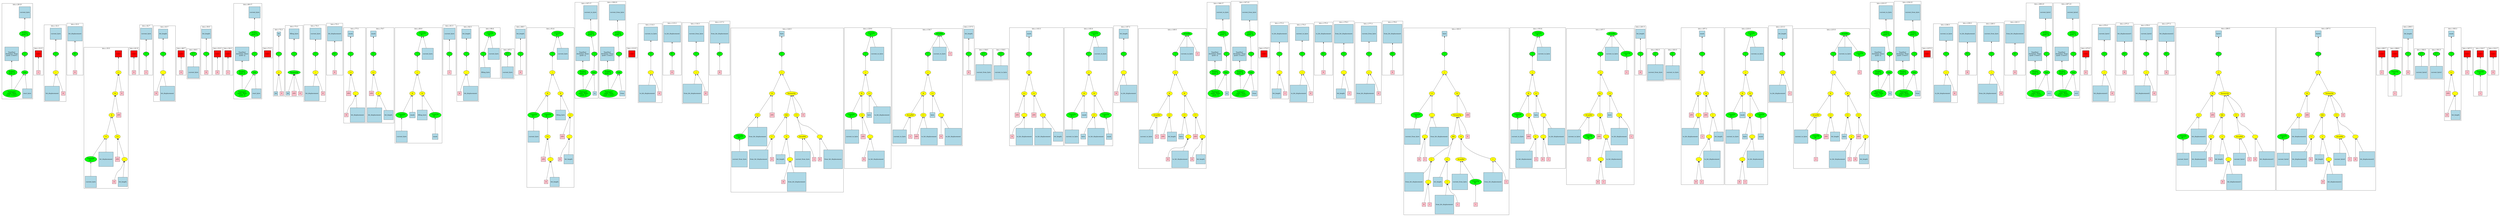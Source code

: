 strict graph "" {
	graph [bb="0,0,20317,1711",
		newrank=true
	];
	node [label="\N"];
	{
		graph [rank=same,
			rankdir=LR
		];
		rank2	[height=0.5,
			label="",
			pos="3.6716,1282",
			style=invis,
			width=0.013889];
		118	[fillcolor=green,
			height=0.5,
			label="=",
			pos="191.67,1282",
			style="filled,bold",
			width=0.75];
		rank2 -- 118	[pos="3.1335,1284.4 0.87505,1295.1 -6.6395,1339 17.672,1353.8 41.046,1367.9 116.38,1366.3 140.67,1353.8 162.54,1342.5 177.07,1317 184.85,\
1299.6",
			style=invis];
		132	[fillcolor=red,
			height=0.65278,
			label="\<ret\>",
			pos="295.67,1282",
			shape=square,
			style="filled,bold",
			width=0.65278];
		118 -- 132	[pos="218.89,1282 236.59,1282 254.28,1282 271.98,1282",
			style=invis];
		134	[fillcolor=green,
			height=0.5,
			label="+=",
			pos="436.67,1282",
			style="filled,bold",
			width=0.75];
		132 -- 134	[pos="319.36,1282 349.45,1282 379.54,1282 409.63,1282",
			style=invis];
		139	[fillcolor=green,
			height=0.5,
			label="%=",
			pos="591.67,1282",
			style="filled,bold",
			width=0.75];
		134 -- 139	[pos="463.92,1282 497.35,1282 530.79,1282 564.22,1282",
			style=invis];
		148	[fillcolor=red,
			height=0.65278,
			label="\<ret\>",
			pos="942.67,1282",
			shape=square,
			style="filled,bold",
			width=0.65278];
		139 -- 148	[pos="618.75,1282 718.82,1282 818.88,1282 918.95,1282",
			style=invis];
		177	[fillcolor=red,
			height=0.65278,
			label="\<ret\>",
			pos="1073.7,1282",
			shape=square,
			style="filled,bold",
			width=0.65278];
		148 -- 177	[pos="966.21,1282 994.2,1282 1022.2,1282 1050.2,1282",
			style=invis];
		179	[fillcolor=green,
			height=0.5,
			label="+=",
			pos="1169.7,1282",
			style="filled,bold",
			width=0.75];
		177 -- 179	[pos="1097.3,1282 1112.4,1282 1127.5,1282 1142.5,1282",
			style=invis];
		182	[fillcolor=green,
			height=0.5,
			label="-=",
			pos="1308.7,1282",
			style="filled,bold",
			width=0.75];
		179 -- 182	[pos="1196.8,1282 1225.1,1282 1253.3,1282 1281.6,1282",
			style=invis];
		198	[fillcolor=red,
			height=0.65278,
			label="\<ret\>",
			pos="1453.7,1282",
			shape=square,
			style="filled,bold",
			width=0.65278];
		182 -- 198	[pos="1335.9,1282 1367.2,1282 1398.4,1282 1429.7,1282",
			style=invis];
		200	[fillcolor=green,
			height=0.5,
			label="p++",
			pos="1549.7,1282",
			style="filled,bold",
			width=0.75];
		198 -- 200	[pos="1477.3,1282 1492.4,1282 1507.5,1282 1522.5,1282",
			style=invis];
		202	[fillcolor=green,
			height=0.5,
			label="-=",
			pos="1652.7,1282",
			style="filled,bold",
			width=0.75];
		200 -- 202	[pos="1577,1282 1593.2,1282 1609.3,1282 1625.5,1282",
			style=invis];
		218	[fillcolor=red,
			height=0.65278,
			label="\<ret\>",
			pos="1741.7,1282",
			shape=square,
			style="filled,bold",
			width=0.65278];
		202 -- 218	[pos="1679.8,1282 1692.5,1282 1705.3,1282 1718,1282",
			style=invis];
		220	[fillcolor=red,
			height=0.65278,
			label="\<ret\>",
			pos="1823.7,1282",
			shape=square,
			style="filled,bold",
			width=0.65278];
		218 -- 220	[pos="1765.4,1282 1776.9,1282 1788.5,1282 1800,1282",
			style=invis];
		242	[fillcolor=green,
			height=0.5,
			label="=",
			pos="2035.7,1282",
			style="filled,bold",
			width=0.75];
		220 -- 242	[pos="1833,1305.7 1841.1,1322.5 1854.4,1343.7 1873.7,1353.8 1896.3,1365.6 1966.2,1365.9 1988.7,1353.8 2009.8,1342.4 2022.9,1316.9 2029.8,\
1299.6",
			style=invis];
		262	[fillcolor=red,
			height=0.65278,
			label="\<ret\>",
			pos="2135.7,1282",
			shape=square,
			style="filled,bold",
			width=0.65278];
		242 -- 262	[pos="2063,1282 2079.4,1282 2095.7,1282 2112.1,1282",
			style=invis];
		263	[fillcolor=green,
			height=0.5,
			label="=",
			pos="2233.7,1282",
			style="filled,bold",
			width=0.75];
		262 -- 263	[pos="2159.4,1282 2175.1,1282 2190.7,1282 2206.4,1282",
			style=invis];
		268	[fillcolor=green,
			height=0.5,
			label="=",
			pos="2375.7,1282",
			style="filled,bold",
			width=0.75];
		263 -- 268	[pos="2260.9,1282 2290,1282 2319.2,1282 2348.3,1282",
			style=invis];
		274	[fillcolor=green,
			height=0.5,
			label="+=",
			pos="2560.7,1282",
			style="filled,bold",
			width=0.75];
		268 -- 274	[pos="2402.8,1282 2446.4,1282 2489.9,1282 2533.5,1282",
			style=invis];
		279	[fillcolor=green,
			height=0.5,
			label="%=",
			pos="2715.7,1282",
			style="filled,bold",
			width=0.75];
		274 -- 279	[pos="2587.9,1282 2621.4,1282 2654.8,1282 2688.2,1282",
			style=invis];
		287	[fillcolor=green,
			height=0.5,
			label="=",
			pos="2849.7,1282",
			style="filled,bold",
			width=0.75];
		279 -- 287	[pos="2742.9,1282 2769.4,1282 2796,1282 2822.6,1282",
			style=invis];
		300	[fillcolor=green,
			height=0.5,
			label="|=",
			pos="3037.7,1282",
			style="filled,bold",
			width=0.75];
		287 -- 300	[pos="2876.8,1282 2921.4,1282 2966.1,1282 3010.7,1282",
			style=invis];
		307	[fillcolor=green,
			height=0.5,
			label="=",
			pos="3381.7,1282",
			style="filled,bold",
			width=0.75];
		300 -- 307	[pos="3064.9,1282 3161.4,1282 3257.9,1282 3354.4,1282",
			style=invis];
		319	[fillcolor=green,
			height=0.5,
			label="+=",
			pos="3641.7,1282",
			style="filled,bold",
			width=0.75];
		307 -- 319	[pos="3387.5,1299.9 3394.1,1317.2 3406.9,1342.4 3427.7,1353.8 3456.9,1369.7 3547.3,1367.4 3577.7,1353.8 3602.5,1342.6 3621.7,1316.6 3632.3,\
1299.1",
			style=invis];
		322	[fillcolor=green,
			height=0.5,
			label="-=",
			pos="3780.7,1282",
			style="filled,bold",
			width=0.75];
		319 -- 322	[pos="3668.8,1282 3697.1,1282 3725.3,1282 3753.6,1282",
			style=invis];
		333	[fillcolor=green,
			height=0.5,
			label="=",
			pos="3923.7,1282",
			style="filled,bold",
			width=0.75];
		322 -- 333	[pos="3807.8,1282 3837.3,1282 3866.9,1282 3896.5,1282",
			style=invis];
		337	[fillcolor=green,
			height=0.5,
			label="p++",
			pos="4121.7,1282",
			style="filled,bold",
			width=0.75];
		333 -- 337	[pos="3929.5,1299.9 3936.1,1317.2 3948.9,1342.4 3969.7,1353.8 4004,1372.5 4022,1369.7 4057.7,1353.8 4082.5,1342.6 4101.7,1316.6 4112.3,\
1299.1",
			style=invis];
		339	[fillcolor=green,
			height=0.5,
			label="-=",
			pos="4224.7,1282",
			style="filled,bold",
			width=0.75];
		337 -- 339	[pos="4149,1282 4165.2,1282 4181.3,1282 4197.5,1282",
			style=invis];
		346	[fillcolor=green,
			height=0.5,
			label="=",
			pos="4487.7,1282",
			style="filled,bold",
			width=0.75];
		339 -- 346	[pos="4251.9,1282 4321.4,1282 4391,1282 4460.5,1282",
			style=invis];
		390	[fillcolor=green,
			height=0.5,
			label="=",
			pos="4836.7,1282",
			style="filled,bold",
			width=0.75];
		346 -- 390	[pos="4493.5,1299.9 4500.1,1317.2 4512.9,1342.4 4533.7,1353.8 4558.8,1367.5 4766.6,1367.6 4791.7,1353.8 4812.3,1342.4 4824.7,1317.2 4831.1,\
1299.9",
			style=invis];
		400	[fillcolor=green,
			height=0.5,
			label="=",
			pos="5045.7,1282",
			style="filled,bold",
			width=0.75];
		390 -- 400	[pos="4842.8,1299.6 4849.9,1316.9 4863.4,1342.4 4884.7,1353.8 4907.4,1365.9 4978.1,1366.2 5000.7,1353.8 5021.3,1342.4 5033.7,1317.2 5040.1,\
1299.9",
			style=invis];
		420	[fillcolor=red,
			height=0.65278,
			label="\<ret\>",
			pos="5139.7,1282",
			shape=square,
			style="filled,bold",
			width=0.65278];
		400 -- 420	[pos="5072.8,1282 5087.2,1282 5101.6,1282 5115.9,1282",
			style=invis];
		421	[fillcolor=green,
			height=0.5,
			label="+=",
			pos="5292.7,1282",
			style="filled,bold",
			width=0.75];
		420 -- 421	[pos="5163.3,1282 5197.4,1282 5231.5,1282 5265.6,1282",
			style=invis];
		426	[fillcolor=green,
			height=0.5,
			label="%=",
			pos="5465.7,1282",
			style="filled,bold",
			width=0.75];
		421 -- 426	[pos="5319.7,1282 5359.3,1282 5399,1282 5438.6,1282",
			style=invis];
		429	[fillcolor=green,
			height=0.5,
			label="+=",
			pos="5658.7,1282",
			style="filled,bold",
			width=0.75];
		426 -- 429	[pos="5492.8,1282 5539,1282 5585.2,1282 5631.5,1282",
			style=invis];
		434	[fillcolor=green,
			height=0.5,
			label="%=",
			pos="5847.7,1282",
			style="filled,bold",
			width=0.75];
		429 -- 434	[pos="5686,1282 5730.8,1282 5775.7,1282 5820.5,1282",
			style=invis];
		441	[fillcolor=green,
			height=0.5,
			label="=",
			pos="6323.7,1282",
			style="filled,bold",
			width=0.75];
		434 -- 441	[pos="5875.1,1282 6015.6,1282 6156,1282 6296.5,1282",
			style=invis];
		473	[fillcolor=green,
			height=0.5,
			label="=",
			pos="7043.7,1282",
			style="filled,bold",
			width=0.75];
		441 -- 473	[pos="6350.7,1282 6572.7,1282 6794.6,1282 7016.6,1282",
			style=invis];
		492	[fillcolor=green,
			height=0.5,
			label="=",
			pos="7543.7,1282",
			style="filled,bold",
			width=0.75];
		473 -- 492	[pos="7049.2,1299.9 7055.7,1317.2 7068.1,1342.4 7088.7,1353.8 7164.2,1395.5 7435.6,1315.9 7519.1,1289.9",
			style=invis];
		509	[fillcolor=green,
			height=0.5,
			label="-=",
			pos="7883.7,1282",
			style="filled,bold",
			width=0.75];
		492 -- 509	[pos="7549.2,1299.9 7555.7,1317.2 7568.1,1342.4 7588.7,1353.8 7611.8,1366.6 7802.9,1365.2 7826.7,1353.8 7849.9,1342.5 7866.5,1316.8 7875.6,\
1299.4",
			style=invis];
		512	[fillcolor=green,
			height=0.5,
			label="p++",
			pos="8003.7,1282",
			style="filled,bold",
			width=0.75];
		509 -- 512	[pos="7910.9,1282 7932.7,1282 7954.6,1282 7976.5,1282",
			style=invis];
		514	[fillcolor=green,
			height=0.5,
			label="p++",
			pos="8138.7,1282",
			style="filled,bold",
			width=0.75];
		512 -- 514	[pos="8030.8,1282 8057.6,1282 8084.5,1282 8111.3,1282",
			style=invis];
		516	[fillcolor=green,
			height=0.5,
			label="=",
			pos="8369.7,1282",
			style="filled,bold",
			width=0.75];
		514 -- 516	[pos="8165.7,1282 8224.7,1282 8283.6,1282 8342.6,1282",
			style=invis];
		529	[fillcolor=green,
			height=0.5,
			label="=",
			pos="8837.7,1282",
			style="filled,bold",
			width=0.75];
		516 -- 529	[pos="8397.1,1282 8534.9,1282 8672.7,1282 8810.6,1282",
			style=invis];
		543	[fillcolor=green,
			height=0.5,
			label="-=",
			pos="9124.7,1282",
			style="filled,bold",
			width=0.75];
		529 -- 543	[pos="8843.2,1299.9 8849.7,1317.2 8862.1,1342.4 8882.7,1353.8 8910.7,1369.2 8996.3,1363.7 9026.7,1353.8 9060.5,1342.7 9092.4,1315 9110.1,\
1297.4",
			style=invis];
		552	[fillcolor=green,
			height=0.5,
			label="=",
			pos="9555.7,1282",
			style="filled,bold",
			width=0.75];
		543 -- 552	[pos="9152,1282 9277.5,1282 9403,1282 9528.5,1282",
			style=invis];
		599	[fillcolor=green,
			height=0.5,
			label="=",
			pos="9987.7,1282",
			style="filled,bold",
			width=0.75];
		552 -- 599	[pos="9561.2,1299.9 9567.7,1317.2 9580.1,1342.4 9600.7,1353.8 9633.9,1372.1 9909.4,1372.1 9942.7,1353.8 9963.3,1342.4 9975.7,1317.2 9982.1,\
1299.9",
			style=invis];
		609	[fillcolor=green,
			height=0.5,
			label="=",
			pos="10192,1282",
			style="filled,bold",
			width=0.75];
		599 -- 609	[pos="9993.8,1299.6 10001,1316.9 10014,1342.4 10036,1353.8 10057,1365.4 10125,1365.7 10147,1353.8 10167,1342.4 10180,1317.2 10186,1299.9",
			style=invis];
		629	[fillcolor=red,
			height=0.65278,
			label="\<ret\>",
			pos="10291,1282",
			shape=square,
			style="filled,bold",
			width=0.65278];
		609 -- 629	[pos="10219,1282 10235,1282 10251,1282 10267,1282",
			style=invis];
		630	[fillcolor=green,
			height=0.5,
			label="+=",
			pos="10411,1282",
			style="filled,bold",
			width=0.75];
		629 -- 630	[pos="10315,1282 10338,1282 10361,1282 10384,1282",
			style=invis];
		635	[fillcolor=green,
			height=0.5,
			label="+=",
			pos="10596,1282",
			style="filled,bold",
			width=0.75];
		630 -- 635	[pos="10438,1282 10481,1282 10525,1282 10569,1282",
			style=invis];
		640	[fillcolor=green,
			height=0.5,
			label="%=",
			pos="10769,1282",
			style="filled,bold",
			width=0.75];
		635 -- 640	[pos="10623,1282 10662,1282 10702,1282 10742,1282",
			style=invis];
		643	[fillcolor=green,
			height=0.5,
			label="+=",
			pos="10929,1282",
			style="filled,bold",
			width=0.75];
		640 -- 643	[pos="10796,1282 10831,1282 10866,1282 10901,1282",
			style=invis];
		648	[fillcolor=green,
			height=0.5,
			label="+=",
			pos="11130,1282",
			style="filled,bold",
			width=0.75];
		643 -- 648	[pos="10956,1282 11005,1282 11054,1282 11102,1282",
			style=invis];
		653	[fillcolor=green,
			height=0.5,
			label="%=",
			pos="11319,1282",
			style="filled,bold",
			width=0.75];
		648 -- 653	[pos="11157,1282 11202,1282 11247,1282 11292,1282",
			style=invis];
		660	[fillcolor=green,
			height=0.5,
			label="=",
			pos="11744,1282",
			style="filled,bold",
			width=0.75];
		653 -- 660	[pos="11346,1282 11470,1282 11593,1282 11716,1282",
			style=invis];
		699	[fillcolor=green,
			height=0.5,
			label="=",
			pos="12460,1282",
			style="filled,bold",
			width=0.75];
		660 -- 699	[pos="11771,1282 11991,1282 12212,1282 12432,1282",
			style=invis];
		724	[fillcolor=green,
			height=0.5,
			label="=",
			pos="13031,1282",
			style="filled,bold",
			width=0.75];
		699 -- 724	[pos="12465,1299.9 12472,1317.2 12484,1342.4 12505,1353.8 12549,1378.4 12683,1359.8 12734,1353.8 12837,1341.5 12956,1305.9 13006,1290",
			style=invis];
		747	[fillcolor=green,
			height=0.5,
			label="-=",
			pos="13357,1282",
			style="filled,bold",
			width=0.75];
		724 -- 747	[pos="13036,1299.9 13043,1317.2 13055,1342.4 13076,1353.8 13119,1377.8 13255,1375.4 13300,1353.8 13323,1342.5 13340,1316.8 13349,1299.4",
			style=invis];
		750	[fillcolor=green,
			height=0.5,
			label="p--",
			pos="13477,1282",
			style="filled,bold",
			width=0.75];
		747 -- 750	[pos="13384,1282 13406,1282 13428,1282 13449,1282",
			style=invis];
		752	[fillcolor=green,
			height=0.5,
			label="p--",
			pos="13612,1282",
			style="filled,bold",
			width=0.75];
		750 -- 752	[pos="13504,1282 13531,1282 13557,1282 13584,1282",
			style=invis];
		754	[fillcolor=green,
			height=0.5,
			label="=",
			pos="13850,1282",
			style="filled,bold",
			width=0.75];
		752 -- 754	[pos="13639,1282 13700,1282 13761,1282 13823,1282",
			style=invis];
		771	[fillcolor=green,
			height=0.5,
			label="=",
			pos="14219,1282",
			style="filled,bold",
			width=0.75];
		754 -- 771	[pos="13877,1282 13982,1282 14087,1282 14192,1282",
			style=invis];
		789	[fillcolor=green,
			height=0.5,
			label="-=",
			pos="14526,1282",
			style="filled,bold",
			width=0.75];
		771 -- 789	[pos="14224,1299.9 14231,1317.2 14243,1342.4 14264,1353.8 14317,1383 14341,1369.2 14400,1353.8 14442,1342.5 14485,1313.4 14508,1295.9",
			style=invis];
		798	[fillcolor=green,
			height=0.5,
			label="=",
			pos="14950,1282",
			style="filled,bold",
			width=0.75];
		789 -- 798	[pos="14553,1282 14676,1282 14799,1282 14923,1282",
			style=invis];
		847	[fillcolor=green,
			height=0.5,
			label="=",
			pos="15419,1282",
			style="filled,bold",
			width=0.75];
		798 -- 847	[pos="14955,1299.9 14962,1317.2 14974,1342.4 14995,1353.8 15032,1374.1 15337,1374.1 15374,1353.8 15394,1342.4 15407,1317.2 15413,1299.9",
			style=invis];
		857	[fillcolor=green,
			height=0.5,
			label="=",
			pos="15628,1282",
			style="filled,bold",
			width=0.75];
		847 -- 857	[pos="15425,1299.6 15432,1316.9 15445,1342.4 15467,1353.8 15489,1365.9 15560,1366.2 15583,1353.8 15603,1342.4 15616,1317.2 15622,1299.9",
			style=invis];
		871	[fillcolor=red,
			height=0.65278,
			label="\<ret\>",
			pos="15722,1282",
			shape=square,
			style="filled,bold",
			width=0.65278];
		857 -- 871	[pos="15655,1282 15669,1282 15684,1282 15698,1282",
			style=invis];
		872	[fillcolor=green,
			height=0.5,
			label="+=",
			pos="15875,1282",
			style="filled,bold",
			width=0.75];
		871 -- 872	[pos="15745,1282 15779,1282 15814,1282 15848,1282",
			style=invis];
		877	[fillcolor=green,
			height=0.5,
			label="%=",
			pos="16048,1282",
			style="filled,bold",
			width=0.75];
		872 -- 877	[pos="15902,1282 15941,1282 15981,1282 16021,1282",
			style=invis];
		880	[fillcolor=green,
			height=0.5,
			label="+=",
			pos="16241,1282",
			style="filled,bold",
			width=0.75];
		877 -- 880	[pos="16075,1282 16121,1282 16167,1282 16213,1282",
			style=invis];
		885	[fillcolor=green,
			height=0.5,
			label="%=",
			pos="16430,1282",
			style="filled,bold",
			width=0.75];
		880 -- 885	[pos="16268,1282 16313,1282 16358,1282 16403,1282",
			style=invis];
		948	[fillcolor=green,
			height=0.5,
			label="=",
			pos="16683,1282",
			style="filled,bold",
			width=0.75];
		885 -- 948	[pos="16444,1297.7 16460,1315.2 16490,1342.7 16523,1353.8 16571,1370.2 16593,1378.5 16638,1353.8 16658,1342.4 16671,1317.2 16677,1299.9",
			style=invis];
		958	[fillcolor=green,
			height=0.5,
			label="=",
			pos="16893,1282",
			style="filled,bold",
			width=0.75];
		948 -- 958	[pos="16690,1299.4 16698,1316.7 16714,1342.5 16737,1353.8 16781,1375.8 16805,1377.6 16848,1353.8 16868,1342.4 16881,1317.2 16887,1299.9",
			style=invis];
		981	[fillcolor=red,
			height=0.65278,
			label="\<ret\>",
			pos="16986,1282",
			shape=square,
			style="filled,bold",
			width=0.65278];
		958 -- 981	[pos="16920,1282 16934,1282 16948,1282 16962,1282",
			style=invis];
		983	[fillcolor=green,
			height=0.5,
			label="+=",
			pos="17133,1282",
			style="filled,bold",
			width=0.75];
		981 -- 983	[pos="17009,1282 17041,1282 17074,1282 17106,1282",
			style=invis];
		988	[fillcolor=green,
			height=0.5,
			label="%=",
			pos="17294,1282",
			style="filled,bold",
			width=0.75];
		983 -- 988	[pos="17160,1282 17195,1282 17231,1282 17266,1282",
			style=invis];
		991	[fillcolor=green,
			height=0.5,
			label="+=",
			pos="17467,1282",
			style="filled,bold",
			width=0.75];
		988 -- 991	[pos="17321,1282 17360,1282 17400,1282 17440,1282",
			style=invis];
		996	[fillcolor=green,
			height=0.5,
			label="%=",
			pos="17628,1282",
			style="filled,bold",
			width=0.75];
		991 -- 996	[pos="17494,1282 17529,1282 17565,1282 17600,1282",
			style=invis];
		1003	[fillcolor=green,
			height=0.5,
			label="=",
			pos="18043,1282",
			style="filled,bold",
			width=0.75];
		996 -- 1003	[pos="17655,1282 17775,1282 17895,1282 18015,1282",
			style=invis];
		1030	[fillcolor=green,
			height=0.5,
			label="=",
			pos="18861,1282",
			style="filled,bold",
			width=0.75];
		1003 -- 1030	[pos="18070,1282 18324,1282 18579,1282 18834,1282",
			style=invis];
		1066	[fillcolor=red,
			height=0.65278,
			label="\<ret\>",
			pos="19378,1282",
			shape=square,
			style="filled,bold",
			width=0.65278];
		1030 -- 1066	[pos="18888,1282 19043,1282 19198,1282 19354,1282",
			style=invis];
		1072	[fillcolor=red,
			height=0.65278,
			label="\<ret\>",
			pos="19481,1282",
			shape=square,
			style="filled,bold",
			width=0.65278];
		1066 -- 1072	[pos="19401,1282 19420,1282 19439,1282 19457,1282",
			style=invis];
		1075	[fillcolor=green,
			height=0.5,
			label="-=",
			pos="19588,1282",
			style="filled,bold",
			width=0.75];
		1072 -- 1075	[pos="19504,1282 19523,1282 19542,1282 19560,1282",
			style=invis];
		1078	[fillcolor=green,
			height=0.5,
			label="p++",
			pos="19694,1282",
			style="filled,bold",
			width=0.75];
		1075 -- 1078	[pos="19615,1282 19632,1282 19649,1282 19667,1282",
			style=invis];
		1080	[fillcolor=green,
			height=0.5,
			label="p++",
			pos="19810,1282",
			style="filled,bold",
			width=0.75];
		1078 -- 1080	[pos="19721,1282 19741,1282 19762,1282 19783,1282",
			style=invis];
		1082	[fillcolor=green,
			height=0.5,
			label="=",
			pos="19935,1282",
			style="filled,bold",
			width=0.75];
		1080 -- 1082	[pos="19837,1282 19861,1282 19884,1282 19908,1282",
			style=invis];
		1097	[fillcolor=red,
			height=0.65278,
			label="\<ret\>",
			pos="20062,1282",
			shape=square,
			style="filled,bold",
			width=0.65278];
		1082 -- 1097	[pos="19962,1282 19987,1282 20013,1282 20038,1282",
			style=invis];
		1107	[fillcolor=red,
			height=0.65278,
			label="\<ret\>",
			pos="20165,1282",
			shape=square,
			style="filled,bold",
			width=0.65278];
		1097 -- 1107	[pos="20085,1282 20104,1282 20123,1282 20141,1282",
			style=invis];
		1110	[fillcolor=red,
			height=0.65278,
			label="\<ret\>",
			pos="20267,1282",
			shape=square,
			style="filled,bold",
			width=0.65278];
		1107 -- 1110	[pos="20188,1282 20206,1282 20225,1282 20243,1282",
			style=invis];
		end	[height=0.5,
			label="",
			pos="20317,1282",
			style=invis,
			width=0.013889];
		1110 -- end	[pos="20290,1282 20299,1282 20307,1282 20316,1282",
			style=invis];
	}
	subgraph cluster400 {
		graph [bb="4879.7,921.02,5091.7,1703",
			label="bits.c:108:23",
			lheight=0.21,
			lp="4985.7,1691.5",
			lwidth=0.99
		];
		400;
		404	[fillcolor=green,
			height=0.5,
			label=Cast,
			pos="5045.7,1133.5",
			style=filled,
			width=0.75];
		400 -- 404	[dir=back,
			pos="s,5045.7,1263.9 5045.7,1253.8 5045.7,1224 5045.7,1177.1 5045.7,1151.9"];
		405	[fillcolor=green,
			height=1.041,
			label="Typename
name: None
quals: ['const']",
			pos="4954.7,966.5",
			style=filled,
			width=1.866];
		404 -- 405	[dir=back,
			pos="s,5036.8,1116.4 5031.8,1107.3 5016.3,1079.3 4991.4,1034.1 4974.1,1002.7"];
		409	[fillcolor=lightblue,
			height=0.61111,
			label=from,
			pos="5061.7,966.5",
			shape=square,
			style=filled,
			width=0.61111];
		404 -- 409	[dir=back,
			pos="s,5047.3,1115.5 5048.3,1105.2 5051.5,1072.5 5056.7,1018.3 5059.6,988.57"];
		401	[fillcolor=green,
			height=0.74639,
			label="PtrDecl
quals: []",
			pos="5031.7,1442.5",
			style=filled,
			width=1.2178];
		401 -- 400	[dir=back,
			pos="s,5034,1415.3 5034.9,1405.2 5037.8,1372.4 5041.9,1325.5 5044.1,1300.4"];
		402	[fillcolor=lightblue,
			height=1.6528,
			label=current_from_byte,
			pos="5023.7,1612.5",
			shape=square,
			style=filled,
			width=1.6528];
		402 -- 401	[dir=back,
			pos="s,5026.5,1552.7 5027,1542.6 5028.2,1516.9 5029.5,1489.1 5030.4,1469.6"];
		406	[fillcolor=green,
			height=0.74639,
			label="PtrDecl
quals: []",
			pos="4950.7,1133.5",
			style=filled,
			width=1.2178];
		406 -- 405	[dir=back,
			pos="s,4951.3,1106.4 4951.6,1096.1 4952.2,1068.8 4953.1,1031.6 4953.8,1004.3"];
		407	[fillcolor=lightblue,
			height=1.4722,
			label="TypeDecl
declname: None
quals: ['const']",
			pos="4947.7,1282",
			shape=square,
			style=filled,
			width=1.4722];
		407 -- 406	[dir=back,
			pos="s,4948.7,1228.9 4948.9,1218.7 4949.4,1198.3 4949.8,1176.7 4950.1,1160.5"];
	}
	subgraph cluster420 {
		graph [bb="5099.7,1250.5,5179.7,1336.5",
			label="bits.c:113:5",
			lheight=0.21,
			lp="5139.7,1325",
			lwidth=0.89
		];
		420;
	}
	subgraph cluster441 {
		graph [bb="5935.7,187,6856.7,1493.5",
			label="bits.c:120:5",
			lheight=0.21,
			lp="6396.2,1482",
			lwidth=0.89
		];
		441;
		443	[fillcolor=yellow,
			height=0.5,
			label="|",
			pos="6323.7,1133.5",
			style=filled,
			width=0.75];
		441 -- 443	[dir=back,
			pos="s,6323.7,1263.9 6323.7,1253.8 6323.7,1224 6323.7,1177.1 6323.7,1151.9"];
		444	[fillcolor=yellow,
			height=0.5,
			label="&",
			pos="6223.7,966.5",
			style=filled,
			width=0.75];
		443 -- 444	[dir=back,
			pos="s,6313.9,1116.4 6308.5,1107.4 6287.6,1073 6250.8,1012.2 6233.3,983.44"];
		450	[fillcolor=yellow,
			height=0.5,
			label=TernaryOp,
			pos="6424.7,966.5",
			style=filled,
			width=1.3721];
		443 -- 450	[dir=back,
			pos="s,6333.4,1116.7 6338.8,1107.9 6359.5,1074 6396.3,1013.8 6414.3,984.5"];
		445	[fillcolor=yellow,
			height=0.5,
			label="<<",
			pos="6142.7,795.5",
			style=filled,
			width=0.75];
		444 -- 445	[dir=back,
			pos="s,6215.8,948.99 6211.4,939.82 6194.5,904.59 6164.6,842.3 6150.5,812.83"];
		449	[fillcolor=pink,
			height=0.51389,
			label=255,
			pos="6223.7,795.5",
			shape=square,
			style=filled,
			width=0.51389];
		444 -- 449	[dir=back,
			pos="s,6223.7,948.37 6223.7,937.93 6223.7,902.95 6223.7,843.64 6223.7,814.19"];
		451	[fillcolor=yellow,
			height=0.5,
			label="&&",
			pos="6360.7,795.5",
			style=filled,
			width=0.75];
		450 -- 451	[dir=back,
			pos="s,6418.2,948.37 6414.5,938.73 6401.2,903.46 6378.1,842.49 6367,813.18"];
		460	[fillcolor=yellow,
			height=0.5,
			label=">>",
			pos="6489.7,795.5",
			style=filled,
			width=0.75];
		450 -- 460	[dir=back,
			pos="s,6431.3,948.37 6435,938.73 6448.5,903.46 6472,842.49 6483.3,813.18"];
		467	[fillcolor=pink,
			height=0.5,
			label=0,
			pos="6552.7,795.5",
			shape=square,
			style=filled,
			width=0.5];
		450 -- 467	[dir=back,
			pos="s,6443.1,949.76 6450.8,942.82 6473,922.57 6504.4,891.2 6525.7,859 6535,844.79 6542.4,826.79 6547.1,813.76"];
		442	[fillcolor=lightblue,
			height=0.55556,
			label=byte,
			pos="6323.7,1442.5",
			shape=square,
			style=filled,
			width=0.55556];
		442 -- 441	[dir=back,
			pos="s,6323.7,1422.4 6323.7,1412 6323.7,1379.2 6323.7,1327.1 6323.7,1300.2"];
		446	[fillcolor=green,
			height=0.74639,
			label="UnaryOp
op: *",
			pos="6004.7,624.5",
			style=filled,
			width=1.316];
		445 -- 446	[dir=back,
			pos="s,6130.2,779.2 6123.7,771.24 6097.5,739.13 6050.4,681.53 6024,649.19"];
		448	[fillcolor=lightblue,
			height=1.9861,
			label=from_bit_displacement,
			pos="6142.7,624.5",
			shape=square,
			style=filled,
			width=1.9861];
		445 -- 448	[dir=back,
			pos="s,6142.7,777.37 6142.7,767.23 6142.7,747.98 6142.7,721.24 6142.7,696.18"];
		452	[fillcolor=yellow,
			height=0.5,
			label="!=",
			pos="6260.7,624.5",
			style=filled,
			width=0.75];
		451 -- 452	[dir=back,
			pos="s,6351.3,778.6 6346.1,769.9 6325.3,734.75 6287.7,671.11 6270.1,641.48"];
		455	[fillcolor=yellow,
			height=0.5,
			label=">",
			pos="6360.7,624.5",
			style=filled,
			width=0.75];
		451 -- 455	[dir=back,
			pos="s,6360.7,777.37 6360.7,767.33 6360.7,732.2 6360.7,672.07 6360.7,642.68"];
		461	[fillcolor=yellow,
			height=0.5,
			label=ArrayRef,
			pos="6518.7,624.5",
			style=filled,
			width=1.2277];
		460 -- 461	[dir=back,
			pos="s,6492.6,777.37 6494.3,767.33 6500.4,732.2 6510.7,672.07 6515.7,642.68"];
		464	[fillcolor=yellow,
			height=0.5,
			label="-",
			pos="6668.7,624.5",
			style=filled,
			width=0.75];
		460 -- 464	[dir=back,
			pos="s,6496.9,777.91 6501.4,768.85 6507.6,756.89 6516,742.93 6525.7,732 6530.8,726.26 6613.9,665.39 6651,638.34"];
		447	[fillcolor=lightblue,
			height=1.6528,
			label=current_from_byte,
			pos="6003.7,445.5",
			shape=square,
			style=filled,
			width=1.6528];
		446 -- 447	[dir=back,
			pos="s,6004.5,597.38 6004.5,587.14 6004.3,563.59 6004.2,532.37 6004,505.33"];
		453	[fillcolor=lightblue,
			height=1.9861,
			label=from_bit_displacement,
			pos="6152.7,445.5",
			shape=square,
			style=filled,
			width=1.9861];
		452 -- 453	[dir=back,
			pos="s,6252.8,607.28 6248.1,598.06 6241.2,584.5 6232.4,567.63 6223.7,553 6216.7,541.25 6209,529 6201.3,517.16"];
		454	[fillcolor=pink,
			height=0.5,
			label=0,
			pos="6260.7,445.5",
			shape=square,
			style=filled,
			width=0.5];
		452 -- 454	[dir=back,
			pos="s,6260.7,606.21 6260.7,596.13 6260.7,559.15 6260.7,494.34 6260.7,463.6"];
		456	[fillcolor=lightblue,
			height=0.98611,
			label=bit_length,
			pos="6332.7,445.5",
			shape=square,
			style=filled,
			width=0.98611];
		455 -- 456	[dir=back,
			pos="s,6358,606.53 6356.4,596.5 6351.5,565.64 6343.5,515.06 6338.2,481.28"];
		457	[fillcolor=yellow,
			height=0.5,
			label="-",
			pos="6413.7,445.5",
			style=filled,
			width=0.75];
		455 -- 457	[dir=back,
			pos="s,6365.8,606.53 6368.6,596.94 6379.7,560.03 6399.4,494.31 6408.6,463.42"];
		462	[fillcolor=lightblue,
			height=1.6528,
			label=current_from_byte,
			pos="6518.7,445.5",
			shape=square,
			style=filled,
			width=1.6528];
		461 -- 462	[dir=back,
			pos="s,6518.7,606.21 6518.7,596 6518.7,571.84 6518.7,535.86 6518.7,505.25"];
		463	[fillcolor=pink,
			height=0.5,
			label=1,
			pos="6614.7,445.5",
			shape=square,
			style=filled,
			width=0.5];
		461 -- 463	[dir=back,
			pos="s,6530.8,607.18 6536.8,598.84 6551.7,577.8 6572.7,546.38 6587.7,517 6596.6,499.47 6604.3,478.28 6609.2,463.74"];
		465	[fillcolor=pink,
			height=0.5,
			label=8,
			pos="6668.7,445.5",
			shape=square,
			style=filled,
			width=0.5];
		464 -- 465	[dir=back,
			pos="s,6668.7,606.21 6668.7,596.13 6668.7,559.15 6668.7,494.34 6668.7,463.6"];
		466	[fillcolor=lightblue,
			height=1.9861,
			label=from_bit_displacement,
			pos="6776.7,445.5",
			shape=square,
			style=filled,
			width=1.9861];
		464 -- 466	[dir=back,
			pos="s,6678.4,607.48 6683.7,598.82 6696.6,577.67 6715.9,546.13 6733.5,517.23"];
		458	[fillcolor=pink,
			height=0.5,
			label=8,
			pos="6359.7,266.5",
			shape=square,
			style=filled,
			width=0.5];
		457 -- 458	[dir=back,
			pos="s,6408.5,427.53 6405.6,417.96 6394.3,381.17 6374.4,315.68 6364.9,284.68"];
		459	[fillcolor=lightblue,
			height=1.9861,
			label=from_bit_displacement,
			pos="6467.7,266.5",
			shape=square,
			style=filled,
			width=1.9861];
		457 -- 459	[dir=back,
			pos="s,6418.8,427.53 6421.9,417.69 6428.3,396.59 6437.6,366.19 6446.1,338.25"];
	}
	subgraph cluster434 {
		graph [bb="5767.7,1107.5,5927.7,1545",
			label="bits.c:117:3",
			lheight=0.21,
			lp="5847.7,1533.5",
			lwidth=0.89
		];
		434;
		436	[fillcolor=pink,
			height=0.5,
			label=8,
			pos="5847.7,1133.5",
			shape=square,
			style=filled,
			width=0.5];
		434 -- 436	[dir=back,
			pos="s,5847.7,1263.9 5847.7,1253.8 5847.7,1224 5847.7,1177.1 5847.7,1151.9"];
		435	[fillcolor=lightblue,
			height=1.9861,
			label=from_bit_displacement,
			pos="5847.7,1442.5",
			shape=square,
			style=filled,
			width=1.9861];
		435 -- 434	[dir=back,
			pos="s,5847.7,1370.6 5847.7,1360.5 5847.7,1337.7 5847.7,1315.1 5847.7,1300.2"];
	}
	subgraph cluster429 {
		graph [bb="5545.7,887,5759.7,1533",
			label="bits.c:116:3",
			lheight=0.21,
			lp="5652.7,1521.5",
			lwidth=0.89
		];
		429;
		431	[fillcolor=yellow,
			height=0.5,
			label="/",
			pos="5658.7,1133.5",
			style=filled,
			width=0.75];
		429 -- 431	[dir=back,
			pos="s,5658.7,1263.9 5658.7,1253.8 5658.7,1224 5658.7,1177.1 5658.7,1151.9"];
		432	[fillcolor=lightblue,
			height=1.9861,
			label=from_bit_displacement,
			pos="5625.7,966.5",
			shape=square,
			style=filled,
			width=1.9861];
		431 -- 432	[dir=back,
			pos="s,5655.3,1115.5 5653.3,1105.5 5649.6,1087.2 5644.6,1062 5639.8,1038.2"];
		433	[fillcolor=pink,
			height=0.5,
			label=8,
			pos="5733.7,966.5",
			shape=square,
			style=filled,
			width=0.5];
		431 -- 433	[dir=back,
			pos="s,5667.5,1116.4 5672.3,1107.5 5682.3,1088.7 5696,1062 5706.7,1038 5714.6,1020 5722.5,998.92 5727.7,984.51"];
		430	[fillcolor=lightblue,
			height=1.6528,
			label=current_from_byte,
			pos="5658.7,1442.5",
			shape=square,
			style=filled,
			width=1.6528];
		430 -- 429	[dir=back,
			pos="s,5658.7,1382.9 5658.7,1372.8 5658.7,1346.1 5658.7,1317.7 5658.7,1300.2"];
	}
	subgraph cluster426 {
		graph [bb="5393.7,1107.5,5537.7,1537",
			label="bits.c:115:3",
			lheight=0.21,
			lp="5465.7,1525.5",
			lwidth=0.89
		];
		426;
		428	[fillcolor=pink,
			height=0.5,
			label=8,
			pos="5465.7,1133.5",
			shape=square,
			style=filled,
			width=0.5];
		426 -- 428	[dir=back,
			pos="s,5465.7,1263.9 5465.7,1253.8 5465.7,1224 5465.7,1177.1 5465.7,1151.9"];
		427	[fillcolor=lightblue,
			height=1.7639,
			label=to_bit_displacement,
			pos="5465.7,1442.5",
			shape=square,
			style=filled,
			width=1.7639];
		427 -- 426	[dir=back,
			pos="s,5465.7,1378.9 5465.7,1368.8 5465.7,1343.3 5465.7,1316.9 5465.7,1300.2"];
	}
	subgraph cluster421 {
		graph [bb="5187.7,895,5385.7,1524.5",
			label="bits.c:114:3",
			lheight=0.21,
			lp="5286.7,1513",
			lwidth=0.89
		];
		421;
		423	[fillcolor=yellow,
			height=0.5,
			label="/",
			pos="5292.7,1133.5",
			style=filled,
			width=0.75];
		421 -- 423	[dir=back,
			pos="s,5292.7,1263.9 5292.7,1253.8 5292.7,1224 5292.7,1177.1 5292.7,1151.9"];
		424	[fillcolor=lightblue,
			height=1.7639,
			label=to_bit_displacement,
			pos="5259.7,966.5",
			shape=square,
			style=filled,
			width=1.7639];
		423 -- 424	[dir=back,
			pos="s,5289.3,1115.5 5287.3,1105.6 5283.2,1085.2 5277.4,1056.3 5272.2,1030.2"];
		425	[fillcolor=pink,
			height=0.5,
			label=8,
			pos="5359.7,966.5",
			shape=square,
			style=filled,
			width=0.5];
		423 -- 425	[dir=back,
			pos="s,5299.9,1115.8 5304,1106.4 5312.1,1087.5 5323.3,1061.3 5332.7,1038 5340,1019.9 5347.9,998.98 5353.3,984.66"];
		422	[fillcolor=lightblue,
			height=1.4167,
			label=current_to_byte,
			pos="5292.7,1442.5",
			shape=square,
			style=filled,
			width=1.4167];
		422 -- 421	[dir=back,
			pos="s,5292.7,1391.3 5292.7,1381.3 5292.7,1352.3 5292.7,1319.7 5292.7,1300.3"];
	}
	subgraph cluster516 {
		graph [bb="8205.7,553,8637.7,1496.5",
			label="bits.c:143:3",
			lheight=0.21,
			lp="8421.7,1485",
			lwidth=0.89
		];
		516;
		518	[fillcolor=yellow,
			height=0.5,
			label="|",
			pos="8369.7,1133.5",
			style=filled,
			width=0.75];
		516 -- 518	[dir=back,
			pos="s,8369.7,1263.9 8369.7,1253.8 8369.7,1224 8369.7,1177.1 8369.7,1151.9"];
		519	[fillcolor=yellow,
			height=0.5,
			label="<<",
			pos="8331.7,966.5",
			style=filled,
			width=0.75];
		518 -- 519	[dir=back,
			pos="s,8365.7,1115.5 8363.5,1105.7 8355.6,1071.5 8342.3,1013.5 8335.6,984.69"];
		524	[fillcolor=yellow,
			height=0.5,
			label=">>",
			pos="8407.7,966.5",
			style=filled,
			width=0.75];
		518 -- 524	[dir=back,
			pos="s,8373.6,1115.5 8375.8,1105.7 8383.7,1071.5 8397.1,1013.5 8403.7,984.69"];
		520	[fillcolor=pink,
			height=0.51389,
			label=255,
			pos="8267.7,795.5",
			shape=square,
			style=filled,
			width=0.51389];
		519 -- 520	[dir=back,
			pos="s,8325.4,948.99 8321.8,939.5 8308.7,904.71 8285.6,843.95 8274.3,814.09"];
		521	[fillcolor=yellow,
			height=0.5,
			label="-",
			pos="8331.7,795.5",
			style=filled,
			width=0.75];
		519 -- 521	[dir=back,
			pos="s,8331.7,948.37 8331.7,938.33 8331.7,903.2 8331.7,843.07 8331.7,813.68"];
		525	[fillcolor=pink,
			height=0.51389,
			label=255,
			pos="8407.7,795.5",
			shape=square,
			style=filled,
			width=0.51389];
		524 -- 525	[dir=back,
			pos="s,8407.7,948.37 8407.7,937.93 8407.7,902.95 8407.7,843.64 8407.7,814.19"];
		526	[fillcolor=yellow,
			height=0.5,
			label="+",
			pos="8476.7,795.5",
			style=filled,
			width=0.75];
		524 -- 526	[dir=back,
			pos="s,8414.4,948.99 8418.3,939.42 8432.6,904.32 8457.7,842.89 8469.8,813.33"];
		517	[fillcolor=lightblue,
			height=0.63889,
			label=mask,
			pos="8369.7,1442.5",
			shape=square,
			style=filled,
			width=0.63889];
		517 -- 516	[dir=back,
			pos="s,8369.7,1419.5 8369.7,1409.4 8369.7,1376.6 8369.7,1326.7 8369.7,1300.5"];
		522	[fillcolor=pink,
			height=0.5,
			label=8,
			pos="8231.7,624.5",
			shape=square,
			style=filled,
			width=0.5];
		521 -- 522	[dir=back,
			pos="s,8323.7,778.1 8319.1,769.21 8312.7,757.44 8304.5,743.53 8295.7,732 8281.9,714.04 8272.1,714.91 8259.7,696 8248.7,679.27 8240.9,\
657.56 8236.3,642.67"];
		523	[fillcolor=lightblue,
			height=1.7639,
			label=to_bit_displacement,
			pos="8331.7,624.5",
			shape=square,
			style=filled,
			width=1.7639];
		521 -- 523	[dir=back,
			pos="s,8331.7,777.37 8331.7,767.1 8331.7,745.74 8331.7,715.23 8331.7,688.01"];
		527	[fillcolor=lightblue,
			height=1.7639,
			label=to_bit_displacement,
			pos="8476.7,624.5",
			shape=square,
			style=filled,
			width=1.7639];
		526 -- 527	[dir=back,
			pos="s,8476.7,777.37 8476.7,767.1 8476.7,745.74 8476.7,715.23 8476.7,688.01"];
		528	[fillcolor=lightblue,
			height=0.98611,
			label=bit_length,
			pos="8593.7,624.5",
			shape=square,
			style=filled,
			width=0.98611];
		526 -- 528	[dir=back,
			pos="s,8488.7,779.08 8494.9,770.98 8510,751.26 8531.8,722.21 8549.7,696 8557.5,684.55 8565.6,671.78 8572.7,660.28"];
	}
	subgraph cluster543 {
		graph [bb="9039.7,895,9237.7,1509",
			label="bits.c:147:3",
			lheight=0.21,
			lp="9138.7,1497.5",
			lwidth=0.89
		];
		543;
		545	[fillcolor=yellow,
			height=0.5,
			label="-",
			pos="9124.7,1133.5",
			style=filled,
			width=0.75];
		543 -- 545	[dir=back,
			pos="s,9124.7,1263.9 9124.7,1253.8 9124.7,1224 9124.7,1177.1 9124.7,1151.9"];
		546	[fillcolor=pink,
			height=0.5,
			label=8,
			pos="9065.7,966.5",
			shape=square,
			style=filled,
			width=0.5];
		545 -- 546	[dir=back,
			pos="s,9118.7,1115.8 9115.2,1106 9103,1071.9 9082.2,1013.7 9071.8,984.77"];
		547	[fillcolor=lightblue,
			height=1.7639,
			label=to_bit_displacement,
			pos="9165.7,966.5",
			shape=square,
			style=filled,
			width=1.7639];
		545 -- 547	[dir=back,
			pos="s,9128.9,1115.5 9131.4,1105.6 9136.4,1085.2 9143.6,1056.3 9150.1,1030.2"];
		544	[fillcolor=lightblue,
			height=0.98611,
			label=bit_length,
			pos="9124.7,1442.5",
			shape=square,
			style=filled,
			width=0.98611];
		544 -- 543	[dir=back,
			pos="s,9124.7,1406.7 9124.7,1396.7 9124.7,1364.5 9124.7,1323.1 9124.7,1300.1"];
	}
	subgraph cluster514 {
		graph [bb="8079.7,1074.5,8197.7,1331",
			label="bits.c:139:5",
			lheight=0.21,
			lp="8138.7,1319.5",
			lwidth=0.89
		];
		514;
		515	[fillcolor=lightblue,
			height=1.4167,
			label=current_to_byte,
			pos="8138.7,1133.5",
			shape=square,
			style=filled,
			width=1.4167];
		514 -- 515	[dir=back,
			pos="s,8138.7,1263.9 8138.7,1253.7 8138.7,1234.3 8138.7,1207.8 8138.7,1184.7"];
	}
	subgraph cluster179 {
		graph [bb="1118.7,1107.5,1220.7,1516",
			label="bits.c:42:7",
			lheight=0.21,
			lp="1169.7,1504.5",
			lwidth=0.81
		];
		179;
		181	[fillcolor=pink,
			height=0.5,
			label=1,
			pos="1169.7,1133.5",
			shape=square,
			style=filled,
			width=0.5];
		179 -- 181	[dir=back,
			pos="s,1169.7,1263.9 1169.7,1253.8 1169.7,1224 1169.7,1177.1 1169.7,1151.9"];
		180	[fillcolor=lightblue,
			height=1.1806,
			label=current_byte,
			pos="1169.7,1442.5",
			shape=square,
			style=filled,
			width=1.1806];
		180 -- 179	[dir=back,
			pos="s,1169.7,1399.9 1169.7,1389.7 1169.7,1358.8 1169.7,1321.5 1169.7,1300.2"];
	}
	subgraph cluster512 {
		graph [bb="7935.7,1066,8071.7,1331",
			label="bits.c:138:5",
			lheight=0.21,
			lp="8003.7,1319.5",
			lwidth=0.89
		];
		512;
		513	[fillcolor=lightblue,
			height=1.6528,
			label=current_from_byte,
			pos="8003.7,1133.5",
			shape=square,
			style=filled,
			width=1.6528];
		512 -- 513	[dir=back,
			pos="s,8003.7,1263.9 8003.7,1253.6 8003.7,1236.6 8003.7,1214.1 8003.7,1193.2"];
	}
	subgraph cluster492 {
		graph [bb="7258.7,553,7831.7,1491.5",
			label="bits.c:134:7",
			lheight=0.21,
			lp="7545.2,1480",
			lwidth=0.89
		];
		492;
		496	[fillcolor=yellow,
			height=0.5,
			label="|",
			pos="7543.7,1133.5",
			style=filled,
			width=0.75];
		492 -- 496	[dir=back,
			pos="s,7543.7,1263.9 7543.7,1253.8 7543.7,1224 7543.7,1177.1 7543.7,1151.9"];
		497	[fillcolor=yellow,
			height=0.5,
			label="&",
			pos="7500.7,966.5",
			style=filled,
			width=0.75];
		496 -- 497	[dir=back,
			pos="s,7539.2,1115.5 7536.7,1105.7 7527.8,1071.5 7512.6,1013.5 7505.2,984.69"];
		504	[fillcolor=yellow,
			height=0.5,
			label="<<",
			pos="7586.7,966.5",
			style=filled,
			width=0.75];
		496 -- 504	[dir=back,
			pos="s,7548.1,1115.5 7550.7,1105.7 7559.6,1071.5 7574.7,1013.5 7582.2,984.69"];
		498	[fillcolor=yellow,
			height=0.5,
			label=ArrayRef,
			pos="7404.7,795.5",
			style=filled,
			width=1.2277];
		497 -- 498	[dir=back,
			pos="s,7491.5,949.3 7486.3,940.19 7466.4,905.16 7431,842.86 7414.1,813.15"];
		501	[fillcolor=yellow,
			height=0.5,
			label=">>",
			pos="7500.7,795.5",
			style=filled,
			width=0.75];
		497 -- 501	[dir=back,
			pos="s,7500.7,948.37 7500.7,938.33 7500.7,903.2 7500.7,843.07 7500.7,813.68"];
		505	[fillcolor=lightblue,
			height=0.55556,
			label=byte,
			pos="7586.7,795.5",
			shape=square,
			style=filled,
			width=0.55556];
		504 -- 505	[dir=back,
			pos="s,7586.7,948.37 7586.7,938.11 7586.7,903.76 7586.7,845.74 7586.7,815.74"];
		506	[fillcolor=yellow,
			height=0.5,
			label="-",
			pos="7659.7,795.5",
			style=filled,
			width=0.75];
		504 -- 506	[dir=back,
			pos="s,7593.8,948.99 7597.9,939.42 7613.1,904.32 7639.6,842.89 7652.4,813.33"];
		493	[fillcolor=green,
			height=0.5,
			label=ArrayRef,
			pos="7639.7,1442.5",
			style=filled,
			width=1.2277];
		493 -- 492	[dir=back,
			pos="s,7629.6,1424.8 7624.4,1416.2 7604.4,1383.2 7570,1326.5 7553.3,1299"];
		494	[fillcolor=lightblue,
			height=1.4167,
			label=current_to_byte,
			pos="7639.7,1282",
			shape=square,
			style=filled,
			width=1.4167];
		493 -- 494	[dir=back,
			pos="s,7639.7,1424.2 7639.7,1414.2 7639.7,1392 7639.7,1360.1 7639.7,1333.3"];
		495	[fillcolor=pink,
			height=0.5,
			label=1,
			pos="7726.7,1282",
			shape=square,
			style=filled,
			width=0.5];
		493 -- 495	[dir=back,
			pos="s,7649.5,1424.9 7654.6,1416.2 7667,1395.1 7684.9,1364 7699.7,1336.5 7706.1,1324.6 7712.9,1311 7718.1,1300.5"];
		499	[fillcolor=lightblue,
			height=1.4167,
			label=current_to_byte,
			pos="7317.7,624.5",
			shape=square,
			style=filled,
			width=1.4167];
		498 -- 499	[dir=back,
			pos="s,7396,777.68 7391.3,768.61 7378.7,744 7359.3,706.31 7343.6,675.78"];
		500	[fillcolor=pink,
			height=0.5,
			label=1,
			pos="7404.7,624.5",
			shape=square,
			style=filled,
			width=0.5];
		498 -- 500	[dir=back,
			pos="s,7404.7,777.37 7404.7,767.33 7404.7,732.2 7404.7,672.07 7404.7,642.68"];
		502	[fillcolor=pink,
			height=0.51389,
			label=255,
			pos="7459.7,624.5",
			shape=square,
			style=filled,
			width=0.51389];
		501 -- 502	[dir=back,
			pos="s,7496.6,777.68 7494.2,767.7 7485.7,732.76 7471.1,672.62 7463.9,643.01"];
		503	[fillcolor=lightblue,
			height=1.7639,
			label=to_bit_displacement,
			pos="7559.7,624.5",
			shape=square,
			style=filled,
			width=1.7639];
		501 -- 503	[dir=back,
			pos="s,7506.5,777.68 7509.9,768.03 7517.4,746.69 7528.1,715.82 7537.8,688.25"];
		507	[fillcolor=pink,
			height=0.5,
			label=8,
			pos="7659.7,624.5",
			shape=square,
			style=filled,
			width=0.5];
		506 -- 507	[dir=back,
			pos="s,7659.7,777.37 7659.7,767.33 7659.7,732.2 7659.7,672.07 7659.7,642.68"];
		508	[fillcolor=lightblue,
			height=1.7639,
			label=to_bit_displacement,
			pos="7759.7,624.5",
			shape=square,
			style=filled,
			width=1.7639];
		506 -- 508	[dir=back,
			pos="s,7669.1,778.6 7674.3,769.84 7686.9,748.46 7705.8,716.58 7722.6,688.21"];
	}
	subgraph cluster182 {
		graph [bb="1228.7,903.5,1408.7,1509",
			label="bits.c:43:7",
			lheight=0.21,
			lp="1318.7,1497.5",
			lwidth=0.81
		];
		182;
		184	[fillcolor=yellow,
			height=0.5,
			label="-",
			pos="1308.7,1133.5",
			style=filled,
			width=0.75];
		182 -- 184	[dir=back,
			pos="s,1308.7,1263.9 1308.7,1253.8 1308.7,1224 1308.7,1177.1 1308.7,1151.9"];
		185	[fillcolor=pink,
			height=0.5,
			label=8,
			pos="1254.7,966.5",
			shape=square,
			style=filled,
			width=0.5];
		184 -- 185	[dir=back,
			pos="s,1303.2,1115.8 1300,1106 1288.9,1071.9 1269.8,1013.7 1260.3,984.77"];
		186	[fillcolor=lightblue,
			height=1.5278,
			label=bit_displacement,
			pos="1345.7,966.5",
			shape=square,
			style=filled,
			width=1.5278];
		184 -- 186	[dir=back,
			pos="s,1312.5,1115.5 1314.7,1105.5 1319.8,1082.9 1327.2,1049.7 1333.5,1021.6"];
		183	[fillcolor=lightblue,
			height=0.98611,
			label=bit_length,
			pos="1308.7,1442.5",
			shape=square,
			style=filled,
			width=0.98611];
		183 -- 182	[dir=back,
			pos="s,1308.7,1406.7 1308.7,1396.7 1308.7,1364.5 1308.7,1323.1 1308.7,1300.1"];
	}
	subgraph cluster529 {
		graph [bb="8645.7,553,9031.7,1500.4",
			label="bits.c:145:4",
			lheight=0.21,
			lp="8838.7,1488.9",
			lwidth=0.89
		];
		529;
		532	[fillcolor=yellow,
			height=0.5,
			label="|",
			pos="8837.7,1133.5",
			style=filled,
			width=0.75];
		529 -- 532	[dir=back,
			pos="s,8837.7,1263.9 8837.7,1253.8 8837.7,1224 8837.7,1177.1 8837.7,1151.9"];
		533	[fillcolor=yellow,
			height=0.5,
			label="&",
			pos="8798.7,966.5",
			style=filled,
			width=0.75];
		532 -- 533	[dir=back,
			pos="s,8833.6,1115.5 8831.3,1105.7 8823.3,1071.5 8809.5,1013.5 8802.7,984.69"];
		537	[fillcolor=yellow,
			height=0.5,
			label="&",
			pos="8880.7,966.5",
			style=filled,
			width=0.75];
		532 -- 537	[dir=back,
			pos="s,8842.1,1115.5 8844.7,1105.7 8853.6,1071.5 8868.7,1013.5 8876.2,984.69"];
		534	[fillcolor=green,
			height=0.74639,
			label="UnaryOp
op: *",
			pos="8705.7,795.5",
			style=filled,
			width=1.316];
		533 -- 534	[dir=back,
			pos="s,8789.8,949.3 8784.9,940.53 8767.3,908.51 8736.9,853.29 8719.3,821.33"];
		536	[fillcolor=lightblue,
			height=0.63889,
			label=mask,
			pos="8798.7,795.5",
			shape=square,
			style=filled,
			width=0.63889];
		533 -- 536	[dir=back,
			pos="s,8798.7,948.37 8798.7,938 8798.7,904.75 8798.7,849.42 8798.7,818.73"];
		538	[fillcolor=yellow,
			height=0.5,
			label=">>",
			pos="8880.7,795.5",
			style=filled,
			width=0.75];
		537 -- 538	[dir=back,
			pos="s,8880.7,948.37 8880.7,938.33 8880.7,903.2 8880.7,843.07 8880.7,813.68"];
		541	[fillcolor=green,
			height=0.74639,
			label="UnaryOp
op: ~",
			pos="8974.7,795.5",
			style=filled,
			width=1.316];
		537 -- 541	[dir=back,
			pos="s,8889.7,949.3 8894.6,940.53 8912.4,908.51 8943.1,853.29 8960.9,821.33"];
		530	[fillcolor=green,
			height=0.74639,
			label="UnaryOp
op: *",
			pos="8885.7,1442.5",
			style=filled,
			width=1.316];
		530 -- 529	[dir=back,
			pos="s,8877.9,1415.7 8874.9,1405.9 8864.9,1372.9 8850.4,1325.2 8842.8,1300"];
		531	[fillcolor=lightblue,
			height=1.4167,
			label=current_to_byte,
			pos="8933.7,1282",
			shape=square,
			style=filled,
			width=1.4167];
		530 -- 531	[dir=back,
			pos="s,8893.5,1415.7 8896.4,1406 8902.9,1384.5 8911.3,1356.8 8918.5,1333.1"];
		535	[fillcolor=lightblue,
			height=1.4167,
			label=current_to_byte,
			pos="8704.7,624.5",
			shape=square,
			style=filled,
			width=1.4167];
		534 -- 535	[dir=back,
			pos="s,8705.5,768.46 8705.5,758.33 8705.3,734.25 8705.1,702.28 8705,675.74"];
		539	[fillcolor=lightblue,
			height=0.55556,
			label=byte,
			pos="8793.7,624.5",
			shape=square,
			style=filled,
			width=0.55556];
		538 -- 539	[dir=back,
			pos="s,8870.6,778.45 8865.3,769.82 8853.3,750.17 8836.6,721.78 8823.7,696 8815.2,678.99 8806.8,658.98 8801.1,644.64"];
		540	[fillcolor=lightblue,
			height=1.7639,
			label=to_bit_displacement,
			pos="8895.7,624.5",
			shape=square,
			style=filled,
			width=1.7639];
		538 -- 540	[dir=back,
			pos="s,8882.2,777.37 8883.1,767.39 8885,746.02 8887.7,715.36 8890.1,688.01"];
		542	[fillcolor=lightblue,
			height=0.63889,
			label=mask,
			pos="9000.7,624.5",
			shape=square,
			style=filled,
			width=0.63889];
		541 -- 542	[dir=back,
			pos="s,8978.7,768.46 8980.2,758.56 8985.4,724.91 8992.9,675.71 8997.3,647.52"];
	}
	subgraph cluster509 {
		graph [bb="7839.7,1107.5,7927.7,1509",
			label="bits.c:137:5",
			lheight=0.21,
			lp="7883.7,1497.5",
			lwidth=0.89
		];
		509;
		511	[fillcolor=pink,
			height=0.5,
			label=8,
			pos="7883.7,1133.5",
			shape=square,
			style=filled,
			width=0.5];
		509 -- 511	[dir=back,
			pos="s,7883.7,1263.9 7883.7,1253.8 7883.7,1224 7883.7,1177.1 7883.7,1151.9"];
		510	[fillcolor=lightblue,
			height=0.98611,
			label=bit_length,
			pos="7883.7,1442.5",
			shape=square,
			style=filled,
			width=0.98611];
		510 -- 509	[dir=back,
			pos="s,7883.7,1406.7 7883.7,1396.7 7883.7,1364.5 7883.7,1323.1 7883.7,1300.1"];
	}
	subgraph cluster473 {
		graph [bb="6864.7,374,7250.7,1500.4",
			label="bits.c:129:6",
			lheight=0.21,
			lp="7057.7,1488.9",
			lwidth=0.89
		];
		473;
		476	[fillcolor=yellow,
			height=0.5,
			label="|",
			pos="7043.7,1133.5",
			style=filled,
			width=0.75];
		473 -- 476	[dir=back,
			pos="s,7043.7,1263.9 7043.7,1253.8 7043.7,1224 7043.7,1177.1 7043.7,1151.9"];
		477	[fillcolor=yellow,
			height=0.5,
			label="&",
			pos="7007.7,966.5",
			style=filled,
			width=0.75];
		476 -- 477	[dir=back,
			pos="s,7040,1115.5 7037.8,1105.7 7030.4,1071.5 7017.7,1013.5 7011.4,984.69"];
		485	[fillcolor=yellow,
			height=0.5,
			label=">>",
			pos="7079.7,966.5",
			style=filled,
			width=0.75];
		476 -- 485	[dir=back,
			pos="s,7047.4,1115.5 7049.5,1105.7 7057,1071.5 7069.6,1013.5 7075.9,984.69"];
		478	[fillcolor=green,
			height=0.74639,
			label="UnaryOp
op: *",
			pos="6919.7,795.5",
			style=filled,
			width=1.316];
		477 -- 478	[dir=back,
			pos="s,6999.2,949.3 6994.5,940.15 6977.8,908.17 6949.4,853.5 6932.8,821.63"];
		480	[fillcolor=yellow,
			height=0.5,
			label="<<",
			pos="7011.7,795.5",
			style=filled,
			width=0.75];
		477 -- 480	[dir=back,
			pos="s,7008.1,948.37 7008.3,938.33 7009.1,903.2 7010.6,843.07 7011.3,813.68"];
		486	[fillcolor=lightblue,
			height=0.55556,
			label=byte,
			pos="7076.7,795.5",
			shape=square,
			style=filled,
			width=0.55556];
		485 -- 486	[dir=back,
			pos="s,7079.4,948.37 7079.2,938.11 7078.6,903.76 7077.5,845.74 7077,815.74"];
		487	[fillcolor=lightblue,
			height=1.7639,
			label=to_bit_displacement,
			pos="7178.7,795.5",
			shape=square,
			style=filled,
			width=1.7639];
		485 -- 487	[dir=back,
			pos="s,7089,949.6 7094.1,940.84 7106.6,919.46 7125.3,887.58 7141.9,859.21"];
		474	[fillcolor=green,
			height=0.74639,
			label="UnaryOp
op: *",
			pos="7091.7,1442.5",
			style=filled,
			width=1.316];
		474 -- 473	[dir=back,
			pos="s,7083.9,1415.7 7080.9,1405.9 7070.9,1372.9 7056.4,1325.2 7048.8,1300"];
		475	[fillcolor=lightblue,
			height=1.4167,
			label=current_to_byte,
			pos="7139.7,1282",
			shape=square,
			style=filled,
			width=1.4167];
		474 -- 475	[dir=back,
			pos="s,7099.5,1415.7 7102.4,1406 7108.9,1384.5 7117.3,1356.8 7124.5,1333.1"];
		479	[fillcolor=lightblue,
			height=1.4167,
			label=current_to_byte,
			pos="6923.7,624.5",
			shape=square,
			style=filled,
			width=1.4167];
		478 -- 479	[dir=back,
			pos="s,6920.3,768.46 6920.5,758.33 6921.1,734.25 6921.9,702.28 6922.5,675.74"];
		481	[fillcolor=pink,
			height=0.51389,
			label=255,
			pos="7011.7,624.5",
			shape=square,
			style=filled,
			width=0.51389];
		480 -- 481	[dir=back,
			pos="s,7011.7,777.37 7011.7,766.93 7011.7,731.95 7011.7,672.64 7011.7,643.19"];
		482	[fillcolor=yellow,
			height=0.5,
			label="-",
			pos="7075.7,624.5",
			style=filled,
			width=0.75];
		480 -- 482	[dir=back,
			pos="s,7017.9,777.99 7021.5,768.42 7034.8,733.32 7058.1,671.89 7069.3,642.33"];
		483	[fillcolor=pink,
			height=0.5,
			label=8,
			pos="7025.7,445.5",
			shape=square,
			style=filled,
			width=0.5];
		482 -- 483	[dir=back,
			pos="s,7070.9,606.53 7068,596.49 7057.6,559.61 7039.2,494.55 7030.5,463.68"];
		484	[fillcolor=lightblue,
			height=1.7639,
			label=to_bit_displacement,
			pos="7125.7,445.5",
			shape=square,
			style=filled,
			width=1.7639];
		482 -- 484	[dir=back,
			pos="s,7080.5,606.53 7083.2,596.73 7089.8,573.56 7099.5,539.14 7108,509.09"];
	}
	subgraph cluster319 {
		graph [bb="3590.7,1107.5,3692.7,1516",
			label="bits.c:81:5",
			lheight=0.21,
			lp="3641.7,1504.5",
			lwidth=0.81
		];
		319;
		321	[fillcolor=pink,
			height=0.5,
			label=1,
			pos="3641.7,1133.5",
			shape=square,
			style=filled,
			width=0.5];
		319 -- 321	[dir=back,
			pos="s,3641.7,1263.9 3641.7,1253.8 3641.7,1224 3641.7,1177.1 3641.7,1151.9"];
		320	[fillcolor=lightblue,
			height=1.1806,
			label=current_byte,
			pos="3641.7,1442.5",
			shape=square,
			style=filled,
			width=1.1806];
		320 -- 319	[dir=back,
			pos="s,3641.7,1399.9 3641.7,1389.7 3641.7,1358.8 3641.7,1321.5 3641.7,1300.2"];
	}
	subgraph cluster177 {
		graph [bb="1036.7,1107.5,1110.7,1336.5",
			label="bits.c:41:9",
			lheight=0.21,
			lp="1073.7,1325",
			lwidth=0.81
		];
		177;
		178	[fillcolor=pink,
			height=0.5,
			label=0,
			pos="1073.7,1133.5",
			shape=square,
			style=filled,
			width=0.5];
		177 -- 178	[dir=back,
			pos="s,1073.7,1258.4 1073.7,1248.1 1073.7,1218.3 1073.7,1175.4 1073.7,1151.8"];
	}
	subgraph cluster242 {
		graph [bb="1868.7,921.02,2090.7,1686",
			label="bits.c:66:17",
			lheight=0.21,
			lp="1979.7,1674.5",
			lwidth=0.89
		];
		242;
		246	[fillcolor=green,
			height=0.5,
			label=Cast,
			pos="2035.7,1133.5",
			style=filled,
			width=0.75];
		242 -- 246	[dir=back,
			pos="s,2035.7,1263.9 2035.7,1253.8 2035.7,1224 2035.7,1177.1 2035.7,1151.9"];
		247	[fillcolor=green,
			height=1.041,
			label="Typename
name: None
quals: []",
			pos="1935.7,966.5",
			style=filled,
			width=1.6303];
		246 -- 247	[dir=back,
			pos="s,2025.9,1116.4 2020.5,1107.5 2003.5,1079.3 1975.5,1033.2 1956.4,1001.7"];
		251	[fillcolor=lightblue,
			height=0.97222,
			label=start_byte,
			pos="2047.7,966.5",
			shape=square,
			style=filled,
			width=0.97222];
		246 -- 251	[dir=back,
			pos="s,2036.9,1115.5 2037.6,1105.4 2039.7,1077.1 2043,1032.4 2045.2,1001.6"];
		243	[fillcolor=green,
			height=0.74639,
			label="PtrDecl
quals: []",
			pos="2035.7,1442.5",
			style=filled,
			width=1.2178];
		243 -- 242	[dir=back,
			pos="s,2035.7,1415.3 2035.7,1405.2 2035.7,1372.4 2035.7,1325.5 2035.7,1300.4"];
		244	[fillcolor=lightblue,
			height=1.1806,
			label=current_byte,
			pos="2035.7,1612.5",
			shape=square,
			style=filled,
			width=1.1806];
		244 -- 243	[dir=back,
			pos="s,2035.7,1570 2035.7,1559.7 2035.7,1529.7 2035.7,1493.4 2035.7,1469.4"];
		248	[fillcolor=green,
			height=0.74639,
			label="PtrDecl
quals: []",
			pos="1935.7,1133.5",
			style=filled,
			width=1.2178];
		248 -- 247	[dir=back,
			pos="s,1935.7,1106.4 1935.7,1096.1 1935.7,1068.8 1935.7,1031.6 1935.7,1004.3"];
		249	[fillcolor=lightblue,
			height=1.4722,
			label="TypeDecl
declname: None
quals: []",
			pos="1935.7,1282",
			shape=square,
			style=filled,
			width=1.4722];
		249 -- 248	[dir=back,
			pos="s,1935.7,1228.9 1935.7,1218.7 1935.7,1198.3 1935.7,1176.7 1935.7,1160.5"];
	}
	subgraph cluster220 {
		graph [bb="1786.7,1107.5,1860.7,1336.5",
			label="bits.c:54:3",
			lheight=0.21,
			lp="1823.7,1325",
			lwidth=0.81
		];
		220;
		221	[fillcolor=pink,
			height=0.5,
			label=1,
			pos="1823.7,1133.5",
			shape=square,
			style=filled,
			width=0.5];
		220 -- 221	[dir=back,
			pos="s,1823.7,1258.4 1823.7,1248.1 1823.7,1218.3 1823.7,1175.4 1823.7,1151.8"];
	}
	subgraph cluster218 {
		graph [bb="1704.7,1107.5,1778.7,1336.5",
			label="bits.c:53:5",
			lheight=0.21,
			lp="1741.7,1325",
			lwidth=0.81
		];
		218;
		219	[fillcolor=pink,
			height=0.5,
			label=0,
			pos="1741.7,1133.5",
			shape=square,
			style=filled,
			width=0.5];
		218 -- 219	[dir=back,
			pos="s,1741.7,1258.4 1741.7,1248.1 1741.7,1218.3 1741.7,1175.4 1741.7,1151.8"];
	}
	subgraph cluster202 {
		graph [bb="1608.7,1107.5,1696.7,1509",
			label="bits.c:50:5",
			lheight=0.21,
			lp="1652.7,1497.5",
			lwidth=0.81
		];
		202;
		204	[fillcolor=pink,
			height=0.5,
			label=8,
			pos="1652.7,1133.5",
			shape=square,
			style=filled,
			width=0.5];
		202 -- 204	[dir=back,
			pos="s,1652.7,1263.9 1652.7,1253.8 1652.7,1224 1652.7,1177.1 1652.7,1151.9"];
		203	[fillcolor=lightblue,
			height=0.98611,
			label=bit_length,
			pos="1652.7,1442.5",
			shape=square,
			style=filled,
			width=0.98611];
		203 -- 202	[dir=back,
			pos="s,1652.7,1406.7 1652.7,1396.7 1652.7,1364.5 1652.7,1323.1 1652.7,1300.1"];
	}
	subgraph cluster200 {
		graph [bb="1498.7,1083,1600.7,1331",
			label="bits.c:49:5",
			lheight=0.21,
			lp="1549.7,1319.5",
			lwidth=0.81
		];
		200;
		201	[fillcolor=lightblue,
			height=1.1806,
			label=current_byte,
			pos="1549.7,1133.5",
			shape=square,
			style=filled,
			width=1.1806];
		200 -- 201	[dir=back,
			pos="s,1549.7,1263.9 1549.7,1253.7 1549.7,1231.9 1549.7,1201.1 1549.7,1176.2"];
	}
	subgraph cluster198 {
		graph [bb="1416.7,1107.5,1490.7,1336.5",
			label="bits.c:48:7",
			lheight=0.21,
			lp="1453.7,1325",
			lwidth=0.81
		];
		198;
		199	[fillcolor=pink,
			height=0.5,
			label=0,
			pos="1453.7,1133.5",
			shape=square,
			style=filled,
			width=0.5];
		198 -- 199	[dir=back,
			pos="s,1453.7,1258.4 1453.7,1248.1 1453.7,1218.3 1453.7,1175.4 1453.7,1151.8"];
	}
	subgraph cluster552 {
		graph [bb="9245.7,374,9820.7,1491.5",
			label="bits.c:149:5",
			lheight=0.21,
			lp="9533.2,1480",
			lwidth=0.89
		];
		552;
		556	[fillcolor=yellow,
			height=0.5,
			label="|",
			pos="9555.7,1133.5",
			style=filled,
			width=0.75];
		552 -- 556	[dir=back,
			pos="s,9555.7,1263.9 9555.7,1253.8 9555.7,1224 9555.7,1177.1 9555.7,1151.9"];
		557	[fillcolor=yellow,
			height=0.5,
			label="&",
			pos="9499.7,966.5",
			style=filled,
			width=0.75];
		556 -- 557	[dir=back,
			pos="s,9550,1115.8 9546.7,1106 9535,1071.7 9515.1,1013 9505.4,984.27"];
		564	[fillcolor=yellow,
			height=0.5,
			label="&",
			pos="9620.7,966.5",
			style=filled,
			width=0.75];
		556 -- 564	[dir=back,
			pos="s,9562.3,1115.8 9565.9,1106.4 9579.4,1072.2 9602.7,1013.1 9614.1,984.27"];
		558	[fillcolor=yellow,
			height=0.5,
			label=ArrayRef,
			pos="9391.7,795.5",
			style=filled,
			width=1.2277];
		557 -- 558	[dir=back,
			pos="s,9489.5,949.6 9484,940.97 9461.7,906.13 9421.5,843.19 9402.4,813.23"];
		561	[fillcolor=yellow,
			height=0.5,
			label=">>",
			pos="9499.7,795.5",
			style=filled,
			width=0.75];
		557 -- 561	[dir=back,
			pos="s,9499.7,948.37 9499.7,938.33 9499.7,903.2 9499.7,843.07 9499.7,813.68"];
		565	[fillcolor=yellow,
			height=0.5,
			label="<<",
			pos="9620.7,795.5",
			style=filled,
			width=0.75];
		564 -- 565	[dir=back,
			pos="s,9620.7,948.37 9620.7,938.33 9620.7,903.2 9620.7,843.07 9620.7,813.68"];
		570	[fillcolor=yellow,
			height=0.5,
			label="<<",
			pos="9721.7,795.5",
			style=filled,
			width=0.75];
		564 -- 570	[dir=back,
			pos="s,9630.2,949.6 9635.4,940.9 9656.4,905.75 9694.4,842.11 9712.1,812.48"];
		553	[fillcolor=green,
			height=0.5,
			label=ArrayRef,
			pos="9651.7,1442.5",
			style=filled,
			width=1.2277];
		553 -- 552	[dir=back,
			pos="s,9641.6,1424.8 9636.4,1416.2 9616.4,1383.2 9582,1326.5 9565.3,1299"];
		554	[fillcolor=lightblue,
			height=1.4167,
			label=current_to_byte,
			pos="9651.7,1282",
			shape=square,
			style=filled,
			width=1.4167];
		553 -- 554	[dir=back,
			pos="s,9651.7,1424.2 9651.7,1414.2 9651.7,1392 9651.7,1360.1 9651.7,1333.3"];
		555	[fillcolor=pink,
			height=0.5,
			label=1,
			pos="9738.7,1282",
			shape=square,
			style=filled,
			width=0.5];
		553 -- 555	[dir=back,
			pos="s,9661.5,1424.9 9666.6,1416.2 9679,1395.1 9696.9,1364 9711.7,1336.5 9718.1,1324.6 9724.9,1311 9730.1,1300.5"];
		559	[fillcolor=lightblue,
			height=1.4167,
			label=current_to_byte,
			pos="9304.7,624.5",
			shape=square,
			style=filled,
			width=1.4167];
		558 -- 559	[dir=back,
			pos="s,9383,777.68 9378.3,768.61 9365.7,744 9346.3,706.31 9330.6,675.78"];
		560	[fillcolor=pink,
			height=0.5,
			label=1,
			pos="9391.7,624.5",
			shape=square,
			style=filled,
			width=0.5];
		558 -- 560	[dir=back,
			pos="s,9391.7,777.37 9391.7,767.33 9391.7,732.2 9391.7,672.07 9391.7,642.68"];
		562	[fillcolor=pink,
			height=0.51389,
			label=255,
			pos="9446.7,624.5",
			shape=square,
			style=filled,
			width=0.51389];
		561 -- 562	[dir=back,
			pos="s,9494.4,777.68 9491.3,767.7 9480.3,732.76 9461.4,672.62 9452.2,643.01"];
		563	[fillcolor=lightblue,
			height=0.98611,
			label=bit_length,
			pos="9518.7,624.5",
			shape=square,
			style=filled,
			width=0.98611];
		561 -- 563	[dir=back,
			pos="s,9501.6,777.37 9502.8,767.1 9506,737.99 9511.2,691.88 9514.8,660.23"];
		566	[fillcolor=lightblue,
			height=0.55556,
			label=byte,
			pos="9592.7,624.5",
			shape=square,
			style=filled,
			width=0.55556];
		565 -- 566	[dir=back,
			pos="s,9617.8,777.37 9616.1,767.11 9610.4,732.76 9600.8,674.74 9595.9,644.74"];
		567	[fillcolor=yellow,
			height=0.5,
			label="-",
			pos="9657.7,624.5",
			style=filled,
			width=0.75];
		565 -- 567	[dir=back,
			pos="s,9624.4,777.37 9626.6,767.3 9634.3,732.07 9647.6,671.71 9654,642.43"];
		571	[fillcolor=pink,
			height=0.51389,
			label=255,
			pos="9721.7,624.5",
			shape=square,
			style=filled,
			width=0.51389];
		570 -- 571	[dir=back,
			pos="s,9721.7,777.37 9721.7,766.93 9721.7,731.95 9721.7,672.64 9721.7,643.19"];
		572	[fillcolor=yellow,
			height=0.5,
			label="-",
			pos="9785.7,624.5",
			style=filled,
			width=0.75];
		570 -- 572	[dir=back,
			pos="s,9727.9,777.99 9731.5,768.42 9744.8,733.32 9768.1,671.89 9779.3,642.33"];
		568	[fillcolor=pink,
			height=0.5,
			label=8,
			pos="9504.7,445.5",
			shape=square,
			style=filled,
			width=0.5];
		567 -- 568	[dir=back,
			pos="s,9652.8,606.56 9649.3,597.01 9643.6,582.39 9634.6,564.84 9621.7,553 9590.2,524.18 9562.7,547.27 9532.7,517 9518.2,502.43 9511,479.44 \
9507.5,463.7"];
		569	[fillcolor=lightblue,
			height=1.7639,
			label=to_bit_displacement,
			pos="9604.7,445.5",
			shape=square,
			style=filled,
			width=1.7639];
		567 -- 569	[dir=back,
			pos="s,9652.6,606.53 9649.7,596.73 9642.7,573.56 9632.4,539.14 9623.4,509.09"];
		573	[fillcolor=pink,
			height=0.5,
			label=8,
			pos="9704.7,445.5",
			shape=square,
			style=filled,
			width=0.5];
		572 -- 573	[dir=back,
			pos="s,9777.3,607.08 9772.7,598.05 9759.4,571.76 9739.6,532.45 9732.7,517 9724.7,499.08 9716.5,478.14 9711.1,463.76"];
		574	[fillcolor=lightblue,
			height=0.98611,
			label=bit_length,
			pos="9776.7,445.5",
			shape=square,
			style=filled,
			width=0.98611];
		572 -- 574	[dir=back,
			pos="s,9784.8,606.21 9784.3,596.14 9782.7,565.2 9780.1,514.78 9778.4,481.13"];
	}
	subgraph cluster599 {
		graph [bb="9828.7,921.02,10023,1694.5",
			label="bits.c:166:17",
			lheight=0.21,
			lp="9925.7,1683",
			lwidth=0.99
		];
		599;
		603	[fillcolor=green,
			height=0.5,
			label=Cast,
			pos="9987.7,1133.5",
			style=filled,
			width=0.75];
		599 -- 603	[dir=back,
			pos="s,9987.7,1263.9 9987.7,1253.8 9987.7,1224 9987.7,1177.1 9987.7,1151.9"];
		604	[fillcolor=green,
			height=1.041,
			label="Typename
name: None
quals: []",
			pos="9895.7,966.5",
			style=filled,
			width=1.6303];
		603 -- 604	[dir=back,
			pos="s,9978.7,1116.4 9973.8,1107.6 9958.1,1079.5 9932.5,1033.6 9914.9,1002"];
		608	[fillcolor=lightblue,
			height=0.5,
			label=to,
			pos="9990.7,966.5",
			shape=square,
			style=filled,
			width=0.5];
		603 -- 608	[dir=back,
			pos="s,9988,1115.5 9988.2,1105.2 9988.8,1071 9989.8,1013.3 9990.4,984.69"];
		600	[fillcolor=green,
			height=0.74639,
			label="PtrDecl
quals: []",
			pos="9966.7,1442.5",
			style=filled,
			width=1.2178];
		600 -- 599	[dir=back,
			pos="s,9970.1,1415.7 9971.4,1405.5 9975.8,1372.5 9982.1,1325.1 9985.4,1300"];
		601	[fillcolor=lightblue,
			height=1.4167,
			label=current_to_byte,
			pos="9963.7,1612.5",
			shape=square,
			style=filled,
			width=1.4167];
		601 -- 600	[dir=back,
			pos="s,9964.6,1561.1 9964.8,1551 9965.3,1523 9965.8,1491.2 9966.2,1469.5"];
		605	[fillcolor=green,
			height=0.74639,
			label="PtrDecl
quals: []",
			pos="9892.7,1133.5",
			style=filled,
			width=1.2178];
		605 -- 604	[dir=back,
			pos="s,9893.1,1106.4 9893.3,1096.1 9893.8,1068.8 9894.5,1031.6 9895,1004.3"];
		606	[fillcolor=lightblue,
			height=1.4722,
			label="TypeDecl
declname: None
quals: []",
			pos="9889.7,1282",
			shape=square,
			style=filled,
			width=1.4722];
		606 -- 605	[dir=back,
			pos="s,9890.7,1228.9 9890.9,1218.7 9891.4,1198.3 9891.8,1176.7 9892.1,1160.5"];
	}
	subgraph cluster609 {
		graph [bb="10031,921.02,10243,1703",
			label="bits.c:167:23",
			lheight=0.21,
			lp="10137,1691.5",
			lwidth=0.99
		];
		609;
		613	[fillcolor=green,
			height=0.5,
			label=Cast,
			pos="10192,1133.5",
			style=filled,
			width=0.75];
		609 -- 613	[dir=back,
			pos="s,10192,1263.9 10192,1253.8 10192,1224 10192,1177.1 10192,1151.9"];
		614	[fillcolor=green,
			height=1.041,
			label="Typename
name: None
quals: ['const']",
			pos="10106,966.5",
			style=filled,
			width=1.866];
		613 -- 614	[dir=back,
			pos="s,10183,1116.4 10179,1107.3 10164,1079.3 10140,1034.1 10124,1002.7"];
		618	[fillcolor=lightblue,
			height=0.61111,
			label=from,
			pos="10213,966.5",
			shape=square,
			style=filled,
			width=0.61111];
		613 -- 618	[dir=back,
			pos="s,10194,1115.5 10195,1105.2 10199,1072.5 10206,1018.3 10210,988.57"];
		610	[fillcolor=green,
			height=0.74639,
			label="PtrDecl
quals: []",
			pos="10183,1442.5",
			style=filled,
			width=1.2178];
		610 -- 609	[dir=back,
			pos="s,10184,1415.3 10185,1405.2 10187,1372.4 10189,1325.5 10191,1300.4"];
		611	[fillcolor=lightblue,
			height=1.6528,
			label=current_from_byte,
			pos="10175,1612.5",
			shape=square,
			style=filled,
			width=1.6528];
		611 -- 610	[dir=back,
			pos="s,10177,1552.7 10178,1542.6 10179,1516.9 10180,1489.1 10181,1469.6"];
		615	[fillcolor=green,
			height=0.74639,
			label="PtrDecl
quals: []",
			pos="10099,1133.5",
			style=filled,
			width=1.2178];
		615 -- 614	[dir=back,
			pos="s,10100,1106.4 10100,1096.1 10101,1068.8 10103,1031.6 10104,1004.3"];
		616	[fillcolor=lightblue,
			height=1.4722,
			label="TypeDecl
declname: None
quals: ['const']",
			pos="10094,1282",
			shape=square,
			style=filled,
			width=1.4722];
		616 -- 615	[dir=back,
			pos="s,10095,1228.9 10096,1218.7 10096,1198.3 10097,1176.7 10098,1160.5"];
	}
	subgraph cluster629 {
		graph [bb="10251,1250.5,10331,1336.5",
			label="bits.c:172:5",
			lheight=0.21,
			lp="10291,1325",
			lwidth=0.89
		];
		629;
	}
	subgraph cluster630 {
		graph [bb="10339,923,10483,1537",
			label="bits.c:173:3",
			lheight=0.21,
			lp="10411,1525.5",
			lwidth=0.89
		];
		630;
		632	[fillcolor=yellow,
			height=0.5,
			label="-",
			pos="10411,1133.5",
			style=filled,
			width=0.75];
		630 -- 632	[dir=back,
			pos="s,10411,1263.9 10411,1253.8 10411,1224 10411,1177.1 10411,1151.9"];
		633	[fillcolor=lightblue,
			height=0.98611,
			label=bit_length,
			pos="10384,966.5",
			shape=square,
			style=filled,
			width=0.98611];
		632 -- 633	[dir=back,
			pos="s,10408,1115.5 10406,1105.5 10402,1077.3 10394,1033 10389,1002.2"];
		634	[fillcolor=pink,
			height=0.5,
			label=1,
			pos="10456,966.5",
			shape=square,
			style=filled,
			width=0.5];
		632 -- 634	[dir=back,
			pos="s,10415,1115.5 10418,1105.7 10427,1071.5 10443,1013.5 10451,984.69"];
		631	[fillcolor=lightblue,
			height=1.7639,
			label=to_bit_displacement,
			pos="10411,1442.5",
			shape=square,
			style=filled,
			width=1.7639];
		631 -- 630	[dir=back,
			pos="s,10411,1378.9 10411,1368.8 10411,1343.3 10411,1316.9 10411,1300.2"];
	}
	subgraph cluster635 {
		graph [bb="10491,895,10689,1524.5",
			label="bits.c:174:3",
			lheight=0.21,
			lp="10590,1513",
			lwidth=0.89
		];
		635;
		637	[fillcolor=yellow,
			height=0.5,
			label="/",
			pos="10596,1133.5",
			style=filled,
			width=0.75];
		635 -- 637	[dir=back,
			pos="s,10596,1263.9 10596,1253.8 10596,1224 10596,1177.1 10596,1151.9"];
		638	[fillcolor=lightblue,
			height=1.7639,
			label=to_bit_displacement,
			pos="10563,966.5",
			shape=square,
			style=filled,
			width=1.7639];
		637 -- 638	[dir=back,
			pos="s,10592,1115.5 10590,1105.6 10586,1085.2 10580,1056.3 10575,1030.2"];
		639	[fillcolor=pink,
			height=0.5,
			label=8,
			pos="10663,966.5",
			shape=square,
			style=filled,
			width=0.5];
		637 -- 639	[dir=back,
			pos="s,10603,1115.8 10607,1106.4 10615,1087.5 10626,1061.3 10636,1038 10643,1019.9 10651,998.98 10656,984.66"];
		636	[fillcolor=lightblue,
			height=1.4167,
			label=current_to_byte,
			pos="10596,1442.5",
			shape=square,
			style=filled,
			width=1.4167];
		636 -- 635	[dir=back,
			pos="s,10596,1391.3 10596,1381.3 10596,1352.3 10596,1319.7 10596,1300.3"];
	}
	subgraph cluster640 {
		graph [bb="10697,1107.5,10841,1537",
			label="bits.c:175:3",
			lheight=0.21,
			lp="10769,1525.5",
			lwidth=0.89
		];
		640;
		642	[fillcolor=pink,
			height=0.5,
			label=8,
			pos="10769,1133.5",
			shape=square,
			style=filled,
			width=0.5];
		640 -- 642	[dir=back,
			pos="s,10769,1263.9 10769,1253.8 10769,1224 10769,1177.1 10769,1151.9"];
		641	[fillcolor=lightblue,
			height=1.7639,
			label=to_bit_displacement,
			pos="10769,1442.5",
			shape=square,
			style=filled,
			width=1.7639];
		641 -- 640	[dir=back,
			pos="s,10769,1378.9 10769,1368.8 10769,1343.3 10769,1316.9 10769,1300.2"];
	}
	subgraph cluster643 {
		graph [bb="10849,923,11009,1545",
			label="bits.c:176:3",
			lheight=0.21,
			lp="10929,1533.5",
			lwidth=0.89
		];
		643;
		645	[fillcolor=yellow,
			height=0.5,
			label="-",
			pos="10929,1133.5",
			style=filled,
			width=0.75];
		643 -- 645	[dir=back,
			pos="s,10929,1263.9 10929,1253.8 10929,1224 10929,1177.1 10929,1151.9"];
		646	[fillcolor=lightblue,
			height=0.98611,
			label=bit_length,
			pos="10902,966.5",
			shape=square,
			style=filled,
			width=0.98611];
		645 -- 646	[dir=back,
			pos="s,10926,1115.5 10924,1105.5 10920,1077.3 10912,1033 10907,1002.2"];
		647	[fillcolor=pink,
			height=0.5,
			label=1,
			pos="10974,966.5",
			shape=square,
			style=filled,
			width=0.5];
		645 -- 647	[dir=back,
			pos="s,10933,1115.5 10936,1105.7 10945,1071.5 10961,1013.5 10969,984.69"];
		644	[fillcolor=lightblue,
			height=1.9861,
			label=from_bit_displacement,
			pos="10929,1442.5",
			shape=square,
			style=filled,
			width=1.9861];
		644 -- 643	[dir=back,
			pos="s,10929,1370.6 10929,1360.5 10929,1337.7 10929,1315.1 10929,1300.2"];
	}
	subgraph cluster648 {
		graph [bb="11017,887,11231,1533",
			label="bits.c:177:3",
			lheight=0.21,
			lp="11124,1521.5",
			lwidth=0.89
		];
		648;
		650	[fillcolor=yellow,
			height=0.5,
			label="/",
			pos="11130,1133.5",
			style=filled,
			width=0.75];
		648 -- 650	[dir=back,
			pos="s,11130,1263.9 11130,1253.8 11130,1224 11130,1177.1 11130,1151.9"];
		651	[fillcolor=lightblue,
			height=1.9861,
			label=from_bit_displacement,
			pos="11097,966.5",
			shape=square,
			style=filled,
			width=1.9861];
		650 -- 651	[dir=back,
			pos="s,11126,1115.5 11124,1105.5 11121,1087.2 11116,1062 11111,1038.2"];
		652	[fillcolor=pink,
			height=0.5,
			label=8,
			pos="11205,966.5",
			shape=square,
			style=filled,
			width=0.5];
		650 -- 652	[dir=back,
			pos="s,11139,1116.4 11143,1107.5 11153,1088.7 11167,1062 11178,1038 11186,1020 11194,998.92 11199,984.51"];
		649	[fillcolor=lightblue,
			height=1.6528,
			label=current_from_byte,
			pos="11130,1442.5",
			shape=square,
			style=filled,
			width=1.6528];
		649 -- 648	[dir=back,
			pos="s,11130,1382.9 11130,1372.8 11130,1346.1 11130,1317.7 11130,1300.2"];
	}
	subgraph cluster653 {
		graph [bb="11239,1107.5,11399,1545",
			label="bits.c:178:3",
			lheight=0.21,
			lp="11319,1533.5",
			lwidth=0.89
		];
		653;
		655	[fillcolor=pink,
			height=0.5,
			label=8,
			pos="11319,1133.5",
			shape=square,
			style=filled,
			width=0.5];
		653 -- 655	[dir=back,
			pos="s,11319,1263.9 11319,1253.8 11319,1224 11319,1177.1 11319,1151.9"];
		654	[fillcolor=lightblue,
			height=1.9861,
			label=from_bit_displacement,
			pos="11319,1442.5",
			shape=square,
			style=filled,
			width=1.9861];
		654 -- 653	[dir=back,
			pos="s,11319,1370.6 11319,1360.5 11319,1337.7 11319,1315.1 11319,1300.2"];
	}
	subgraph cluster660 {
		graph [bb="11407,8,12267,1493.5",
			label="bits.c:183:5",
			lheight=0.21,
			lp="11837,1482",
			lwidth=0.89
		];
		660;
		662	[fillcolor=yellow,
			height=0.5,
			label="|",
			pos="11744,1133.5",
			style=filled,
			width=0.75];
		660 -- 662	[dir=back,
			pos="s,11744,1263.9 11744,1253.8 11744,1224 11744,1177.1 11744,1151.9"];
		663	[fillcolor=yellow,
			height=0.5,
			label=">>",
			pos="11638,966.5",
			style=filled,
			width=0.75];
		662 -- 663	[dir=back,
			pos="s,11734,1116.7 11728,1108.2 11706,1074 11667,1012.5 11648,983.52"];
		671	[fillcolor=yellow,
			height=0.5,
			label="&",
			pos="11850,966.5",
			style=filled,
			width=0.75];
		662 -- 671	[dir=back,
			pos="s,11754,1116.7 11759,1108.2 11781,1074 11821,1012.5 11839,983.52"];
		664	[fillcolor=green,
			height=0.74639,
			label="UnaryOp
op: *",
			pos="11540,795.5",
			style=filled,
			width=1.316];
		663 -- 664	[dir=back,
			pos="s,11628,949.3 11623,940.53 11605,908.51 11573,853.29 11554,821.33"];
		666	[fillcolor=yellow,
			height=0.5,
			label="-",
			pos="11638,795.5",
			style=filled,
			width=0.75];
		663 -- 666	[dir=back,
			pos="s,11638,948.37 11638,938.33 11638,903.2 11638,843.07 11638,813.68"];
		672	[fillcolor=yellow,
			height=0.5,
			label=TernaryOp,
			pos="11850,795.5",
			style=filled,
			width=1.3721];
		671 -- 672	[dir=back,
			pos="s,11850,948.37 11850,938.33 11850,903.2 11850,843.07 11850,813.68"];
		693	[fillcolor=pink,
			height=0.51389,
			label=255,
			pos="11936,795.5",
			shape=square,
			style=filled,
			width=0.51389];
		671 -- 693	[dir=back,
			pos="s,11859,949.47 11864,940.7 11876,919.29 11894,887.43 11908,859 11915,844.08 11923,826.79 11928,814.18"];
		661	[fillcolor=lightblue,
			height=0.55556,
			label=byte,
			pos="11744,1442.5",
			shape=square,
			style=filled,
			width=0.55556];
		661 -- 660	[dir=back,
			pos="s,11744,1422.4 11744,1412 11744,1379.2 11744,1327.1 11744,1300.2"];
		665	[fillcolor=lightblue,
			height=1.6528,
			label=current_from_byte,
			pos="11475,624.5",
			shape=square,
			style=filled,
			width=1.6528];
		664 -- 665	[dir=back,
			pos="s,11530,769.2 11526,759.73 11518,738 11507,709.46 11497,684.29"];
		667	[fillcolor=yellow,
			height=0.5,
			label="-",
			pos="11580,624.5",
			style=filled,
			width=0.75];
		666 -- 667	[dir=back,
			pos="s,11632,777.68 11629,768.07 11617,732.89 11596,671.69 11585,642.25"];
		670	[fillcolor=lightblue,
			height=1.9861,
			label=from_bit_displacement,
			pos="11697,624.5",
			shape=square,
			style=filled,
			width=1.9861];
		666 -- 670	[dir=back,
			pos="s,11644,777.68 11647,768.07 11654,748.72 11663,721.52 11672,696.06"];
		673	[fillcolor=yellow,
			height=0.5,
			label="&&",
			pos="11814,624.5",
			style=filled,
			width=0.75];
		672 -- 673	[dir=back,
			pos="s,11846,777.37 11844,767.3 11836,732.07 11824,671.71 11817,642.43"];
		684	[fillcolor=yellow,
			height=0.5,
			label="<<",
			pos="11886,624.5",
			style=filled,
			width=0.75];
		672 -- 684	[dir=back,
			pos="s,11853,777.37 11855,767.3 11863,732.07 11876,671.71 11882,642.43"];
		692	[fillcolor=pink,
			height=0.5,
			label=0,
			pos="11949,624.5",
			shape=square,
			style=filled,
			width=0.5];
		672 -- 692	[dir=back,
			pos="s,11864,777.99 11870,770.06 11886,750.84 11907,722.9 11922,696 11931,678.62 11939,657.21 11944,642.58"];
		668	[fillcolor=pink,
			height=0.5,
			label=8,
			pos="11526,445.5",
			shape=square,
			style=filled,
			width=0.5];
		667 -- 668	[dir=back,
			pos="s,11574,606.53 11572,596.96 11560,560.17 11540,494.68 11531,463.68"];
		669	[fillcolor=pink,
			height=0.5,
			label=1,
			pos="11580,445.5",
			shape=square,
			style=filled,
			width=0.5];
		667 -- 669	[dir=back,
			pos="s,11580,606.21 11580,596.13 11580,559.15 11580,494.34 11580,463.6"];
		674	[fillcolor=yellow,
			height=0.5,
			label="!=",
			pos="11643,445.5",
			style=filled,
			width=0.75];
		673 -- 674	[dir=back,
			pos="s,11808,606.85 11804,597.24 11798,583.18 11789,566.11 11778,553 11760,532.6 11751,533.4 11730,517 11705,497.51 11676,474.26 11659,\
459.94"];
		679	[fillcolor=yellow,
			height=0.5,
			label=">",
			pos="11766,445.5",
			style=filled,
			width=0.75];
		673 -- 679	[dir=back,
			pos="s,11809,606.53 11806,596.46 11796,559.47 11779,494.17 11770,463.42"];
		685	[fillcolor=yellow,
			height=0.5,
			label=ArrayRef,
			pos="11886,445.5",
			style=filled,
			width=1.2277];
		684 -- 685	[dir=back,
			pos="s,11886,606.21 11886,596.13 11886,559.15 11886,494.34 11886,463.6"];
		689	[fillcolor=yellow,
			height=0.5,
			label="+",
			pos="12133,445.5",
			style=filled,
			width=0.75];
		684 -- 689	[dir=back,
			pos="s,11891,606.56 11894,597.13 11900,582.69 11909,565.29 11922,553 11977,498.29 12065,466.31 12108,453.32"];
		675	[fillcolor=lightblue,
			height=1.9861,
			label=from_bit_displacement,
			pos="11487,266.5",
			shape=square,
			style=filled,
			width=1.9861];
		674 -- 675	[dir=back,
			pos="s,11636,427.81 11632,418.32 11626,404.42 11617,387.47 11607,374 11604,371.03 11583,351.61 11558,330.15"];
		676	[fillcolor=yellow,
			height=0.5,
			label="-",
			pos="11604,266.5",
			style=filled,
			width=0.75];
		674 -- 676	[dir=back,
			pos="s,11639,427.53 11637,417.46 11629,380.47 11614,315.17 11607,284.42"];
		680	[fillcolor=lightblue,
			height=0.98611,
			label=bit_length,
			pos="11685,266.5",
			shape=square,
			style=filled,
			width=0.98611];
		679 -- 680	[dir=back,
			pos="s,11758,428.17 11754,418.98 11740,388.27 11716,336.56 11701,302.23"];
		681	[fillcolor=yellow,
			height=0.5,
			label="+",
			pos="11766,266.5",
			style=filled,
			width=0.75];
		679 -- 681	[dir=back,
			pos="s,11766,427.21 11766,417.13 11766,380.15 11766,315.34 11766,284.6"];
		686	[fillcolor=lightblue,
			height=1.6528,
			label=current_from_byte,
			pos="11871,266.5",
			shape=square,
			style=filled,
			width=1.6528];
		685 -- 686	[dir=back,
			pos="s,11884,427.21 11883,417 11881,392.84 11878,356.86 11876,326.25"];
		687	[fillcolor=green,
			height=0.74639,
			label="UnaryOp
op: -",
			pos="11996,266.5",
			style=filled,
			width=1.316];
		685 -- 687	[dir=back,
			pos="s,11896,427.85 11902,419.01 11923,385.1 11960,325.55 11980,292.1"];
		690	[fillcolor=lightblue,
			height=1.9861,
			label=from_bit_displacement,
			pos="12133,266.5",
			shape=square,
			style=filled,
			width=1.9861];
		689 -- 690	[dir=back,
			pos="s,12133,427.21 12133,417.09 12133,396.05 12133,366.02 12133,338.38"];
		691	[fillcolor=pink,
			height=0.5,
			label=1,
			pos="12241,266.5",
			shape=square,
			style=filled,
			width=0.5];
		689 -- 691	[dir=back,
			pos="s,12146,429.59 12153,421.98 12171,401.28 12196,369.18 12214,338 12223,320.71 12231,299.29 12236,284.62"];
		677	[fillcolor=pink,
			height=0.5,
			label=8,
			pos="11563,87.5",
			shape=square,
			style=filled,
			width=0.5];
		676 -- 677	[dir=back,
			pos="s,11600,248.53 11597,238.49 11589,201.61 11574,136.55 11567,105.68"];
		678	[fillcolor=pink,
			height=0.5,
			label=1,
			pos="11617,87.5",
			shape=square,
			style=filled,
			width=0.5];
		676 -- 678	[dir=back,
			pos="s,11605,248.21 11606,238.13 11608,201.15 11613,136.34 11615,105.6"];
		682	[fillcolor=lightblue,
			height=1.9861,
			label=from_bit_displacement,
			pos="11739,87.5",
			shape=square,
			style=filled,
			width=1.9861];
		681 -- 682	[dir=back,
			pos="s,11763,248.53 11762,238.4 11758,217.31 11754,187.06 11749,159.25"];
		683	[fillcolor=pink,
			height=0.5,
			label=1,
			pos="11847,87.5",
			shape=square,
			style=filled,
			width=0.5];
		681 -- 683	[dir=back,
			pos="s,11773,249.02 11777,239.57 11784,224.11 11793,204.2 11803,187 11810,174.18 11813,172.07 11820,159 11828,141.35 11836,120.18 11841,\
105.67"];
		688	[fillcolor=pink,
			height=0.5,
			label=1,
			pos="11996,87.5",
			shape=square,
			style=filled,
			width=0.5];
		687 -- 688	[dir=back,
			pos="s,11996,239.38 11996,229.31 11996,191.58 11996,134.07 11996,105.64"];
	}
	subgraph cluster699 {
		graph [bb="12275,374,12739,1500.4",
			label="bits.c:193:6",
			lheight=0.21,
			lp="12507,1488.9",
			lwidth=0.89
		];
		699;
		702	[fillcolor=yellow,
			height=0.5,
			label="|",
			pos="12460,1133.5",
			style=filled,
			width=0.75];
		699 -- 702	[dir=back,
			pos="s,12460,1263.9 12460,1253.8 12460,1224 12460,1177.1 12460,1151.9"];
		703	[fillcolor=yellow,
			height=0.5,
			label="&",
			pos="12424,966.5",
			style=filled,
			width=0.75];
		702 -- 703	[dir=back,
			pos="s,12456,1115.5 12454,1105.7 12446,1071.5 12434,1013.5 12427,984.69"];
		711	[fillcolor=yellow,
			height=0.5,
			label="<<",
			pos="12496,966.5",
			style=filled,
			width=0.75];
		702 -- 711	[dir=back,
			pos="s,12463,1115.5 12466,1105.7 12473,1071.5 12486,1013.5 12492,984.69"];
		704	[fillcolor=green,
			height=0.74639,
			label="UnaryOp
op: *",
			pos="12334,795.5",
			style=filled,
			width=1.316];
		703 -- 704	[dir=back,
			pos="s,12415,949.3 12410,940.12 12393,908.04 12364,853.16 12347,821.33"];
		706	[fillcolor=yellow,
			height=0.5,
			label=">>",
			pos="12426,795.5",
			style=filled,
			width=0.75];
		703 -- 706	[dir=back,
			pos="s,12424,948.37 12424,938.33 12424,903.2 12425,843.07 12425,813.68"];
		712	[fillcolor=lightblue,
			height=0.55556,
			label=byte,
			pos="12495,795.5",
			shape=square,
			style=filled,
			width=0.55556];
		711 -- 712	[dir=back,
			pos="s,12496,948.37 12496,938.11 12495,903.76 12495,845.74 12495,815.74"];
		713	[fillcolor=yellow,
			height=0.5,
			label="-",
			pos="12560,795.5",
			style=filled,
			width=0.75];
		711 -- 713	[dir=back,
			pos="s,12502,948.99 12506,939.42 12519,904.32 12542,842.89 12553,813.33"];
		700	[fillcolor=green,
			height=0.74639,
			label="UnaryOp
op: *",
			pos="12508,1442.5",
			style=filled,
			width=1.316];
		700 -- 699	[dir=back,
			pos="s,12500,1415.7 12497,1405.9 12487,1372.9 12472,1325.2 12465,1300"];
		701	[fillcolor=lightblue,
			height=1.4167,
			label=current_to_byte,
			pos="12556,1282",
			shape=square,
			style=filled,
			width=1.4167];
		700 -- 701	[dir=back,
			pos="s,12515,1415.7 12518,1406 12525,1384.5 12533,1356.8 12540,1333.1"];
		705	[fillcolor=lightblue,
			height=1.4167,
			label=current_to_byte,
			pos="12334,624.5",
			shape=square,
			style=filled,
			width=1.4167];
		704 -- 705	[dir=back,
			pos="s,12334,768.46 12334,758.33 12334,734.25 12334,702.28 12334,675.74"];
		707	[fillcolor=pink,
			height=0.51389,
			label=255,
			pos="12422,624.5",
			shape=square,
			style=filled,
			width=0.51389];
		706 -- 707	[dir=back,
			pos="s,12425,777.37 12425,766.93 12424,731.95 12423,672.64 12422,643.19"];
		708	[fillcolor=yellow,
			height=0.5,
			label="+",
			pos="12486,624.5",
			style=filled,
			width=0.75];
		706 -- 708	[dir=back,
			pos="s,12432,777.68 12435,768.07 12448,732.89 12469,671.69 12480,642.25"];
		714	[fillcolor=yellow,
			height=0.5,
			label="-",
			pos="12558,624.5",
			style=filled,
			width=0.75];
		713 -- 714	[dir=back,
			pos="s,12559,777.37 12559,767.33 12559,732.2 12558,672.07 12558,642.68"];
		717	[fillcolor=lightblue,
			height=1.7639,
			label=to_bit_displacement,
			pos="12667,624.5",
			shape=square,
			style=filled,
			width=1.7639];
		713 -- 717	[dir=back,
			pos="s,12570,778.6 12575,770.13 12589,748.75 12609,716.71 12627,688.21"];
		709	[fillcolor=lightblue,
			height=1.7639,
			label=to_bit_displacement,
			pos="12390,445.5",
			shape=square,
			style=filled,
			width=1.7639];
		708 -- 709	[dir=back,
			pos="s,12478,607.16 12473,598.02 12466,584.56 12458,567.81 12450,553 12442,538.7 12434,523.43 12425,509.05"];
		710	[fillcolor=pink,
			height=0.5,
			label=1,
			pos="12490,445.5",
			shape=square,
			style=filled,
			width=0.5];
		708 -- 710	[dir=back,
			pos="s,12486,606.21 12486,596.13 12487,559.15 12489,494.34 12489,463.6"];
		715	[fillcolor=pink,
			height=0.5,
			label=8,
			pos="12553,445.5",
			shape=square,
			style=filled,
			width=0.5];
		714 -- 715	[dir=back,
			pos="s,12557,606.21 12557,596.13 12556,559.15 12554,494.34 12553,463.6"];
		716	[fillcolor=pink,
			height=0.5,
			label=1,
			pos="12607,445.5",
			shape=square,
			style=filled,
			width=0.5];
		714 -- 716	[dir=back,
			pos="s,12562,606.53 12565,596.49 12575,559.61 12593,494.55 12602,463.68"];
	}
	subgraph cluster724 {
		graph [bb="12747,240.5,13305,1491.5",
			label="bits.c:197:7",
			lheight=0.21,
			lp="13026,1480",
			lwidth=0.89
		];
		724;
		729	[fillcolor=yellow,
			height=0.5,
			label="|",
			pos="13031,1133.5",
			style=filled,
			width=0.75];
		724 -- 729	[dir=back,
			pos="s,13031,1263.9 13031,1253.8 13031,1224 13031,1177.1 13031,1151.9"];
		730	[fillcolor=yellow,
			height=0.5,
			label="&",
			pos="13024,966.5",
			style=filled,
			width=0.75];
		729 -- 730	[dir=back,
			pos="s,13030,1115.5 13030,1105.2 13028,1071 13026,1013.3 13024,984.69"];
		742	[fillcolor=yellow,
			height=0.5,
			label=">>",
			pos="13105,966.5",
			style=filled,
			width=0.75];
		729 -- 742	[dir=back,
			pos="s,13038,1116.1 13042,1106.7 13058,1072.3 13084,1012.6 13097,983.86"];
		731	[fillcolor=yellow,
			height=0.5,
			label=ArrayRef,
			pos="12922,795.5",
			style=filled,
			width=1.2277];
		730 -- 731	[dir=back,
			pos="s,13014,949.6 13009,940.97 12988,906.13 12950,843.19 12932,813.23"];
		735	[fillcolor=yellow,
			height=0.5,
			label="<<",
			pos="13024,795.5",
			style=filled,
			width=0.75];
		730 -- 735	[dir=back,
			pos="s,13024,948.37 13024,938.33 13024,903.2 13024,843.07 13024,813.68"];
		743	[fillcolor=lightblue,
			height=0.55556,
			label=byte,
			pos="13105,795.5",
			shape=square,
			style=filled,
			width=0.55556];
		742 -- 743	[dir=back,
			pos="s,13105,948.37 13105,938.11 13105,903.76 13105,845.74 13105,815.74"];
		744	[fillcolor=yellow,
			height=0.5,
			label="+",
			pos="13179,795.5",
			style=filled,
			width=0.75];
		742 -- 744	[dir=back,
			pos="s,13112,948.99 13116,939.42 13131,904.32 13158,842.89 13171,813.33"];
		725	[fillcolor=green,
			height=0.5,
			label=ArrayRef,
			pos="13127,1442.5",
			style=filled,
			width=1.2277];
		725 -- 724	[dir=back,
			pos="s,13117,1424.8 13111,1416.2 13091,1383.2 13057,1326.5 13040,1299"];
		726	[fillcolor=lightblue,
			height=1.4167,
			label=current_to_byte,
			pos="13127,1282",
			shape=square,
			style=filled,
			width=1.4167];
		725 -- 726	[dir=back,
			pos="s,13127,1424.2 13127,1414.2 13127,1392 13127,1360.1 13127,1333.3"];
		727	[fillcolor=green,
			height=0.74639,
			label="UnaryOp
op: -",
			pos="13243,1282",
			style=filled,
			width=1.316];
		725 -- 727	[dir=back,
			pos="s,13139,1425.1 13145,1416.9 13167,1386.9 13203,1336.7 13225,1307"];
		728	[fillcolor=pink,
			height=0.5,
			label=1,
			pos="13243,1133.5",
			shape=square,
			style=filled,
			width=0.5];
		727 -- 728	[dir=back,
			pos="s,13243,1254.8 13243,1244.4 13243,1214.8 13243,1174.4 13243,1151.8"];
		732	[fillcolor=lightblue,
			height=1.4167,
			label=current_to_byte,
			pos="12806,624.5",
			shape=square,
			style=filled,
			width=1.4167];
		731 -- 732	[dir=back,
			pos="s,12910,777.99 12905,769.58 12888,744.95 12861,706.57 12840,675.62"];
		733	[fillcolor=green,
			height=0.74639,
			label="UnaryOp
op: -",
			pos="12922,624.5",
			style=filled,
			width=1.316];
		731 -- 733	[dir=back,
			pos="s,12922,777.37 12922,766.98 12922,735.04 12922,682.75 12922,651.47"];
		736	[fillcolor=pink,
			height=0.51389,
			label=255,
			pos="13006,624.5",
			shape=square,
			style=filled,
			width=0.51389];
		735 -- 736	[dir=back,
			pos="s,13022,777.37 13021,767.39 13017,732.47 13011,672.77 13008,643.19"];
		737	[fillcolor=yellow,
			height=0.5,
			label="-",
			pos="13070,624.5",
			style=filled,
			width=0.75];
		735 -- 737	[dir=back,
			pos="s,13028,777.68 13031,767.62 13041,732.37 13057,671.56 13065,642.25"];
		745	[fillcolor=lightblue,
			height=1.7639,
			label=to_bit_displacement,
			pos="13179,624.5",
			shape=square,
			style=filled,
			width=1.7639];
		744 -- 745	[dir=back,
			pos="s,13179,777.37 13179,767.1 13179,745.74 13179,715.23 13179,688.01"];
		746	[fillcolor=pink,
			height=0.5,
			label=1,
			pos="13279,624.5",
			shape=square,
			style=filled,
			width=0.5];
		744 -- 746	[dir=back,
			pos="s,13192,779.69 13198,771.82 13214,752.59 13236,723.8 13252,696 13261,678.65 13269,657.24 13274,642.59"];
		734	[fillcolor=pink,
			height=0.5,
			label=1,
			pos="12922,445.5",
			shape=square,
			style=filled,
			width=0.5];
		733 -- 734	[dir=back,
			pos="s,12922,597.38 12922,587.31 12922,549.58 12922,492.07 12922,463.64"];
		738	[fillcolor=yellow,
			height=0.5,
			label="-",
			pos="13027,445.5",
			style=filled,
			width=0.75];
		737 -- 738	[dir=back,
			pos="s,13066,606.53 13063,596.46 13054,559.47 13038,494.17 13031,463.42"];
		741	[fillcolor=lightblue,
			height=1.7639,
			label=to_bit_displacement,
			pos="13136,445.5",
			shape=square,
			style=filled,
			width=1.7639];
		737 -- 741	[dir=back,
			pos="s,13076,606.85 13079,597.4 13088,574.29 13101,539.62 13112,509.34"];
		739	[fillcolor=pink,
			height=0.5,
			label=8,
			pos="13000,266.5",
			shape=square,
			style=filled,
			width=0.5];
		738 -- 739	[dir=back,
			pos="s,13024,427.53 13023,417.49 13017,380.61 13007,315.55 13002,284.68"];
		740	[fillcolor=pink,
			height=0.5,
			label=1,
			pos="13054,266.5",
			shape=square,
			style=filled,
			width=0.5];
		738 -- 740	[dir=back,
			pos="s,13029,427.53 13031,417.49 13036,380.61 13046,315.55 13051,284.68"];
	}
	subgraph cluster747 {
		graph [bb="13313,1107.5,13401,1509",
			label="bits.c:201:5",
			lheight=0.21,
			lp="13357,1497.5",
			lwidth=0.89
		];
		747;
		749	[fillcolor=pink,
			height=0.5,
			label=8,
			pos="13357,1133.5",
			shape=square,
			style=filled,
			width=0.5];
		747 -- 749	[dir=back,
			pos="s,13357,1263.9 13357,1253.8 13357,1224 13357,1177.1 13357,1151.9"];
		748	[fillcolor=lightblue,
			height=0.98611,
			label=bit_length,
			pos="13357,1442.5",
			shape=square,
			style=filled,
			width=0.98611];
		748 -- 747	[dir=back,
			pos="s,13357,1406.7 13357,1396.7 13357,1364.5 13357,1323.1 13357,1300.1"];
	}
	subgraph cluster750 {
		graph [bb="13409,1066,13545,1331",
			label="bits.c:202:5",
			lheight=0.21,
			lp="13477,1319.5",
			lwidth=0.89
		];
		750;
		751	[fillcolor=lightblue,
			height=1.6528,
			label=current_from_byte,
			pos="13477,1133.5",
			shape=square,
			style=filled,
			width=1.6528];
		750 -- 751	[dir=back,
			pos="s,13477,1263.9 13477,1253.6 13477,1236.6 13477,1214.1 13477,1193.2"];
	}
	subgraph cluster752 {
		graph [bb="13553,1074.5,13671,1331",
			label="bits.c:203:5",
			lheight=0.21,
			lp="13612,1319.5",
			lwidth=0.89
		];
		752;
		753	[fillcolor=lightblue,
			height=1.4167,
			label=current_to_byte,
			pos="13612,1133.5",
			shape=square,
			style=filled,
			width=1.4167];
		752 -- 753	[dir=back,
			pos="s,13612,1263.9 13612,1253.7 13612,1234.3 13612,1207.8 13612,1184.7"];
	}
	subgraph cluster754 {
		graph [bb="13679,240.5,14039,1496.5",
			label="bits.c:207:3",
			lheight=0.21,
			lp="13859,1485",
			lwidth=0.89
		];
		754;
		756	[fillcolor=yellow,
			height=0.5,
			label="|",
			pos="13850,1133.5",
			style=filled,
			width=0.75];
		754 -- 756	[dir=back,
			pos="s,13850,1263.9 13850,1253.8 13850,1224 13850,1177.1 13850,1151.9"];
		757	[fillcolor=yellow,
			height=0.5,
			label=">>",
			pos="13814,966.5",
			style=filled,
			width=0.75];
		756 -- 757	[dir=back,
			pos="s,13846,1115.5 13844,1105.7 13836,1071.5 13824,1013.5 13817,984.69"];
		762	[fillcolor=yellow,
			height=0.5,
			label="<<",
			pos="13886,966.5",
			style=filled,
			width=0.75];
		756 -- 762	[dir=back,
			pos="s,13853,1115.5 13856,1105.7 13863,1071.5 13876,1013.5 13882,984.69"];
		758	[fillcolor=pink,
			height=0.51389,
			label=255,
			pos="13752,795.5",
			shape=square,
			style=filled,
			width=0.51389];
		757 -- 758	[dir=back,
			pos="s,13808,948.68 13804,939.16 13791,904.28 13769,843.75 13758,814.01"];
		759	[fillcolor=yellow,
			height=0.5,
			label="+",
			pos="13816,795.5",
			style=filled,
			width=0.75];
		757 -- 759	[dir=back,
			pos="s,13814,948.37 13814,938.33 13814,903.2 13815,843.07 13815,813.68"];
		763	[fillcolor=pink,
			height=0.51389,
			label=255,
			pos="13884,795.5",
			shape=square,
			style=filled,
			width=0.51389];
		762 -- 763	[dir=back,
			pos="s,13885,948.37 13885,937.93 13885,902.95 13884,843.64 13884,814.19"];
		764	[fillcolor=yellow,
			height=0.5,
			label="+",
			pos="13948,795.5",
			style=filled,
			width=0.75];
		762 -- 764	[dir=back,
			pos="s,13892,948.68 13895,939.07 13908,903.89 13931,842.69 13942,813.25"];
		755	[fillcolor=lightblue,
			height=0.63889,
			label=mask,
			pos="13850,1442.5",
			shape=square,
			style=filled,
			width=0.63889];
		755 -- 754	[dir=back,
			pos="s,13850,1419.5 13850,1409.4 13850,1376.6 13850,1326.7 13850,1300.5"];
		760	[fillcolor=lightblue,
			height=1.7639,
			label=to_bit_displacement,
			pos="13751,624.5",
			shape=square,
			style=filled,
			width=1.7639];
		759 -- 760	[dir=back,
			pos="s,13809,777.99 13806,768.62 13797,747.24 13785,715.97 13775,688.11"];
		761	[fillcolor=pink,
			height=0.5,
			label=1,
			pos="13851,624.5",
			shape=square,
			style=filled,
			width=0.5];
		759 -- 761	[dir=back,
			pos="s,13819,777.37 13821,767.33 13829,732.2 13841,672.07 13847,642.68"];
		765	[fillcolor=yellow,
			height=0.5,
			label="-",
			pos="13914,624.5",
			style=filled,
			width=0.75];
		764 -- 765	[dir=back,
			pos="s,13944,777.37 13942,767.3 13935,732.07 13923,671.71 13917,642.43"];
		770	[fillcolor=lightblue,
			height=0.98611,
			label=bit_length,
			pos="13995,624.5",
			shape=square,
			style=filled,
			width=0.98611];
		764 -- 770	[dir=back,
			pos="s,13952,777.68 13955,767.8 13963,738.68 13976,691.96 13985,660.05"];
		766	[fillcolor=yellow,
			height=0.5,
			label="-",
			pos="13831,445.5",
			style=filled,
			width=0.75];
		765 -- 766	[dir=back,
			pos="s,13906,607.17 13902,598.04 13884,561.11 13853,493.72 13838,462.79"];
		769	[fillcolor=lightblue,
			height=1.7639,
			label=to_bit_displacement,
			pos="13940,445.5",
			shape=square,
			style=filled,
			width=1.7639];
		765 -- 769	[dir=back,
			pos="s,13916,606.53 13918,596.42 13921,573.25 13926,539.01 13930,509.09"];
		767	[fillcolor=pink,
			height=0.5,
			label=8,
			pos="13804,266.5",
			shape=square,
			style=filled,
			width=0.5];
		766 -- 767	[dir=back,
			pos="s,13828,427.53 13827,417.49 13821,380.61 13811,315.55 13806,284.68"];
		768	[fillcolor=pink,
			height=0.5,
			label=1,
			pos="13858,266.5",
			shape=square,
			style=filled,
			width=0.5];
		766 -- 768	[dir=back,
			pos="s,13833,427.53 13835,417.49 13840,380.61 13850,315.55 13855,284.68"];
	}
	subgraph cluster771 {
		graph [bb="14047,240.5,14405,1500.4",
			label="bits.c:210:4",
			lheight=0.21,
			lp="14226,1488.9",
			lwidth=0.89
		];
		771;
		774	[fillcolor=yellow,
			height=0.5,
			label="|",
			pos="14219,1133.5",
			style=filled,
			width=0.75];
		771 -- 774	[dir=back,
			pos="s,14219,1263.9 14219,1253.8 14219,1224 14219,1177.1 14219,1151.9"];
		775	[fillcolor=yellow,
			height=0.5,
			label="&",
			pos="14188,966.5",
			style=filled,
			width=0.75];
		774 -- 775	[dir=back,
			pos="s,14215,1115.5 14214,1105.2 14207,1071 14196,1013.3 14191,984.69"];
		779	[fillcolor=yellow,
			height=0.5,
			label="&",
			pos="14260,966.5",
			style=filled,
			width=0.75];
		774 -- 779	[dir=back,
			pos="s,14223,1115.5 14225,1105.7 14234,1071.5 14248,1013.5 14255,984.69"];
		776	[fillcolor=green,
			height=0.74639,
			label="UnaryOp
op: *",
			pos="14102,795.5",
			style=filled,
			width=1.316];
		775 -- 776	[dir=back,
			pos="s,14179,949.3 14175,940.15 14158,908.17 14131,853.5 14114,821.63"];
		778	[fillcolor=lightblue,
			height=0.63889,
			label=mask,
			pos="14190,795.5",
			shape=square,
			style=filled,
			width=0.63889];
		775 -- 778	[dir=back,
			pos="s,14188,948.37 14188,938 14188,904.75 14189,849.42 14189,818.73"];
		780	[fillcolor=yellow,
			height=0.5,
			label="<<",
			pos="14258,795.5",
			style=filled,
			width=0.75];
		779 -- 780	[dir=back,
			pos="s,14259,948.37 14259,938.33 14259,903.2 14258,843.07 14258,813.68"];
		787	[fillcolor=green,
			height=0.74639,
			label="UnaryOp
op: ~",
			pos="14350,795.5",
			style=filled,
			width=1.316];
		779 -- 787	[dir=back,
			pos="s,14268,949.3 14273,940.12 14290,908.04 14319,853.16 14336,821.33"];
		772	[fillcolor=green,
			height=0.74639,
			label="UnaryOp
op: *",
			pos="14267,1442.5",
			style=filled,
			width=1.316];
		772 -- 771	[dir=back,
			pos="s,14259,1415.7 14256,1405.9 14246,1372.9 14231,1325.2 14224,1300"];
		773	[fillcolor=lightblue,
			height=1.4167,
			label=current_to_byte,
			pos="14315,1282",
			shape=square,
			style=filled,
			width=1.4167];
		772 -- 773	[dir=back,
			pos="s,14274,1415.7 14277,1406 14284,1384.5 14292,1356.8 14299,1333.1"];
		777	[fillcolor=lightblue,
			height=1.4167,
			label=current_to_byte,
			pos="14106,624.5",
			shape=square,
			style=filled,
			width=1.4167];
		776 -- 777	[dir=back,
			pos="s,14102,768.46 14103,758.33 14103,734.25 14104,702.28 14104,675.74"];
		781	[fillcolor=lightblue,
			height=0.55556,
			label=byte,
			pos="14206,624.5",
			shape=square,
			style=filled,
			width=0.55556];
		780 -- 781	[dir=back,
			pos="s,14252,777.68 14249,767.87 14239,733.56 14221,674.73 14212,644.57"];
		782	[fillcolor=yellow,
			height=0.5,
			label="-",
			pos="14271,624.5",
			style=filled,
			width=0.75];
		780 -- 782	[dir=back,
			pos="s,14259,777.37 14260,767.33 14262,732.2 14267,672.07 14269,642.68"];
		788	[fillcolor=lightblue,
			height=0.63889,
			label=mask,
			pos="14350,624.5",
			shape=square,
			style=filled,
			width=0.63889];
		787 -- 788	[dir=back,
			pos="s,14350,768.46 14350,758.13 14350,724.49 14350,675.59 14350,647.52"];
		783	[fillcolor=yellow,
			height=0.5,
			label="-",
			pos="14193,445.5",
			style=filled,
			width=0.75];
		782 -- 783	[dir=back,
			pos="s,14263,606.85 14259,597.24 14243,560.22 14213,493.76 14200,462.98"];
		786	[fillcolor=lightblue,
			height=1.7639,
			label=to_bit_displacement,
			pos="14302,445.5",
			shape=square,
			style=filled,
			width=1.7639];
		782 -- 786	[dir=back,
			pos="s,14274,606.53 14275,596.42 14279,573.25 14285,539.01 14291,509.09"];
		784	[fillcolor=pink,
			height=0.5,
			label=8,
			pos="14166,266.5",
			shape=square,
			style=filled,
			width=0.5];
		783 -- 784	[dir=back,
			pos="s,14190,427.53 14189,417.49 14183,380.61 14173,315.55 14168,284.68"];
		785	[fillcolor=pink,
			height=0.5,
			label=1,
			pos="14220,266.5",
			shape=square,
			style=filled,
			width=0.5];
		783 -- 785	[dir=back,
			pos="s,14195,427.53 14197,417.49 14202,380.61 14212,315.55 14217,284.68"];
	}
	subgraph cluster789 {
		graph [bb="14413,895,14611,1509",
			label="bits.c:213:3",
			lheight=0.21,
			lp="14512,1497.5",
			lwidth=0.89
		];
		789;
		791	[fillcolor=yellow,
			height=0.5,
			label="+",
			pos="14526,1133.5",
			style=filled,
			width=0.75];
		789 -- 791	[dir=back,
			pos="s,14526,1263.9 14526,1253.8 14526,1224 14526,1177.1 14526,1151.9"];
		792	[fillcolor=lightblue,
			height=1.7639,
			label=to_bit_displacement,
			pos="14485,966.5",
			shape=square,
			style=filled,
			width=1.7639];
		791 -- 792	[dir=back,
			pos="s,14521,1115.5 14519,1105.6 14514,1085.2 14507,1056.3 14500,1030.2"];
		793	[fillcolor=pink,
			height=0.5,
			label=1,
			pos="14585,966.5",
			shape=square,
			style=filled,
			width=0.5];
		791 -- 793	[dir=back,
			pos="s,14532,1115.8 14535,1106 14547,1071.9 14568,1013.7 14578,984.77"];
		790	[fillcolor=lightblue,
			height=0.98611,
			label=bit_length,
			pos="14526,1442.5",
			shape=square,
			style=filled,
			width=0.98611];
		790 -- 789	[dir=back,
			pos="s,14526,1406.7 14526,1396.7 14526,1364.5 14526,1323.1 14526,1300.1"];
	}
	subgraph cluster798 {
		graph [bb="14619,374,15252,1491.5",
			label="bits.c:215:5",
			lheight=0.21,
			lp="14935,1480",
			lwidth=0.89
		];
		798;
		803	[fillcolor=yellow,
			height=0.5,
			label="|",
			pos="14950,1133.5",
			style=filled,
			width=0.75];
		798 -- 803	[dir=back,
			pos="s,14950,1263.9 14950,1253.8 14950,1224 14950,1177.1 14950,1151.9"];
		804	[fillcolor=yellow,
			height=0.5,
			label="&",
			pos="14916,966.5",
			style=filled,
			width=0.75];
		803 -- 804	[dir=back,
			pos="s,14946,1115.5 14944,1105.2 14937,1071 14925,1013.3 14919,984.69"];
		812	[fillcolor=yellow,
			height=0.5,
			label="&",
			pos="15053,966.5",
			style=filled,
			width=0.75];
		803 -- 812	[dir=back,
			pos="s,14960,1116.7 14965,1107.8 14987,1073.5 15025,1012.4 15043,983.52"];
		805	[fillcolor=yellow,
			height=0.5,
			label=ArrayRef,
			pos="14794,795.5",
			style=filled,
			width=1.2277];
		804 -- 805	[dir=back,
			pos="s,14904,949.9 14899,941.73 14873,906.98 14827,843.16 14806,813.05"];
		809	[fillcolor=yellow,
			height=0.5,
			label="<<",
			pos="14916,795.5",
			style=filled,
			width=0.75];
		804 -- 809	[dir=back,
			pos="s,14916,948.37 14916,938.33 14916,903.2 14916,843.07 14916,813.68"];
		813	[fillcolor=yellow,
			height=0.5,
			label=">>",
			pos="15053,795.5",
			style=filled,
			width=0.75];
		812 -- 813	[dir=back,
			pos="s,15053,948.37 15053,938.33 15053,903.2 15053,843.07 15053,813.68"];
		818	[fillcolor=yellow,
			height=0.5,
			label=">>",
			pos="15153,795.5",
			style=filled,
			width=0.75];
		812 -- 818	[dir=back,
			pos="s,15062,949.6 15067,940.9 15088,905.75 15126,842.11 15143,812.48"];
		799	[fillcolor=green,
			height=0.5,
			label=ArrayRef,
			pos="15046,1442.5",
			style=filled,
			width=1.2277];
		799 -- 798	[dir=back,
			pos="s,15036,1424.8 15030,1416.2 15010,1383.2 14976,1326.5 14959,1299"];
		800	[fillcolor=lightblue,
			height=1.4167,
			label=current_to_byte,
			pos="15046,1282",
			shape=square,
			style=filled,
			width=1.4167];
		799 -- 800	[dir=back,
			pos="s,15046,1424.2 15046,1414.2 15046,1392 15046,1360.1 15046,1333.3"];
		801	[fillcolor=green,
			height=0.74639,
			label="UnaryOp
op: -",
			pos="15162,1282",
			style=filled,
			width=1.316];
		799 -- 801	[dir=back,
			pos="s,15058,1425.1 15064,1416.9 15086,1386.9 15122,1336.7 15144,1307"];
		802	[fillcolor=pink,
			height=0.5,
			label=1,
			pos="15162,1133.5",
			shape=square,
			style=filled,
			width=0.5];
		801 -- 802	[dir=back,
			pos="s,15162,1254.8 15162,1244.4 15162,1214.8 15162,1174.4 15162,1151.8"];
		806	[fillcolor=lightblue,
			height=1.4167,
			label=current_to_byte,
			pos="14678,624.5",
			shape=square,
			style=filled,
			width=1.4167];
		805 -- 806	[dir=back,
			pos="s,14782,777.99 14777,769.58 14760,744.95 14733,706.57 14712,675.62"];
		807	[fillcolor=green,
			height=0.74639,
			label="UnaryOp
op: -",
			pos="14794,624.5",
			style=filled,
			width=1.316];
		805 -- 807	[dir=back,
			pos="s,14794,777.37 14794,766.98 14794,735.04 14794,682.75 14794,651.47"];
		810	[fillcolor=pink,
			height=0.51389,
			label=255,
			pos="14878,624.5",
			shape=square,
			style=filled,
			width=0.51389];
		809 -- 810	[dir=back,
			pos="s,14912,777.37 14910,767.39 14902,732.47 14888,672.77 14882,643.19"];
		811	[fillcolor=lightblue,
			height=0.98611,
			label=bit_length,
			pos="14950,624.5",
			shape=square,
			style=filled,
			width=0.98611];
		809 -- 811	[dir=back,
			pos="s,14919,777.37 14921,767.49 14927,738.4 14936,692.02 14943,660.23"];
		814	[fillcolor=lightblue,
			height=0.55556,
			label=byte,
			pos="15024,624.5",
			shape=square,
			style=filled,
			width=0.55556];
		813 -- 814	[dir=back,
			pos="s,15050,777.37 15048,767.11 15042,732.76 15032,674.74 15027,644.74"];
		815	[fillcolor=yellow,
			height=0.5,
			label="+",
			pos="15089,624.5",
			style=filled,
			width=0.75];
		813 -- 815	[dir=back,
			pos="s,15056,777.37 15058,767.3 15066,732.07 15079,671.71 15085,642.43"];
		819	[fillcolor=pink,
			height=0.51389,
			label=255,
			pos="15153,624.5",
			shape=square,
			style=filled,
			width=0.51389];
		818 -- 819	[dir=back,
			pos="s,15153,777.37 15153,766.93 15153,731.95 15153,672.64 15153,643.19"];
		820	[fillcolor=yellow,
			height=0.5,
			label="-",
			pos="15217,624.5",
			style=filled,
			width=0.75];
		818 -- 820	[dir=back,
			pos="s,15159,777.99 15163,768.42 15176,733.32 15199,671.89 15210,642.33"];
		808	[fillcolor=pink,
			height=0.5,
			label=1,
			pos="14794,445.5",
			shape=square,
			style=filled,
			width=0.5];
		807 -- 808	[dir=back,
			pos="s,14794,597.38 14794,587.31 14794,549.58 14794,492.07 14794,463.64"];
		816	[fillcolor=lightblue,
			height=1.7639,
			label=to_bit_displacement,
			pos="14982,445.5",
			shape=square,
			style=filled,
			width=1.7639];
		815 -- 816	[dir=back,
			pos="s,15081,606.97 15076,597.77 15070,584.24 15061,567.5 15053,553 15044,538.52 15035,523.32 15025,509.09"];
		817	[fillcolor=pink,
			height=0.5,
			label=1,
			pos="15082,445.5",
			shape=square,
			style=filled,
			width=0.5];
		815 -- 817	[dir=back,
			pos="s,15088,606.21 15088,596.13 15086,559.15 15084,494.34 15082,463.6"];
		821	[fillcolor=pink,
			height=0.5,
			label=8,
			pos="15136,445.5",
			shape=square,
			style=filled,
			width=0.5];
		820 -- 821	[dir=back,
			pos="s,15208,607.08 15204,598.05 15190,571.76 15171,532.45 15164,517 15156,499.08 15147,478.14 15142,463.76"];
		822	[fillcolor=lightblue,
			height=0.98611,
			label=bit_length,
			pos="15208,445.5",
			shape=square,
			style=filled,
			width=0.98611];
		820 -- 822	[dir=back,
			pos="s,15216,606.21 15215,596.14 15214,565.2 15211,514.78 15209,481.13"];
	}
	subgraph cluster847 {
		graph [bb="15260,921.02,15454,1694.5",
			label="bits.c:233:17",
			lheight=0.21,
			lp="15357,1683",
			lwidth=0.99
		];
		847;
		851	[fillcolor=green,
			height=0.5,
			label=Cast,
			pos="15419,1133.5",
			style=filled,
			width=0.75];
		847 -- 851	[dir=back,
			pos="s,15419,1263.9 15419,1253.8 15419,1224 15419,1177.1 15419,1151.9"];
		852	[fillcolor=green,
			height=1.041,
			label="Typename
name: None
quals: []",
			pos="15327,966.5",
			style=filled,
			width=1.6303];
		851 -- 852	[dir=back,
			pos="s,15410,1116.4 15405,1107.6 15389,1079.5 15364,1033.6 15346,1002"];
		856	[fillcolor=lightblue,
			height=0.5,
			label=to,
			pos="15422,966.5",
			shape=square,
			style=filled,
			width=0.5];
		851 -- 856	[dir=back,
			pos="s,15419,1115.5 15419,1105.2 15420,1071 15421,1013.3 15421,984.69"];
		848	[fillcolor=green,
			height=0.74639,
			label="PtrDecl
quals: []",
			pos="15398,1442.5",
			style=filled,
			width=1.2178];
		848 -- 847	[dir=back,
			pos="s,15401,1415.7 15402,1405.5 15407,1372.5 15413,1325.1 15416,1300"];
		849	[fillcolor=lightblue,
			height=1.4167,
			label=current_to_byte,
			pos="15395,1612.5",
			shape=square,
			style=filled,
			width=1.4167];
		849 -- 848	[dir=back,
			pos="s,15396,1561.1 15396,1551 15396,1523 15397,1491.2 15397,1469.5"];
		853	[fillcolor=green,
			height=0.74639,
			label="PtrDecl
quals: []",
			pos="15324,1133.5",
			style=filled,
			width=1.2178];
		853 -- 852	[dir=back,
			pos="s,15324,1106.4 15324,1096.1 15325,1068.8 15326,1031.6 15326,1004.3"];
		854	[fillcolor=lightblue,
			height=1.4722,
			label="TypeDecl
declname: None
quals: []",
			pos="15321,1282",
			shape=square,
			style=filled,
			width=1.4722];
		854 -- 853	[dir=back,
			pos="s,15322,1228.9 15322,1218.7 15322,1198.3 15323,1176.7 15323,1160.5"];
	}
	subgraph cluster857 {
		graph [bb="15462,921.02,15674,1703",
			label="bits.c:234:23",
			lheight=0.21,
			lp="15568,1691.5",
			lwidth=0.99
		];
		857;
		861	[fillcolor=green,
			height=0.5,
			label=Cast,
			pos="15628,1133.5",
			style=filled,
			width=0.75];
		857 -- 861	[dir=back,
			pos="s,15628,1263.9 15628,1253.8 15628,1224 15628,1177.1 15628,1151.9"];
		862	[fillcolor=green,
			height=1.041,
			label="Typename
name: None
quals: ['const']",
			pos="15537,966.5",
			style=filled,
			width=1.866];
		861 -- 862	[dir=back,
			pos="s,15619,1116.4 15614,1107.3 15598,1079.3 15573,1034.1 15556,1002.7"];
		866	[fillcolor=lightblue,
			height=0.61111,
			label=from,
			pos="15644,966.5",
			shape=square,
			style=filled,
			width=0.61111];
		861 -- 866	[dir=back,
			pos="s,15629,1115.5 15630,1105.2 15633,1072.5 15639,1018.3 15642,988.57"];
		858	[fillcolor=green,
			height=0.74639,
			label="PtrDecl
quals: []",
			pos="15614,1442.5",
			style=filled,
			width=1.2178];
		858 -- 857	[dir=back,
			pos="s,15616,1415.3 15617,1405.2 15620,1372.4 15624,1325.5 15626,1300.4"];
		859	[fillcolor=lightblue,
			height=1.6528,
			label=current_from_byte,
			pos="15606,1612.5",
			shape=square,
			style=filled,
			width=1.6528];
		859 -- 858	[dir=back,
			pos="s,15608,1552.7 15609,1542.6 15610,1516.9 15611,1489.1 15612,1469.6"];
		863	[fillcolor=green,
			height=0.74639,
			label="PtrDecl
quals: []",
			pos="15533,1133.5",
			style=filled,
			width=1.2178];
		863 -- 862	[dir=back,
			pos="s,15533,1106.4 15534,1096.1 15534,1068.8 15535,1031.6 15536,1004.3"];
		864	[fillcolor=lightblue,
			height=1.4722,
			label="TypeDecl
declname: None
quals: ['const']",
			pos="15530,1282",
			shape=square,
			style=filled,
			width=1.4722];
		864 -- 863	[dir=back,
			pos="s,15531,1228.9 15531,1218.7 15531,1198.3 15532,1176.7 15532,1160.5"];
	}
	subgraph cluster307 {
		graph [bb="3198.7,574,3582.7,1500.4",
			label="bits.c:80:6",
			lheight=0.21,
			lp="3390.7,1488.9",
			lwidth=0.81
		];
		307;
		310	[fillcolor=yellow,
			height=0.5,
			label="|",
			pos="3381.7,1133.5",
			style=filled,
			width=0.75];
		307 -- 310	[dir=back,
			pos="s,3381.7,1263.9 3381.7,1253.8 3381.7,1224 3381.7,1177.1 3381.7,1151.9"];
		311	[fillcolor=yellow,
			height=0.5,
			label="&",
			pos="3341.7,966.5",
			style=filled,
			width=0.75];
		310 -- 311	[dir=back,
			pos="s,3377.5,1115.5 3375.2,1105.7 3366.9,1071.5 3352.8,1013.5 3345.8,984.69"];
		315	[fillcolor=yellow,
			height=0.5,
			label="&",
			pos="3422.7,966.5",
			style=filled,
			width=0.75];
		310 -- 315	[dir=back,
			pos="s,3385.9,1115.5 3388.3,1105.7 3396.8,1071.5 3411.3,1013.5 3418.4,984.69"];
		312	[fillcolor=green,
			height=0.74639,
			label="UnaryOp
op: *",
			pos="3253.7,795.5",
			style=filled,
			width=1.316];
		311 -- 312	[dir=back,
			pos="s,3333.2,949.3 3328.5,940.15 3311.8,908.17 3283.4,853.5 3266.8,821.63"];
		314	[fillcolor=lightblue,
			height=0.63889,
			label=mask,
			pos="3341.7,795.5",
			shape=square,
			style=filled,
			width=0.63889];
		311 -- 314	[dir=back,
			pos="s,3341.7,948.37 3341.7,938 3341.7,904.75 3341.7,849.42 3341.7,818.73"];
		316	[fillcolor=lightblue,
			height=1.0972,
			label=filling_byte,
			pos="3422.7,795.5",
			shape=square,
			style=filled,
			width=1.0972];
		315 -- 316	[dir=back,
			pos="s,3422.7,948.37 3422.7,938.15 3422.7,910.24 3422.7,866.69 3422.7,835.25"];
		317	[fillcolor=green,
			height=0.74639,
			label="UnaryOp
op: ~",
			pos="3527.7,795.5",
			style=filled,
			width=1.316];
		315 -- 317	[dir=back,
			pos="s,3432.5,949.6 3438,940.85 3457.9,908.81 3492.5,853.18 3512.4,821.15"];
		308	[fillcolor=green,
			height=0.74639,
			label="UnaryOp
op: *",
			pos="3425.7,1442.5",
			style=filled,
			width=1.316];
		308 -- 307	[dir=back,
			pos="s,3418.5,1415.7 3415.8,1405.9 3406.6,1372.9 3393.4,1325.2 3386.4,1300"];
		309	[fillcolor=lightblue,
			height=1.1806,
			label=current_byte,
			pos="3469.7,1282",
			shape=square,
			style=filled,
			width=1.1806];
		308 -- 309	[dir=back,
			pos="s,3432.8,1415.7 3435.6,1405.9 3442.3,1381.8 3451.1,1349.9 3458.1,1324.6"];
		313	[fillcolor=lightblue,
			height=1.1806,
			label=current_byte,
			pos="3253.7,624.5",
			shape=square,
			style=filled,
			width=1.1806];
		312 -- 313	[dir=back,
			pos="s,3253.7,768.46 3253.7,758.36 3253.7,731.57 3253.7,695.01 3253.7,667.03"];
		318	[fillcolor=lightblue,
			height=0.63889,
			label=mask,
			pos="3527.7,624.5",
			shape=square,
			style=filled,
			width=0.63889];
		317 -- 318	[dir=back,
			pos="s,3527.7,768.46 3527.7,758.13 3527.7,724.49 3527.7,675.59 3527.7,647.52"];
	}
	subgraph cluster333 {
		graph [bb="3888.7,1086,4062.7,1500.4",
			label="bits.c:86:6",
			lheight=0.21,
			lp="3975.7,1488.9",
			lwidth=0.81
		];
		333;
		336	[fillcolor=lightblue,
			height=1.0972,
			label=filling_byte,
			pos="3936.7,1133.5",
			shape=square,
			style=filled,
			width=1.0972];
		333 -- 336	[dir=back,
			pos="s,3925.2,1263.9 3926.1,1253.6 3928.1,1231 3931,1198.5 3933.2,1173.1"];
		334	[fillcolor=green,
			height=0.74639,
			label="UnaryOp
op: *",
			pos="3975.7,1442.5",
			style=filled,
			width=1.316];
		334 -- 333	[dir=back,
			pos="s,3967.3,1416 3964.1,1406.3 3953.2,1373.1 3937.4,1324.8 3929.1,1299.7"];
		335	[fillcolor=lightblue,
			height=1.1806,
			label=current_byte,
			pos="4011.7,1282",
			shape=square,
			style=filled,
			width=1.1806];
		334 -- 335	[dir=back,
			pos="s,3981.5,1415.7 3983.8,1405.9 3989.2,1381.8 3996.5,1349.9 4002.2,1324.6"];
	}
	subgraph cluster337 {
		graph [bb="4070.7,1083,4172.7,1331",
			label="bits.c:87:5",
			lheight=0.21,
			lp="4121.7,1319.5",
			lwidth=0.81
		];
		337;
		338	[fillcolor=lightblue,
			height=1.1806,
			label=current_byte,
			pos="4121.7,1133.5",
			shape=square,
			style=filled,
			width=1.1806];
		337 -- 338	[dir=back,
			pos="s,4121.7,1263.9 4121.7,1253.7 4121.7,1231.9 4121.7,1201.1 4121.7,1176.2"];
	}
	subgraph cluster339 {
		graph [bb="4180.7,1107.5,4268.7,1509",
			label="bits.c:88:5",
			lheight=0.21,
			lp="4224.7,1497.5",
			lwidth=0.81
		];
		339;
		341	[fillcolor=pink,
			height=0.5,
			label=8,
			pos="4224.7,1133.5",
			shape=square,
			style=filled,
			width=0.5];
		339 -- 341	[dir=back,
			pos="s,4224.7,1263.9 4224.7,1253.8 4224.7,1224 4224.7,1177.1 4224.7,1151.9"];
		340	[fillcolor=lightblue,
			height=0.98611,
			label=bit_length,
			pos="4224.7,1442.5",
			shape=square,
			style=filled,
			width=0.98611];
		340 -- 339	[dir=back,
			pos="s,4224.7,1406.7 4224.7,1396.7 4224.7,1364.5 4224.7,1323.1 4224.7,1300.1"];
	}
	subgraph cluster346 {
		graph [bb="4276.7,223,4669.7,1500.4",
			label="bits.c:91:6",
			lheight=0.21,
			lp="4473.2,1488.9",
			lwidth=0.81
		];
		346;
		349	[fillcolor=yellow,
			height=0.5,
			label="|",
			pos="4487.7,1133.5",
			style=filled,
			width=0.75];
		346 -- 349	[dir=back,
			pos="s,4487.7,1263.9 4487.7,1253.8 4487.7,1224 4487.7,1177.1 4487.7,1151.9"];
		350	[fillcolor=yellow,
			height=0.5,
			label="&",
			pos="4444.7,966.5",
			style=filled,
			width=0.75];
		349 -- 350	[dir=back,
			pos="s,4483.2,1115.5 4480.7,1105.7 4471.8,1071.5 4456.6,1013.5 4449.2,984.69"];
		359	[fillcolor=yellow,
			height=0.5,
			label="&",
			pos="4549.7,966.5",
			style=filled,
			width=0.75];
		349 -- 359	[dir=back,
			pos="s,4494,1115.8 4497.6,1106 4510.5,1071.7 4532.6,1013 4543.4,984.27"];
		351	[fillcolor=green,
			height=0.74639,
			label="UnaryOp
op: *",
			pos="4331.7,795.5",
			style=filled,
			width=1.316];
		350 -- 351	[dir=back,
			pos="s,4434,949.6 4428.4,941.23 4407,909.16 4369.4,852.97 4348,820.85"];
		353	[fillcolor=green,
			height=0.74639,
			label="UnaryOp
op: ~",
			pos="4444.7,795.5",
			style=filled,
			width=1.316];
		350 -- 353	[dir=back,
			pos="s,4444.7,948.37 4444.7,937.98 4444.7,906.04 4444.7,853.75 4444.7,822.47"];
		360	[fillcolor=lightblue,
			height=1.0972,
			label=filling_byte,
			pos="4549.7,795.5",
			shape=square,
			style=filled,
			width=1.0972];
		359 -- 360	[dir=back,
			pos="s,4549.7,948.37 4549.7,938.15 4549.7,910.24 4549.7,866.69 4549.7,835.25"];
		361	[fillcolor=yellow,
			height=0.5,
			label="<<",
			pos="4634.7,795.5",
			style=filled,
			width=0.75];
		359 -- 361	[dir=back,
			pos="s,4557.8,949.3 4562.4,940.16 4580.1,905.03 4611.5,842.5 4626.4,812.9"];
		347	[fillcolor=green,
			height=0.74639,
			label="UnaryOp
op: *",
			pos="4531.7,1442.5",
			style=filled,
			width=1.316];
		347 -- 346	[dir=back,
			pos="s,4524.5,1415.7 4521.8,1405.9 4512.6,1372.9 4499.4,1325.2 4492.4,1300"];
		348	[fillcolor=lightblue,
			height=1.1806,
			label=current_byte,
			pos="4575.7,1282",
			shape=square,
			style=filled,
			width=1.1806];
		347 -- 348	[dir=back,
			pos="s,4538.8,1415.7 4541.6,1405.9 4548.3,1381.8 4557.1,1349.9 4564.1,1324.6"];
		352	[fillcolor=lightblue,
			height=1.1806,
			label=current_byte,
			pos="4331.7,624.5",
			shape=square,
			style=filled,
			width=1.1806];
		351 -- 352	[dir=back,
			pos="s,4331.7,768.46 4331.7,758.36 4331.7,731.57 4331.7,695.01 4331.7,667.03"];
		354	[fillcolor=yellow,
			height=0.5,
			label="<<",
			pos="4444.7,624.5",
			style=filled,
			width=0.75];
		353 -- 354	[dir=back,
			pos="s,4444.7,768.46 4444.7,758.44 4444.7,722.72 4444.7,669.56 4444.7,642.56"];
		362	[fillcolor=pink,
			height=0.51389,
			label=255,
			pos="4565.7,624.5",
			shape=square,
			style=filled,
			width=0.51389];
		361 -- 362	[dir=back,
			pos="s,4627.6,777.8 4623.7,768.51 4615.4,748.68 4603.7,720.66 4593.7,696 4586.4,678.07 4578.2,657.48 4572.6,643.21"];
		363	[fillcolor=yellow,
			height=0.5,
			label="-",
			pos="4629.7,624.5",
			style=filled,
			width=0.75];
		361 -- 363	[dir=back,
			pos="s,4634.2,777.37 4633.9,767.33 4632.8,732.2 4631,672.07 4630.2,642.68"];
		355	[fillcolor=pink,
			height=0.51389,
			label=255,
			pos="4403.7,445.5",
			shape=square,
			style=filled,
			width=0.51389];
		354 -- 355	[dir=back,
			pos="s,4440.7,606.53 4438.4,596.55 4429.9,559.88 4415,495.3 4407.8,464.21"];
		356	[fillcolor=yellow,
			height=0.5,
			label="-",
			pos="4467.7,445.5",
			style=filled,
			width=0.75];
		354 -- 356	[dir=back,
			pos="s,4446.9,606.53 4448.2,596.49 4453,559.61 4461.4,494.55 4465.4,463.68"];
		357	[fillcolor=pink,
			height=0.5,
			label=8,
			pos="4431.7,266.5",
			shape=square,
			style=filled,
			width=0.5];
		356 -- 357	[dir=back,
			pos="s,4464.2,427.53 4462.2,417.49 4454.7,380.61 4441.4,315.55 4435.2,284.68"];
		358	[fillcolor=lightblue,
			height=0.98611,
			label=bit_length,
			pos="4503.7,266.5",
			shape=square,
			style=filled,
			width=0.98611];
		356 -- 358	[dir=back,
			pos="s,4471.1,427.53 4473.2,417.5 4479.4,386.64 4489.7,336.06 4496.6,302.28"];
		364	[fillcolor=pink,
			height=0.5,
			label=8,
			pos="4553.7,445.5",
			shape=square,
			style=filled,
			width=0.5];
		363 -- 364	[dir=back,
			pos="s,4622,607 4617.7,597.89 4607.8,576.4 4593.5,544.85 4581.7,517 4574,498.93 4565.8,478.01 4560.2,463.68"];
		365	[fillcolor=lightblue,
			height=0.98611,
			label=bit_length,
			pos="4625.7,445.5",
			shape=square,
			style=filled,
			width=0.98611];
		363 -- 365	[dir=back,
			pos="s,4629.3,606.21 4629.1,596.14 4628.4,565.2 4627.2,514.78 4626.5,481.13"];
	}
	subgraph cluster390 {
		graph [bb="4677.7,921.02,4871.7,1694.5",
			label="bits.c:107:17",
			lheight=0.21,
			lp="4774.7,1683",
			lwidth=0.99
		];
		390;
		394	[fillcolor=green,
			height=0.5,
			label=Cast,
			pos="4836.7,1133.5",
			style=filled,
			width=0.75];
		390 -- 394	[dir=back,
			pos="s,4836.7,1263.9 4836.7,1253.8 4836.7,1224 4836.7,1177.1 4836.7,1151.9"];
		395	[fillcolor=green,
			height=1.041,
			label="Typename
name: None
quals: []",
			pos="4744.7,966.5",
			style=filled,
			width=1.6303];
		394 -- 395	[dir=back,
			pos="s,4827.7,1116.4 4822.8,1107.6 4807.1,1079.5 4781.5,1033.6 4763.9,1002"];
		399	[fillcolor=lightblue,
			height=0.5,
			label=to,
			pos="4839.7,966.5",
			shape=square,
			style=filled,
			width=0.5];
		394 -- 399	[dir=back,
			pos="s,4837,1115.5 4837.2,1105.2 4837.8,1071 4838.8,1013.3 4839.4,984.69"];
		391	[fillcolor=green,
			height=0.74639,
			label="PtrDecl
quals: []",
			pos="4815.7,1442.5",
			style=filled,
			width=1.2178];
		391 -- 390	[dir=back,
			pos="s,4819.1,1415.7 4820.4,1405.5 4824.8,1372.5 4831.1,1325.1 4834.4,1300"];
		392	[fillcolor=lightblue,
			height=1.4167,
			label=current_to_byte,
			pos="4812.7,1612.5",
			shape=square,
			style=filled,
			width=1.4167];
		392 -- 391	[dir=back,
			pos="s,4813.6,1561.1 4813.8,1551 4814.3,1523 4814.8,1491.2 4815.2,1469.5"];
		396	[fillcolor=green,
			height=0.74639,
			label="PtrDecl
quals: []",
			pos="4741.7,1133.5",
			style=filled,
			width=1.2178];
		396 -- 395	[dir=back,
			pos="s,4742.1,1106.4 4742.3,1096.1 4742.8,1068.8 4743.5,1031.6 4744,1004.3"];
		397	[fillcolor=lightblue,
			height=1.4722,
			label="TypeDecl
declname: None
quals: []",
			pos="4738.7,1282",
			shape=square,
			style=filled,
			width=1.4722];
		397 -- 396	[dir=back,
			pos="s,4739.7,1228.9 4739.9,1218.7 4740.4,1198.3 4740.8,1176.7 4741.1,1160.5"];
	}
	subgraph cluster948 {
		graph [bb="16518,921.02,16724,1689.5",
			label="bits.c:266:23",
			lheight=0.21,
			lp="16621,1678",
			lwidth=0.99
		];
		948;
		952	[fillcolor=green,
			height=0.5,
			label=Cast,
			pos="16683,1133.5",
			style=filled,
			width=0.75];
		948 -- 952	[dir=back,
			pos="s,16683,1263.9 16683,1253.8 16683,1224 16683,1177.1 16683,1151.9"];
		953	[fillcolor=green,
			height=1.041,
			label="Typename
name: None
quals: ['const']",
			pos="16593,966.5",
			style=filled,
			width=1.866];
		952 -- 953	[dir=back,
			pos="s,16674,1116.4 16669,1107.3 16654,1079.3 16629,1034.1 16612,1002.7"];
		957	[fillcolor=lightblue,
			height=0.51389,
			label=str1,
			pos="16697,966.5",
			shape=square,
			style=filled,
			width=0.51389];
		952 -- 957	[dir=back,
			pos="s,16684,1115.5 16685,1105.3 16688,1071.3 16693,1014 16695,985.19"];
		949	[fillcolor=green,
			height=0.74639,
			label="PtrDecl
quals: []",
			pos="16671,1442.5",
			style=filled,
			width=1.2178];
		949 -- 948	[dir=back,
			pos="s,16673,1415.3 16673,1405.2 16676,1372.4 16679,1325.5 16681,1300.4"];
		950	[fillcolor=lightblue,
			height=1.2778,
			label=current_byte1,
			pos="16670,1612.5",
			shape=square,
			style=filled,
			width=1.2778];
		950 -- 949	[dir=back,
			pos="s,16670,1566.5 16670,1556.4 16670,1527.3 16670,1492.9 16671,1469.8"];
		954	[fillcolor=green,
			height=0.74639,
			label="PtrDecl
quals: []",
			pos="16589,1133.5",
			style=filled,
			width=1.2178];
		954 -- 953	[dir=back,
			pos="s,16589,1106.4 16590,1096.1 16590,1068.8 16591,1031.6 16592,1004.3"];
		955	[fillcolor=lightblue,
			height=1.4722,
			label="TypeDecl
declname: None
quals: ['const']",
			pos="16585,1282",
			shape=square,
			style=filled,
			width=1.4722];
		955 -- 954	[dir=back,
			pos="s,16586,1228.9 16586,1218.7 16587,1198.3 16588,1176.7 16588,1160.5"];
	}
	subgraph cluster958 {
		graph [bb="16732,921.02,16938,1689.5",
			label="bits.c:267:23",
			lheight=0.21,
			lp="16835,1678",
			lwidth=0.99
		];
		958;
		962	[fillcolor=green,
			height=0.5,
			label=Cast,
			pos="16893,1133.5",
			style=filled,
			width=0.75];
		958 -- 962	[dir=back,
			pos="s,16893,1263.9 16893,1253.8 16893,1224 16893,1177.1 16893,1151.9"];
		963	[fillcolor=green,
			height=1.041,
			label="Typename
name: None
quals: ['const']",
			pos="16807,966.5",
			style=filled,
			width=1.866];
		962 -- 963	[dir=back,
			pos="s,16884,1116.4 16880,1107.3 16865,1079.3 16841,1034.1 16825,1002.7"];
		967	[fillcolor=lightblue,
			height=0.51389,
			label=str2,
			pos="16911,966.5",
			shape=square,
			style=filled,
			width=0.51389];
		962 -- 967	[dir=back,
			pos="s,16895,1115.5 16896,1105.3 16899,1071.3 16906,1014 16909,985.19"];
		959	[fillcolor=green,
			height=0.74639,
			label="PtrDecl
quals: []",
			pos="16885,1442.5",
			style=filled,
			width=1.2178];
		959 -- 958	[dir=back,
			pos="s,16886,1415.3 16887,1405.2 16888,1372.4 16891,1325.5 16892,1300.4"];
		960	[fillcolor=lightblue,
			height=1.2778,
			label=current_byte2,
			pos="16884,1612.5",
			shape=square,
			style=filled,
			width=1.2778];
		960 -- 959	[dir=back,
			pos="s,16884,1566.5 16884,1556.4 16884,1527.3 16884,1492.9 16885,1469.8"];
		964	[fillcolor=green,
			height=0.74639,
			label="PtrDecl
quals: []",
			pos="16800,1133.5",
			style=filled,
			width=1.2178];
		964 -- 963	[dir=back,
			pos="s,16801,1106.4 16801,1096.1 16802,1068.8 16804,1031.6 16805,1004.3"];
		965	[fillcolor=lightblue,
			height=1.4722,
			label="TypeDecl
declname: None
quals: ['const']",
			pos="16795,1282",
			shape=square,
			style=filled,
			width=1.4722];
		965 -- 964	[dir=back,
			pos="s,16796,1228.9 16797,1218.7 16797,1198.3 16798,1176.7 16799,1160.5"];
	}
	subgraph cluster981 {
		graph [bb="16946,1107.5,17026,1336.5",
			label="bits.c:273:5",
			lheight=0.21,
			lp="16986,1325",
			lwidth=0.89
		];
		981;
		982	[fillcolor=pink,
			height=0.5,
			label=0,
			pos="16986,1133.5",
			shape=square,
			style=filled,
			width=0.5];
		981 -- 982	[dir=back,
			pos="s,16986,1258.4 16986,1248.1 16986,1218.3 16986,1175.4 16986,1151.8"];
	}
	subgraph cluster983 {
		graph [bb="17034,900.5,17220,1519.5",
			label="bits.c:274:3",
			lheight=0.21,
			lp="17127,1508",
			lwidth=0.89
		];
		983;
		985	[fillcolor=yellow,
			height=0.5,
			label="/",
			pos="17133,1133.5",
			style=filled,
			width=0.75];
		983 -- 985	[dir=back,
			pos="s,17133,1263.9 17133,1253.8 17133,1224 17133,1177.1 17133,1151.9"];
		986	[fillcolor=lightblue,
			height=1.6111,
			label=bit_displacement1,
			pos="17100,966.5",
			shape=square,
			style=filled,
			width=1.6111];
		985 -- 986	[dir=back,
			pos="s,17129,1115.5 17127,1105.6 17123,1083.7 17117,1052 17111,1024.6"];
		987	[fillcolor=pink,
			height=0.5,
			label=8,
			pos="17194,966.5",
			shape=square,
			style=filled,
			width=0.5];
		985 -- 987	[dir=back,
			pos="s,17139,1115.8 17142,1106 17155,1071.9 17177,1013.7 17187,984.77"];
		984	[fillcolor=lightblue,
			height=1.2778,
			label=current_byte1,
			pos="17133,1442.5",
			shape=square,
			style=filled,
			width=1.2778];
		984 -- 983	[dir=back,
			pos="s,17133,1396.1 17133,1386.1 17133,1355.9 17133,1320.7 17133,1300.2"];
	}
	subgraph cluster988 {
		graph [bb="17228,1107.5,17360,1531.5",
			label="bits.c:275:3",
			lheight=0.21,
			lp="17294,1520",
			lwidth=0.89
		];
		988;
		990	[fillcolor=pink,
			height=0.5,
			label=8,
			pos="17294,1133.5",
			shape=square,
			style=filled,
			width=0.5];
		988 -- 990	[dir=back,
			pos="s,17294,1263.9 17294,1253.8 17294,1224 17294,1177.1 17294,1151.9"];
		989	[fillcolor=lightblue,
			height=1.6111,
			label=bit_displacement1,
			pos="17294,1442.5",
			shape=square,
			style=filled,
			width=1.6111];
		989 -- 988	[dir=back,
			pos="s,17294,1384.3 17294,1374 17294,1346.9 17294,1317.9 17294,1300.1"];
	}
	subgraph cluster991 {
		graph [bb="17368,900.5,17554,1519.5",
			label="bits.c:276:3",
			lheight=0.21,
			lp="17461,1508",
			lwidth=0.89
		];
		991;
		993	[fillcolor=yellow,
			height=0.5,
			label="/",
			pos="17467,1133.5",
			style=filled,
			width=0.75];
		991 -- 993	[dir=back,
			pos="s,17467,1263.9 17467,1253.8 17467,1224 17467,1177.1 17467,1151.9"];
		994	[fillcolor=lightblue,
			height=1.6111,
			label=bit_displacement2,
			pos="17434,966.5",
			shape=square,
			style=filled,
			width=1.6111];
		993 -- 994	[dir=back,
			pos="s,17463,1115.5 17461,1105.6 17457,1083.7 17451,1052 17445,1024.6"];
		995	[fillcolor=pink,
			height=0.5,
			label=8,
			pos="17528,966.5",
			shape=square,
			style=filled,
			width=0.5];
		993 -- 995	[dir=back,
			pos="s,17473,1115.8 17476,1106 17489,1071.9 17511,1013.7 17521,984.77"];
		992	[fillcolor=lightblue,
			height=1.2778,
			label=current_byte2,
			pos="17467,1442.5",
			shape=square,
			style=filled,
			width=1.2778];
		992 -- 991	[dir=back,
			pos="s,17467,1396.1 17467,1386.1 17467,1355.9 17467,1320.7 17467,1300.2"];
	}
	subgraph cluster996 {
		graph [bb="17562,1107.5,17694,1531.5",
			label="bits.c:277:3",
			lheight=0.21,
			lp="17628,1520",
			lwidth=0.89
		];
		996;
		998	[fillcolor=pink,
			height=0.5,
			label=8,
			pos="17628,1133.5",
			shape=square,
			style=filled,
			width=0.5];
		996 -- 998	[dir=back,
			pos="s,17628,1263.9 17628,1253.8 17628,1224 17628,1177.1 17628,1151.9"];
		997	[fillcolor=lightblue,
			height=1.6111,
			label=bit_displacement2,
			pos="17628,1442.5",
			shape=square,
			style=filled,
			width=1.6111];
		997 -- 996	[dir=back,
			pos="s,17628,1384.3 17628,1374 17628,1346.9 17628,1317.9 17628,1300.1"];
	}
	subgraph cluster1003 {
		graph [bb="17702,200.5,18512,1497",
			label="bits.c:280:5",
			lheight=0.21,
			lp="18107,1485.5",
			lwidth=0.89
		];
		1003;
		1005	[fillcolor=yellow,
			height=0.5,
			label="|",
			pos="18043,1133.5",
			style=filled,
			width=0.75];
		1003 -- 1005	[dir=back,
			pos="s,18043,1263.9 18043,1253.8 18043,1224 18043,1177.1 18043,1151.9"];
		1006	[fillcolor=yellow,
			height=0.5,
			label="&",
			pos="17952,966.5",
			style=filled,
			width=0.75];
		1005 -- 1006	[dir=back,
			pos="s,18034,1116.4 18029,1107.5 18010,1073.3 17977,1012.9 17961,983.93"];
		1012	[fillcolor=yellow,
			height=0.5,
			label=TernaryOp,
			pos="18135,966.5",
			style=filled,
			width=1.3721];
		1005 -- 1012	[dir=back,
			pos="s,18052,1116.4 18057,1107.5 18076,1073.5 18109,1013.6 18125,984.42"];
		1007	[fillcolor=yellow,
			height=0.5,
			label="<<",
			pos="17880,795.5",
			style=filled,
			width=0.75];
		1006 -- 1007	[dir=back,
			pos="s,17945,948.99 17941,939.42 17926,904.32 17899,842.89 17887,813.33"];
		1011	[fillcolor=pink,
			height=0.51389,
			label=255,
			pos="17952,795.5",
			shape=square,
			style=filled,
			width=0.51389];
		1006 -- 1011	[dir=back,
			pos="s,17952,948.37 17952,937.93 17952,902.95 17952,843.64 17952,814.19"];
		1013	[fillcolor=yellow,
			height=0.5,
			label="&&",
			pos="18077,795.5",
			style=filled,
			width=0.75];
		1012 -- 1013	[dir=back,
			pos="s,18129,948.37 18125,938.73 18113,903.46 18092,842.49 18082,813.18"];
		1022	[fillcolor=yellow,
			height=0.5,
			label=">>",
			pos="18193,795.5",
			style=filled,
			width=0.75];
		1012 -- 1022	[dir=back,
			pos="s,18141,948.37 18144,938.73 18156,903.46 18177,842.49 18187,813.18"];
		1029	[fillcolor=pink,
			height=0.5,
			label=0,
			pos="18256,795.5",
			shape=square,
			style=filled,
			width=0.5];
		1012 -- 1029	[dir=back,
			pos="s,18152,949.5 18159,942.48 18179,922.01 18209,890.53 18229,859 18238,844.63 18245,826.65 18250,813.67"];
		1004	[fillcolor=lightblue,
			height=0.65278,
			label=byte1,
			pos="18043,1442.5",
			shape=square,
			style=filled,
			width=0.65278];
		1004 -- 1003	[dir=back,
			pos="s,18043,1418.8 18043,1408.7 18043,1375.8 18043,1326.3 18043,1300.3"];
		1008	[fillcolor=green,
			height=0.74639,
			label="UnaryOp
op: *",
			pos="17757,624.5",
			style=filled,
			width=1.316];
		1007 -- 1008	[dir=back,
			pos="s,17868,778.9 17862,770.55 17839,738.46 17798,681.86 17774,649.67"];
		1010	[fillcolor=lightblue,
			height=1.6111,
			label=bit_displacement1,
			pos="17880,624.5",
			shape=square,
			style=filled,
			width=1.6111];
		1007 -- 1010	[dir=back,
			pos="s,17880,777.37 17880,767.09 17880,744.32 17880,711.16 17880,682.66"];
		1014	[fillcolor=yellow,
			height=0.5,
			label="!=",
			pos="17983,624.5",
			style=filled,
			width=0.75];
		1013 -- 1014	[dir=back,
			pos="s,18068,778.3 18063,769.14 18043,733.9 18008,671.15 17992,641.66"];
		1017	[fillcolor=yellow,
			height=0.5,
			label=">",
			pos="18077,624.5",
			style=filled,
			width=0.75];
		1013 -- 1017	[dir=back,
			pos="s,18077,777.37 18077,767.33 18077,732.2 18077,672.07 18077,642.68"];
		1023	[fillcolor=yellow,
			height=0.5,
			label=ArrayRef,
			pos="18216,624.5",
			style=filled,
			width=1.2277];
		1022 -- 1023	[dir=back,
			pos="s,18195,777.37 18196,767.33 18201,732.2 18209,672.07 18213,642.68"];
		1026	[fillcolor=yellow,
			height=0.5,
			label="-",
			pos="18352,624.5",
			style=filled,
			width=0.75];
		1022 -- 1026	[dir=back,
			pos="s,18200,778.15 18205,769.16 18211,757.27 18219,743.28 18229,732 18233,726.66 18303,667.07 18335,639.43"];
		1009	[fillcolor=lightblue,
			height=1.2778,
			label=current_byte1,
			pos="17756,445.5",
			shape=square,
			style=filled,
			width=1.2778];
		1008 -- 1009	[dir=back,
			pos="s,17757,597.38 17756,587.34 17756,559.65 17756,521.31 17756,491.62"];
		1015	[fillcolor=lightblue,
			height=1.6111,
			label=bit_displacement1,
			pos="17878,445.5",
			shape=square,
			style=filled,
			width=1.6111];
		1014 -- 1015	[dir=back,
			pos="s,17975,607.01 17970,597.81 17964,584.3 17955,567.56 17947,553 17937,536.69 17926,519.39 17916,503.59"];
		1016	[fillcolor=pink,
			height=0.5,
			label=0,
			pos="17972,445.5",
			shape=square,
			style=filled,
			width=0.5];
		1014 -- 1016	[dir=back,
			pos="s,17982,606.21 17981,596.13 17979,559.15 17975,494.34 17973,463.6"];
		1018	[fillcolor=lightblue,
			height=0.98611,
			label=bit_length,
			pos="18044,445.5",
			shape=square,
			style=filled,
			width=0.98611];
		1017 -- 1018	[dir=back,
			pos="s,18074,606.53 18072,596.5 18066,565.64 18056,515.06 18050,481.28"];
		1019	[fillcolor=yellow,
			height=0.5,
			label="-",
			pos="18125,445.5",
			style=filled,
			width=0.75];
		1017 -- 1019	[dir=back,
			pos="s,18081,606.53 18084,596.46 18094,559.47 18112,494.17 18120,463.42"];
		1024	[fillcolor=lightblue,
			height=1.2778,
			label=current_byte1,
			pos="18216,445.5",
			shape=square,
			style=filled,
			width=1.2778];
		1023 -- 1024	[dir=back,
			pos="s,18216,606.21 18216,596.02 18216,568.21 18216,524.72 18216,491.8"];
		1025	[fillcolor=pink,
			height=0.5,
			label=1,
			pos="18298,445.5",
			shape=square,
			style=filled,
			width=0.5];
		1023 -- 1025	[dir=back,
			pos="s,18225,606.81 18230,597.76 18242,576.43 18258,545.16 18271,517 18279,499.06 18287,477.94 18292,463.52"];
		1027	[fillcolor=pink,
			height=0.5,
			label=8,
			pos="18352,445.5",
			shape=square,
			style=filled,
			width=0.5];
		1026 -- 1027	[dir=back,
			pos="s,18352,606.21 18352,596.13 18352,559.15 18352,494.34 18352,463.6"];
		1028	[fillcolor=lightblue,
			height=1.6111,
			label=bit_displacement1,
			pos="18446,445.5",
			shape=square,
			style=filled,
			width=1.6111];
		1026 -- 1028	[dir=back,
			pos="s,18360,607.17 18365,598.14 18378,573.57 18398,535.44 18415,503.57"];
		1020	[fillcolor=pink,
			height=0.5,
			label=8,
			pos="18078,266.5",
			shape=square,
			style=filled,
			width=0.5];
		1019 -- 1020	[dir=back,
			pos="s,18120,427.53 18117,417.49 18108,380.61 18090,315.55 18082,284.68"];
		1021	[fillcolor=lightblue,
			height=1.6111,
			label=bit_displacement1,
			pos="18172,266.5",
			shape=square,
			style=filled,
			width=1.6111];
		1019 -- 1021	[dir=back,
			pos="s,18129,427.53 18132,417.81 18138,393.19 18148,355.83 18157,324.51"];
	}
	subgraph cluster1030 {
		graph [bb="18520,200.5,19330,1497",
			label="bits.c:287:5",
			lheight=0.21,
			lp="18925,1485.5",
			lwidth=0.89
		];
		1030;
		1032	[fillcolor=yellow,
			height=0.5,
			label="|",
			pos="18861,1133.5",
			style=filled,
			width=0.75];
		1030 -- 1032	[dir=back,
			pos="s,18861,1263.9 18861,1253.8 18861,1224 18861,1177.1 18861,1151.9"];
		1033	[fillcolor=yellow,
			height=0.5,
			label="&",
			pos="18770,966.5",
			style=filled,
			width=0.75];
		1032 -- 1033	[dir=back,
			pos="s,18852,1116.4 18847,1107.5 18828,1073.3 18795,1012.9 18779,983.93"];
		1039	[fillcolor=yellow,
			height=0.5,
			label=TernaryOp,
			pos="18953,966.5",
			style=filled,
			width=1.3721];
		1032 -- 1039	[dir=back,
			pos="s,18870,1116.4 18875,1107.5 18894,1073.5 18927,1013.6 18943,984.42"];
		1034	[fillcolor=yellow,
			height=0.5,
			label="<<",
			pos="18698,795.5",
			style=filled,
			width=0.75];
		1033 -- 1034	[dir=back,
			pos="s,18763,948.99 18759,939.42 18744,904.32 18717,842.89 18705,813.33"];
		1038	[fillcolor=pink,
			height=0.51389,
			label=255,
			pos="18770,795.5",
			shape=square,
			style=filled,
			width=0.51389];
		1033 -- 1038	[dir=back,
			pos="s,18770,948.37 18770,937.93 18770,902.95 18770,843.64 18770,814.19"];
		1040	[fillcolor=yellow,
			height=0.5,
			label="&&",
			pos="18895,795.5",
			style=filled,
			width=0.75];
		1039 -- 1040	[dir=back,
			pos="s,18947,948.37 18943,938.73 18931,903.46 18910,842.49 18900,813.18"];
		1049	[fillcolor=yellow,
			height=0.5,
			label=">>",
			pos="19011,795.5",
			style=filled,
			width=0.75];
		1039 -- 1049	[dir=back,
			pos="s,18959,948.37 18962,938.73 18974,903.46 18995,842.49 19005,813.18"];
		1056	[fillcolor=pink,
			height=0.5,
			label=0,
			pos="19074,795.5",
			shape=square,
			style=filled,
			width=0.5];
		1039 -- 1056	[dir=back,
			pos="s,18970,949.5 18977,942.48 18997,922.01 19027,890.53 19047,859 19056,844.63 19063,826.65 19068,813.67"];
		1031	[fillcolor=lightblue,
			height=0.65278,
			label=byte2,
			pos="18861,1442.5",
			shape=square,
			style=filled,
			width=0.65278];
		1031 -- 1030	[dir=back,
			pos="s,18861,1418.8 18861,1408.7 18861,1375.8 18861,1326.3 18861,1300.3"];
		1035	[fillcolor=green,
			height=0.74639,
			label="UnaryOp
op: *",
			pos="18575,624.5",
			style=filled,
			width=1.316];
		1034 -- 1035	[dir=back,
			pos="s,18686,778.9 18680,770.55 18657,738.46 18616,681.86 18592,649.67"];
		1037	[fillcolor=lightblue,
			height=1.6111,
			label=bit_displacement2,
			pos="18698,624.5",
			shape=square,
			style=filled,
			width=1.6111];
		1034 -- 1037	[dir=back,
			pos="s,18698,777.37 18698,767.09 18698,744.32 18698,711.16 18698,682.66"];
		1041	[fillcolor=yellow,
			height=0.5,
			label="!=",
			pos="18801,624.5",
			style=filled,
			width=0.75];
		1040 -- 1041	[dir=back,
			pos="s,18886,778.3 18881,769.14 18861,733.9 18826,671.15 18810,641.66"];
		1044	[fillcolor=yellow,
			height=0.5,
			label=">",
			pos="18895,624.5",
			style=filled,
			width=0.75];
		1040 -- 1044	[dir=back,
			pos="s,18895,777.37 18895,767.33 18895,732.2 18895,672.07 18895,642.68"];
		1050	[fillcolor=yellow,
			height=0.5,
			label=ArrayRef,
			pos="19034,624.5",
			style=filled,
			width=1.2277];
		1049 -- 1050	[dir=back,
			pos="s,19013,777.37 19014,767.33 19019,732.2 19027,672.07 19031,642.68"];
		1053	[fillcolor=yellow,
			height=0.5,
			label="-",
			pos="19170,624.5",
			style=filled,
			width=0.75];
		1049 -- 1053	[dir=back,
			pos="s,19018,778.15 19023,769.16 19029,757.27 19037,743.28 19047,732 19051,726.66 19121,667.07 19153,639.43"];
		1036	[fillcolor=lightblue,
			height=1.2778,
			label=current_byte2,
			pos="18574,445.5",
			shape=square,
			style=filled,
			width=1.2778];
		1035 -- 1036	[dir=back,
			pos="s,18575,597.38 18574,587.34 18574,559.65 18574,521.31 18574,491.62"];
		1042	[fillcolor=lightblue,
			height=1.6111,
			label=bit_displacement2,
			pos="18696,445.5",
			shape=square,
			style=filled,
			width=1.6111];
		1041 -- 1042	[dir=back,
			pos="s,18793,607.01 18788,597.81 18782,584.3 18773,567.56 18765,553 18755,536.69 18744,519.39 18734,503.59"];
		1043	[fillcolor=pink,
			height=0.5,
			label=0,
			pos="18790,445.5",
			shape=square,
			style=filled,
			width=0.5];
		1041 -- 1043	[dir=back,
			pos="s,18800,606.21 18799,596.13 18797,559.15 18793,494.34 18791,463.6"];
		1045	[fillcolor=lightblue,
			height=0.98611,
			label=bit_length,
			pos="18862,445.5",
			shape=square,
			style=filled,
			width=0.98611];
		1044 -- 1045	[dir=back,
			pos="s,18892,606.53 18890,596.5 18884,565.64 18874,515.06 18868,481.28"];
		1046	[fillcolor=yellow,
			height=0.5,
			label="-",
			pos="18943,445.5",
			style=filled,
			width=0.75];
		1044 -- 1046	[dir=back,
			pos="s,18899,606.53 18902,596.46 18912,559.47 18930,494.17 18938,463.42"];
		1051	[fillcolor=lightblue,
			height=1.2778,
			label=current_byte2,
			pos="19034,445.5",
			shape=square,
			style=filled,
			width=1.2778];
		1050 -- 1051	[dir=back,
			pos="s,19034,606.21 19034,596.02 19034,568.21 19034,524.72 19034,491.8"];
		1052	[fillcolor=pink,
			height=0.5,
			label=1,
			pos="19116,445.5",
			shape=square,
			style=filled,
			width=0.5];
		1050 -- 1052	[dir=back,
			pos="s,19043,606.81 19048,597.76 19060,576.43 19076,545.16 19089,517 19097,499.06 19105,477.94 19110,463.52"];
		1054	[fillcolor=pink,
			height=0.5,
			label=8,
			pos="19170,445.5",
			shape=square,
			style=filled,
			width=0.5];
		1053 -- 1054	[dir=back,
			pos="s,19170,606.21 19170,596.13 19170,559.15 19170,494.34 19170,463.6"];
		1055	[fillcolor=lightblue,
			height=1.6111,
			label=bit_displacement2,
			pos="19264,445.5",
			shape=square,
			style=filled,
			width=1.6111];
		1053 -- 1055	[dir=back,
			pos="s,19178,607.17 19183,598.14 19196,573.57 19216,535.44 19233,503.57"];
		1047	[fillcolor=pink,
			height=0.5,
			label=8,
			pos="18896,266.5",
			shape=square,
			style=filled,
			width=0.5];
		1046 -- 1047	[dir=back,
			pos="s,18938,427.53 18935,417.49 18926,380.61 18908,315.55 18900,284.68"];
		1048	[fillcolor=lightblue,
			height=1.6111,
			label=bit_displacement2,
			pos="18990,266.5",
			shape=square,
			style=filled,
			width=1.6111];
		1046 -- 1048	[dir=back,
			pos="s,18947,427.53 18950,417.81 18956,393.19 18966,355.83 18975,324.51"];
	}
	subgraph cluster1066 {
		graph [bb="19338,1107.5,19418,1336.5",
			label="bits.c:295:7",
			lheight=0.21,
			lp="19378,1325",
			lwidth=0.89
		];
		1066;
		1067	[fillcolor=pink,
			height=0.5,
			label=1,
			pos="19378,1133.5",
			shape=square,
			style=filled,
			width=0.5];
		1066 -- 1067	[dir=back,
			pos="s,19378,1258.4 19378,1248.1 19378,1218.3 19378,1175.4 19378,1151.8"];
	}
	subgraph cluster1072 {
		graph [bb="19426,940.5,19536,1336.5",
			label="bits.c:298:9",
			lheight=0.21,
			lp="19481,1325",
			lwidth=0.89
		];
		1072;
		1073	[fillcolor=green,
			height=0.74639,
			label="UnaryOp
op: -",
			pos="19481,1133.5",
			style=filled,
			width=1.316];
		1072 -- 1073	[dir=back,
			pos="s,19481,1258.4 19481,1248.1 19481,1221.7 19481,1185 19481,1160.6"];
		1074	[fillcolor=pink,
			height=0.5,
			label=1,
			pos="19481,966.5",
			shape=square,
			style=filled,
			width=0.5];
		1073 -- 1074	[dir=back,
			pos="s,19481,1106.4 19481,1096.2 19481,1061.7 19481,1011.2 19481,984.92"];
	}
	subgraph cluster1075 {
		graph [bb="19544,1107.5,19632,1509",
			label="bits.c:299:5",
			lheight=0.21,
			lp="19588,1497.5",
			lwidth=0.89
		];
		1075;
		1077	[fillcolor=pink,
			height=0.5,
			label=8,
			pos="19588,1133.5",
			shape=square,
			style=filled,
			width=0.5];
		1075 -- 1077	[dir=back,
			pos="s,19588,1263.9 19588,1253.8 19588,1224 19588,1177.1 19588,1151.9"];
		1076	[fillcolor=lightblue,
			height=0.98611,
			label=bit_length,
			pos="19588,1442.5",
			shape=square,
			style=filled,
			width=0.98611];
		1076 -- 1075	[dir=back,
			pos="s,19588,1406.7 19588,1396.7 19588,1364.5 19588,1323.1 19588,1300.1"];
	}
	subgraph cluster1078 {
		graph [bb="19640,1079.5,19748,1331",
			label="bits.c:300:5",
			lheight=0.21,
			lp="19694,1319.5",
			lwidth=0.89
		];
		1078;
		1079	[fillcolor=lightblue,
			height=1.2778,
			label=current_byte2,
			pos="19694,1133.5",
			shape=square,
			style=filled,
			width=1.2778];
		1078 -- 1079	[dir=back,
			pos="s,19694,1263.9 19694,1253.9 19694,1233.1 19694,1203.9 19694,1179.6"];
	}
	subgraph cluster1080 {
		graph [bb="19756,1079.5,19864,1331",
			label="bits.c:301:5",
			lheight=0.21,
			lp="19810,1319.5",
			lwidth=0.89
		];
		1080;
		1081	[fillcolor=lightblue,
			height=1.2778,
			label=current_byte1,
			pos="19810,1133.5",
			shape=square,
			style=filled,
			width=1.2778];
		1080 -- 1081	[dir=back,
			pos="s,19810,1263.9 19810,1253.9 19810,1233.1 19810,1203.9 19810,1179.6"];
	}
	subgraph cluster1082 {
		graph [bb="19872,752,20014,1496.5",
			label="bits.c:305:3",
			lheight=0.21,
			lp="19943,1485",
			lwidth=0.89
		];
		1082;
		1084	[fillcolor=yellow,
			height=0.5,
			label="<<",
			pos="19935,1133.5",
			style=filled,
			width=0.75];
		1082 -- 1084	[dir=back,
			pos="s,19935,1263.9 19935,1253.8 19935,1224 19935,1177.1 19935,1151.9"];
		1085	[fillcolor=pink,
			height=0.51389,
			label=255,
			pos="19902,966.5",
			shape=square,
			style=filled,
			width=0.51389];
		1084 -- 1085	[dir=back,
			pos="s,19931,1115.5 19929,1105.3 19922,1071.3 19911,1014 19905,985.19"];
		1086	[fillcolor=yellow,
			height=0.5,
			label="-",
			pos="19966,966.5",
			style=filled,
			width=0.75];
		1084 -- 1086	[dir=back,
			pos="s,19938,1115.5 19940,1105.2 19946,1071 19957,1013.3 19962,984.69"];
		1087	[fillcolor=pink,
			height=0.5,
			label=8,
			pos="19898,795.5",
			shape=square,
			style=filled,
			width=0.5];
		1086 -- 1087	[dir=back,
			pos="s,19959,948.99 19955,939.45 19941,904.45 19916,843.25 19905,813.58"];
		1088	[fillcolor=lightblue,
			height=0.98611,
			label=bit_length,
			pos="19970,795.5",
			shape=square,
			style=filled,
			width=0.98611];
		1086 -- 1088	[dir=back,
			pos="s,19966,948.37 19966,938.1 19967,908.99 19968,862.88 19969,831.23"];
		1083	[fillcolor=lightblue,
			height=0.63889,
			label=mask,
			pos="19935,1442.5",
			shape=square,
			style=filled,
			width=0.63889];
		1083 -- 1082	[dir=back,
			pos="s,19935,1419.5 19935,1409.4 19935,1376.6 19935,1326.7 19935,1300.5"];
	}
	subgraph cluster1097 {
		graph [bb="20022,1107.5,20102,1336.5",
			label="bits.c:307:5",
			lheight=0.21,
			lp="20062,1325",
			lwidth=0.89
		];
		1097;
		1098	[fillcolor=pink,
			height=0.5,
			label=1,
			pos="20062,1133.5",
			shape=square,
			style=filled,
			width=0.5];
		1097 -- 1098	[dir=back,
			pos="s,20062,1258.4 20062,1248.1 20062,1218.3 20062,1175.4 20062,1151.8"];
	}
	subgraph cluster1107 {
		graph [bb="20110,940.5,20220,1336.5",
			label="bits.c:310:7",
			lheight=0.21,
			lp="20165,1325",
			lwidth=0.89
		];
		1107;
		1108	[fillcolor=green,
			height=0.74639,
			label="UnaryOp
op: -",
			pos="20165,1133.5",
			style=filled,
			width=1.316];
		1107 -- 1108	[dir=back,
			pos="s,20165,1258.4 20165,1248.1 20165,1221.7 20165,1185 20165,1160.6"];
		1109	[fillcolor=pink,
			height=0.5,
			label=1,
			pos="20165,966.5",
			shape=square,
			style=filled,
			width=0.5];
		1108 -- 1109	[dir=back,
			pos="s,20165,1106.4 20165,1096.2 20165,1061.7 20165,1011.2 20165,984.92"];
	}
	subgraph cluster1110 {
		graph [bb="20228,1107.5,20308,1336.5",
			label="bits.c:312:7",
			lheight=0.21,
			lp="20268,1325",
			lwidth=0.89
		];
		1110;
		1111	[fillcolor=pink,
			height=0.5,
			label=0,
			pos="20267,1133.5",
			shape=square,
			style=filled,
			width=0.5];
		1110 -- 1111	[dir=back,
			pos="s,20267,1258.4 20267,1248.1 20267,1218.3 20267,1175.4 20267,1151.8"];
	}
	subgraph cluster871 {
		graph [bb="15682,1250.5,15762,1336.5",
			label="bits.c:237:5",
			lheight=0.21,
			lp="15722,1325",
			lwidth=0.89
		];
		871;
	}
	subgraph cluster872 {
		graph [bb="15770,895,15968,1524.5",
			label="bits.c:238:3",
			lheight=0.21,
			lp="15869,1513",
			lwidth=0.89
		];
		872;
		874	[fillcolor=yellow,
			height=0.5,
			label="/",
			pos="15875,1133.5",
			style=filled,
			width=0.75];
		872 -- 874	[dir=back,
			pos="s,15875,1263.9 15875,1253.8 15875,1224 15875,1177.1 15875,1151.9"];
		875	[fillcolor=lightblue,
			height=1.7639,
			label=to_bit_displacement,
			pos="15842,966.5",
			shape=square,
			style=filled,
			width=1.7639];
		874 -- 875	[dir=back,
			pos="s,15871,1115.5 15869,1105.6 15865,1085.2 15859,1056.3 15854,1030.2"];
		876	[fillcolor=pink,
			height=0.5,
			label=8,
			pos="15942,966.5",
			shape=square,
			style=filled,
			width=0.5];
		874 -- 876	[dir=back,
			pos="s,15882,1115.8 15886,1106.4 15894,1087.5 15905,1061.3 15915,1038 15922,1019.9 15930,998.98 15935,984.66"];
		873	[fillcolor=lightblue,
			height=1.4167,
			label=current_to_byte,
			pos="15875,1442.5",
			shape=square,
			style=filled,
			width=1.4167];
		873 -- 872	[dir=back,
			pos="s,15875,1391.3 15875,1381.3 15875,1352.3 15875,1319.7 15875,1300.3"];
	}
	subgraph cluster877 {
		graph [bb="15976,1107.5,16120,1537",
			label="bits.c:239:3",
			lheight=0.21,
			lp="16048,1525.5",
			lwidth=0.89
		];
		877;
		879	[fillcolor=pink,
			height=0.5,
			label=8,
			pos="16048,1133.5",
			shape=square,
			style=filled,
			width=0.5];
		877 -- 879	[dir=back,
			pos="s,16048,1263.9 16048,1253.8 16048,1224 16048,1177.1 16048,1151.9"];
		878	[fillcolor=lightblue,
			height=1.7639,
			label=to_bit_displacement,
			pos="16048,1442.5",
			shape=square,
			style=filled,
			width=1.7639];
		878 -- 877	[dir=back,
			pos="s,16048,1378.9 16048,1368.8 16048,1343.3 16048,1316.9 16048,1300.2"];
	}
	subgraph cluster880 {
		graph [bb="16128,887,16342,1533",
			label="bits.c:240:3",
			lheight=0.21,
			lp="16235,1521.5",
			lwidth=0.89
		];
		880;
		882	[fillcolor=yellow,
			height=0.5,
			label="/",
			pos="16241,1133.5",
			style=filled,
			width=0.75];
		880 -- 882	[dir=back,
			pos="s,16241,1263.9 16241,1253.8 16241,1224 16241,1177.1 16241,1151.9"];
		883	[fillcolor=lightblue,
			height=1.9861,
			label=from_bit_displacement,
			pos="16208,966.5",
			shape=square,
			style=filled,
			width=1.9861];
		882 -- 883	[dir=back,
			pos="s,16237,1115.5 16235,1105.5 16232,1087.2 16227,1062 16222,1038.2"];
		884	[fillcolor=pink,
			height=0.5,
			label=8,
			pos="16316,966.5",
			shape=square,
			style=filled,
			width=0.5];
		882 -- 884	[dir=back,
			pos="s,16250,1116.4 16254,1107.5 16264,1088.7 16278,1062 16289,1038 16297,1020 16305,998.92 16310,984.51"];
		881	[fillcolor=lightblue,
			height=1.6528,
			label=current_from_byte,
			pos="16241,1442.5",
			shape=square,
			style=filled,
			width=1.6528];
		881 -- 880	[dir=back,
			pos="s,16241,1382.9 16241,1372.8 16241,1346.1 16241,1317.7 16241,1300.2"];
	}
	subgraph cluster885 {
		graph [bb="16350,1107.5,16510,1545",
			label="bits.c:241:3",
			lheight=0.21,
			lp="16430,1533.5",
			lwidth=0.89
		];
		885;
		887	[fillcolor=pink,
			height=0.5,
			label=8,
			pos="16430,1133.5",
			shape=square,
			style=filled,
			width=0.5];
		885 -- 887	[dir=back,
			pos="s,16430,1263.9 16430,1253.8 16430,1224 16430,1177.1 16430,1151.9"];
		886	[fillcolor=lightblue,
			height=1.9861,
			label=from_bit_displacement,
			pos="16430,1442.5",
			shape=square,
			style=filled,
			width=1.9861];
		886 -- 885	[dir=back,
			pos="s,16430,1370.6 16430,1360.5 16430,1337.7 16430,1315.1 16430,1300.2"];
	}
	subgraph cluster322 {
		graph [bb="3700.7,903.5,3880.7,1509",
			label="bits.c:82:5",
			lheight=0.21,
			lp="3790.7,1497.5",
			lwidth=0.81
		];
		322;
		324	[fillcolor=yellow,
			height=0.5,
			label="-",
			pos="3780.7,1133.5",
			style=filled,
			width=0.75];
		322 -- 324	[dir=back,
			pos="s,3780.7,1263.9 3780.7,1253.8 3780.7,1224 3780.7,1177.1 3780.7,1151.9"];
		325	[fillcolor=pink,
			height=0.5,
			label=8,
			pos="3726.7,966.5",
			shape=square,
			style=filled,
			width=0.5];
		324 -- 325	[dir=back,
			pos="s,3775.2,1115.8 3772,1106 3760.9,1071.9 3741.8,1013.7 3732.3,984.77"];
		326	[fillcolor=lightblue,
			height=1.5278,
			label=bit_displacement,
			pos="3817.7,966.5",
			shape=square,
			style=filled,
			width=1.5278];
		324 -- 326	[dir=back,
			pos="s,3784.5,1115.5 3786.7,1105.5 3791.8,1082.9 3799.2,1049.7 3805.5,1021.6"];
		323	[fillcolor=lightblue,
			height=0.98611,
			label=bit_length,
			pos="3780.7,1442.5",
			shape=square,
			style=filled,
			width=0.98611];
		323 -- 322	[dir=back,
			pos="s,3780.7,1406.7 3780.7,1396.7 3780.7,1364.5 3780.7,1323.1 3780.7,1300.1"];
	}
	subgraph cluster118 {
		graph [bb="12.672,921.02,250.67,1686",
			label="bits.c:28:23",
			lheight=0.21,
			lp="131.67,1674.5",
			lwidth=0.89
		];
		118;
		122	[fillcolor=green,
			height=0.5,
			label=Cast,
			pos="191.67,1133.5",
			style=filled,
			width=0.75];
		118 -- 122	[dir=back,
			pos="s,191.67,1263.9 191.67,1253.8 191.67,1224 191.67,1177.1 191.67,1151.9"];
		123	[fillcolor=green,
			height=1.041,
			label="Typename
name: None
quals: ['const']",
			pos="87.672,966.5",
			style=filled,
			width=1.866];
		122 -- 123	[dir=back,
			pos="s,181.7,1116.7 176.17,1107.9 158.5,1079.9 129.49,1033.8 109.53,1002.2"];
		127	[fillcolor=lightblue,
			height=0.97222,
			label=start_byte,
			pos="207.67,966.5",
			shape=square,
			style=filled,
			width=0.97222];
		122 -- 127	[dir=back,
			pos="s,193.32,1115.5 194.3,1105.4 197.05,1077.1 201.38,1032.4 204.37,1001.6"];
		119	[fillcolor=green,
			height=0.74639,
			label="PtrDecl
quals: []",
			pos="191.67,1442.5",
			style=filled,
			width=1.2178];
		119 -- 118	[dir=back,
			pos="s,191.67,1415.3 191.67,1405.2 191.67,1372.4 191.67,1325.5 191.67,1300.4"];
		120	[fillcolor=lightblue,
			height=1.1806,
			label=current_byte,
			pos="191.67,1612.5",
			shape=square,
			style=filled,
			width=1.1806];
		120 -- 119	[dir=back,
			pos="s,191.67,1570 191.67,1559.7 191.67,1529.7 191.67,1493.4 191.67,1469.4"];
		124	[fillcolor=green,
			height=0.74639,
			label="PtrDecl
quals: []",
			pos="87.672,1133.5",
			style=filled,
			width=1.2178];
		124 -- 123	[dir=back,
			pos="s,87.672,1106.4 87.672,1096.1 87.672,1068.8 87.672,1031.6 87.672,1004.3"];
		125	[fillcolor=lightblue,
			height=1.4722,
			label="TypeDecl
declname: None
quals: ['const']",
			pos="87.672,1282",
			shape=square,
			style=filled,
			width=1.4722];
		125 -- 124	[dir=back,
			pos="s,87.672,1228.9 87.672,1218.7 87.672,1198.3 87.672,1176.7 87.672,1160.5"];
	}
	subgraph cluster132 {
		graph [bb="258.67,1107.5,332.67,1336.5",
			label="bits.c:31:5",
			lheight=0.21,
			lp="295.67,1325",
			lwidth=0.81
		];
		132;
		133	[fillcolor=pink,
			height=0.5,
			label=1,
			pos="295.67,1133.5",
			shape=square,
			style=filled,
			width=0.5];
		132 -- 133	[dir=back,
			pos="s,295.67,1258.4 295.67,1248.1 295.67,1218.3 295.67,1175.4 295.67,1151.8"];
	}
	subgraph cluster134 {
		graph [bb="340.67,903.5,520.67,1516",
			label="bits.c:32:3",
			lheight=0.21,
			lp="430.67,1504.5",
			lwidth=0.81
		];
		134;
		136	[fillcolor=yellow,
			height=0.5,
			label="/",
			pos="436.67,1133.5",
			style=filled,
			width=0.75];
		134 -- 136	[dir=back,
			pos="s,436.67,1263.9 436.67,1253.8 436.67,1224 436.67,1177.1 436.67,1151.9"];
		137	[fillcolor=lightblue,
			height=1.5278,
			label=bit_displacement,
			pos="403.67,966.5",
			shape=square,
			style=filled,
			width=1.5278];
		136 -- 137	[dir=back,
			pos="s,433.26,1115.5 431.28,1105.5 426.74,1082.9 420.12,1049.7 414.49,1021.6"];
		138	[fillcolor=pink,
			height=0.5,
			label=8,
			pos="494.67,966.5",
			shape=square,
			style=filled,
			width=0.5];
		136 -- 138	[dir=back,
			pos="s,442.55,1115.8 445.98,1106 457.96,1071.9 478.45,1013.7 488.6,984.77"];
		135	[fillcolor=lightblue,
			height=1.1806,
			label=current_byte,
			pos="436.67,1442.5",
			shape=square,
			style=filled,
			width=1.1806];
		135 -- 134	[dir=back,
			pos="s,436.67,1399.9 436.67,1389.7 436.67,1358.8 436.67,1321.5 436.67,1300.2"];
	}
	subgraph cluster139 {
		graph [bb="528.67,1107.5,654.67,1528.5",
			label="bits.c:33:3",
			lheight=0.21,
			lp="591.67,1517",
			lwidth=0.81
		];
		139;
		141	[fillcolor=pink,
			height=0.5,
			label=8,
			pos="591.67,1133.5",
			shape=square,
			style=filled,
			width=0.5];
		139 -- 141	[dir=back,
			pos="s,591.67,1263.9 591.67,1253.8 591.67,1224 591.67,1177.1 591.67,1151.9"];
		140	[fillcolor=lightblue,
			height=1.5278,
			label=bit_displacement,
			pos="591.67,1442.5",
			shape=square,
			style=filled,
			width=1.5278];
		140 -- 139	[dir=back,
			pos="s,591.67,1387.4 591.67,1377.2 591.67,1349.2 591.67,1318.6 591.67,1300.1"];
	}
	subgraph cluster148 {
		graph [bb="662.67,216,1028.7,1336.5",
			label="bits.c:35:5",
			lheight=0.21,
			lp="845.67,1325",
			lwidth=0.81
		];
		148;
		149	[fillcolor=yellow,
			height=0.5,
			label="==",
			pos="942.67,1133.5",
			style=filled,
			width=0.75];
		148 -- 149	[dir=back,
			pos="s,942.67,1258.4 942.67,1248.1 942.67,1218.3 942.67,1175.4 942.67,1151.8"];
		150	[fillcolor=yellow,
			height=0.5,
			label="&",
			pos="911.67,966.5",
			style=filled,
			width=0.75];
		149 -- 150	[dir=back,
			pos="s,939.47,1115.5 937.55,1105.2 931.12,1071 920.28,1013.3 914.9,984.69"];
		162	[fillcolor=pink,
			height=0.5,
			label=0,
			pos="974.67,966.5",
			shape=square,
			style=filled,
			width=0.5];
		149 -- 162	[dir=back,
			pos="s,945.98,1115.5 947.96,1105.2 954.6,1071 965.78,1013.3 971.34,984.69"];
		151	[fillcolor=yellow,
			height=0.5,
			label="&",
			pos="883.67,795.5",
			style=filled,
			width=0.75];
		150 -- 151	[dir=back,
			pos="s,908.83,948.37 907.17,938.3 901.33,903.07 891.33,842.71 886.48,813.43"];
		161	[fillcolor=pink,
			height=0.51389,
			label=255,
			pos="947.67,795.5",
			shape=square,
			style=filled,
			width=0.51389];
		150 -- 161	[dir=back,
			pos="s,915.32,948.37 917.45,938.39 924.89,903.47 937.6,843.77 943.9,814.19"];
		152	[fillcolor=yellow,
			height=0.5,
			label="<<",
			pos="837.67,624.5",
			style=filled,
			width=0.75];
		151 -- 152	[dir=back,
			pos="s,879.09,777.68 876.36,767.62 866.76,732.37 850.21,671.56 842.23,642.25"];
		156	[fillcolor=yellow,
			height=0.5,
			label="<<",
			pos="929.67,624.5",
			style=filled,
			width=0.75];
		151 -- 156	[dir=back,
			pos="s,888.25,777.68 890.99,767.62 900.58,732.37 917.13,671.56 925.11,642.25"];
		153	[fillcolor=green,
			height=0.74639,
			label="UnaryOp
op: *",
			pos="717.67,445.5",
			style=filled,
			width=1.316];
		152 -- 153	[dir=back,
			pos="s,827.02,607.79 821.36,599.44 798.49,565.7 757.12,504.68 734.15,470.81"];
		155	[fillcolor=lightblue,
			height=1.5278,
			label=bit_displacement,
			pos="837.67,445.5",
			shape=square,
			style=filled,
			width=1.5278];
		152 -- 155	[dir=back,
			pos="s,837.67,606.21 837.67,596.18 837.67,570.77 837.67,532.17 837.67,500.54"];
		157	[fillcolor=pink,
			height=0.51389,
			label=255,
			pos="929.67,445.5",
			shape=square,
			style=filled,
			width=0.51389];
		156 -- 157	[dir=back,
			pos="s,929.67,606.21 929.67,596.19 929.67,559.43 929.67,495.09 929.67,464.13"];
		158	[fillcolor=yellow,
			height=0.5,
			label="-",
			pos="993.67,445.5",
			style=filled,
			width=0.75];
		156 -- 158	[dir=back,
			pos="s,935.69,606.85 939.16,597.27 952.51,560.35 976.45,494.14 987.62,463.24"];
		154	[fillcolor=lightblue,
			height=1.1806,
			label=current_byte,
			pos="717.67,266.5",
			shape=square,
			style=filled,
			width=1.1806];
		153 -- 154	[dir=back,
			pos="s,717.67,418.38 717.67,408.35 717.67,379.58 717.67,339.3 717.67,309.18"];
		159	[fillcolor=pink,
			height=0.5,
			label=8,
			pos="912.67,266.5",
			shape=square,
			style=filled,
			width=0.5];
		158 -- 159	[dir=back,
			pos="s,985.29,428.08 980.7,419.05 967.35,392.76 947.57,353.45 940.67,338 932.67,320.08 924.5,299.14 919.06,284.76"];
		160	[fillcolor=lightblue,
			height=0.98611,
			label=bit_length,
			pos="984.67,266.5",
			shape=square,
			style=filled,
			width=0.98611];
		158 -- 160	[dir=back,
			pos="s,992.79,427.21 992.28,417.14 990.71,386.2 988.14,335.78 986.43,302.13"];
	}
	subgraph cluster262 {
		graph [bb="2098.7,1250.5,2172.7,1336.5",
			label="bits.c:71:5",
			lheight=0.21,
			lp="2135.7,1325",
			lwidth=0.81
		];
		262;
	}
	subgraph cluster263 {
		graph [bb="2180.7,940.5,2286.7,1491.5",
			label="bits.c:72:3",
			lheight=0.21,
			lp="2233.7,1480",
			lwidth=0.81
		];
		263;
		265	[fillcolor=yellow,
			height=0.5,
			label="!=",
			pos="2233.7,1133.5",
			style=filled,
			width=0.75];
		263 -- 265	[dir=back,
			pos="s,2233.7,1263.9 2233.7,1253.8 2233.7,1224 2233.7,1177.1 2233.7,1151.9"];
		266	[fillcolor=lightblue,
			height=0.5,
			label=bit,
			pos="2206.7,966.5",
			shape=square,
			style=filled,
			width=0.5];
		265 -- 266	[dir=back,
			pos="s,2230.9,1115.5 2229.2,1105.2 2223.6,1071 2214.2,1013.3 2209.5,984.69"];
		267	[fillcolor=pink,
			height=0.5,
			label=0,
			pos="2260.7,966.5",
			shape=square,
			style=filled,
			width=0.5];
		265 -- 267	[dir=back,
			pos="s,2236.5,1115.5 2238.1,1105.2 2243.7,1071 2253.2,1013.3 2257.9,984.69"];
		264	[fillcolor=lightblue,
			height=0.5,
			label=bit,
			pos="2233.7,1442.5",
			shape=square,
			style=filled,
			width=0.5];
		264 -- 263	[dir=back,
			pos="s,2233.7,1424.2 2233.7,1414 2233.7,1381.3 2233.7,1327.6 2233.7,1300.2"];
	}
	subgraph cluster268 {
		graph [bb="2294.7,940,2456.7,1513",
			label="bits.c:73:3",
			lheight=0.21,
			lp="2375.7,1501.5",
			lwidth=0.81
		];
		268;
		270	[fillcolor=green,
			height=0.5,
			label=TernaryOp,
			pos="2375.7,1133.5",
			style=filled,
			width=1.3721];
		268 -- 270	[dir=back,
			pos="s,2375.7,1263.9 2375.7,1253.8 2375.7,1224 2375.7,1177.1 2375.7,1151.9"];
		271	[fillcolor=lightblue,
			height=0.5,
			label=bit,
			pos="2320.7,966.5",
			shape=square,
			style=filled,
			width=0.5];
		270 -- 271	[dir=back,
			pos="s,2370,1115.5 2366.7,1105.7 2355.3,1071.5 2336,1013.5 2326.4,984.69"];
		272	[fillcolor=pink,
			height=0.51389,
			label=255,
			pos="2375.7,966.5",
			shape=square,
			style=filled,
			width=0.51389];
		270 -- 272	[dir=back,
			pos="s,2375.7,1115.5 2375.7,1105.3 2375.7,1071.3 2375.7,1014 2375.7,985.19"];
		273	[fillcolor=pink,
			height=0.5,
			label=0,
			pos="2430.7,966.5",
			shape=square,
			style=filled,
			width=0.5];
		270 -- 273	[dir=back,
			pos="s,2381.4,1115.5 2384.6,1105.7 2396,1071.5 2415.4,1013.5 2424.9,984.69"];
		269	[fillcolor=lightblue,
			height=1.0972,
			label=filling_byte,
			pos="2375.7,1442.5",
			shape=square,
			style=filled,
			width=1.0972];
		269 -- 268	[dir=back,
			pos="s,2375.7,1402.7 2375.7,1392.4 2375.7,1360.9 2375.7,1322 2375.7,1300.1"];
	}
	subgraph cluster274 {
		graph [bb="2464.7,903.5,2644.7,1516",
			label="bits.c:74:3",
			lheight=0.21,
			lp="2554.7,1504.5",
			lwidth=0.81
		];
		274;
		276	[fillcolor=yellow,
			height=0.5,
			label="/",
			pos="2560.7,1133.5",
			style=filled,
			width=0.75];
		274 -- 276	[dir=back,
			pos="s,2560.7,1263.9 2560.7,1253.8 2560.7,1224 2560.7,1177.1 2560.7,1151.9"];
		277	[fillcolor=lightblue,
			height=1.5278,
			label=bit_displacement,
			pos="2527.7,966.5",
			shape=square,
			style=filled,
			width=1.5278];
		276 -- 277	[dir=back,
			pos="s,2557.3,1115.5 2555.3,1105.5 2550.7,1082.9 2544.1,1049.7 2538.5,1021.6"];
		278	[fillcolor=pink,
			height=0.5,
			label=8,
			pos="2618.7,966.5",
			shape=square,
			style=filled,
			width=0.5];
		276 -- 278	[dir=back,
			pos="s,2566.6,1115.8 2570,1106 2582,1071.9 2602.4,1013.7 2612.6,984.77"];
		275	[fillcolor=lightblue,
			height=1.1806,
			label=current_byte,
			pos="2560.7,1442.5",
			shape=square,
			style=filled,
			width=1.1806];
		275 -- 274	[dir=back,
			pos="s,2560.7,1399.9 2560.7,1389.7 2560.7,1358.8 2560.7,1321.5 2560.7,1300.2"];
	}
	subgraph cluster279 {
		graph [bb="2652.7,1107.5,2778.7,1528.5",
			label="bits.c:75:3",
			lheight=0.21,
			lp="2715.7,1517",
			lwidth=0.81
		];
		279;
		281	[fillcolor=pink,
			height=0.5,
			label=8,
			pos="2715.7,1133.5",
			shape=square,
			style=filled,
			width=0.5];
		279 -- 281	[dir=back,
			pos="s,2715.7,1263.9 2715.7,1253.8 2715.7,1224 2715.7,1177.1 2715.7,1151.9"];
		280	[fillcolor=lightblue,
			height=1.5278,
			label=bit_displacement,
			pos="2715.7,1442.5",
			shape=square,
			style=filled,
			width=1.5278];
		280 -- 279	[dir=back,
			pos="s,2715.7,1387.4 2715.7,1377.2 2715.7,1349.2 2715.7,1318.6 2715.7,1300.1"];
	}
	subgraph cluster287 {
		graph [bb="2786.7,732.5,2966.7,1496.5",
			label="bits.c:77:5",
			lheight=0.21,
			lp="2876.7,1485",
			lwidth=0.81
		];
		287;
		289	[fillcolor=yellow,
			height=0.5,
			label="<<",
			pos="2849.7,1133.5",
			style=filled,
			width=0.75];
		287 -- 289	[dir=back,
			pos="s,2849.7,1263.9 2849.7,1253.8 2849.7,1224 2849.7,1177.1 2849.7,1151.9"];
		290	[fillcolor=pink,
			height=0.51389,
			label=255,
			pos="2826.7,966.5",
			shape=square,
			style=filled,
			width=0.51389];
		289 -- 290	[dir=back,
			pos="s,2847.3,1115.5 2845.9,1105.3 2841.1,1071.3 2833.2,1014 2829.1,985.19"];
		291	[fillcolor=yellow,
			height=0.5,
			label="-",
			pos="2890.7,966.5",
			style=filled,
			width=0.75];
		289 -- 291	[dir=back,
			pos="s,2853.9,1115.5 2856.3,1105.7 2864.8,1071.5 2879.3,1013.5 2886.4,984.69"];
		292	[fillcolor=pink,
			height=0.5,
			label=8,
			pos="2812.7,795.5",
			shape=square,
			style=filled,
			width=0.5];
		291 -- 292	[dir=back,
			pos="s,2883.5,949.12 2879.3,939.72 2872.4,924.31 2863.3,904.4 2854.7,887 2848.4,874.36 2845.8,871.71 2839.7,859 2832.4,843.89 2824.9,\
826.31 2819.6,813.65"];
		293	[fillcolor=lightblue,
			height=1.5278,
			label=bit_displacement,
			pos="2903.7,795.5",
			shape=square,
			style=filled,
			width=1.5278];
		291 -- 293	[dir=back,
			pos="s,2892,948.37 2892.8,938.39 2894.6,914.81 2897.3,879.93 2899.5,850.65"];
		288	[fillcolor=lightblue,
			height=0.63889,
			label=mask,
			pos="2849.7,1442.5",
			shape=square,
			style=filled,
			width=0.63889];
		288 -- 287	[dir=back,
			pos="s,2849.7,1419.5 2849.7,1409.4 2849.7,1376.6 2849.7,1326.7 2849.7,1300.5"];
	}
	subgraph cluster300 {
		graph [bb="2974.7,732.5,3190.7,1496.5",
			label="bits.c:79:7",
			lheight=0.21,
			lp="3082.7,1485",
			lwidth=0.81
		];
		300;
		302	[fillcolor=yellow,
			height=0.5,
			label=">>",
			pos="3037.7,1133.5",
			style=filled,
			width=0.75];
		300 -- 302	[dir=back,
			pos="s,3037.7,1263.9 3037.7,1253.8 3037.7,1224 3037.7,1177.1 3037.7,1151.9"];
		303	[fillcolor=pink,
			height=0.51389,
			label=255,
			pos="3019.7,966.5",
			shape=square,
			style=filled,
			width=0.51389];
		302 -- 303	[dir=back,
			pos="s,3035.8,1115.5 3034.7,1105.3 3031,1071.3 3024.7,1014 3021.6,985.19"];
		304	[fillcolor=yellow,
			height=0.5,
			label="+",
			pos="3083.7,966.5",
			style=filled,
			width=0.75];
		302 -- 304	[dir=back,
			pos="s,3042.4,1115.5 3045.1,1105.7 3054.7,1071.5 3070.9,1013.5 3078.9,984.69"];
		305	[fillcolor=lightblue,
			height=1.5278,
			label=bit_displacement,
			pos="3037.7,795.5",
			shape=square,
			style=filled,
			width=1.5278];
		304 -- 305	[dir=back,
			pos="s,3079.1,948.68 3076.4,938.74 3070,915.21 3060.5,880.25 3052.5,850.87"];
		306	[fillcolor=lightblue,
			height=0.98611,
			label=bit_length,
			pos="3146.7,795.5",
			shape=square,
			style=filled,
			width=0.98611];
		304 -- 306	[dir=back,
			pos="s,3089.9,948.68 3093.5,939.19 3104.3,910.09 3121.8,863.1 3133.8,831.05"];
		301	[fillcolor=lightblue,
			height=0.63889,
			label=mask,
			pos="3037.7,1442.5",
			shape=square,
			style=filled,
			width=0.63889];
		301 -- 300	[dir=back,
			pos="s,3037.7,1419.5 3037.7,1409.4 3037.7,1376.6 3037.7,1326.7 3037.7,1300.5"];
	}
	rank1	[height=0.5,
		label="",
		pos="3.6716,1442.5",
		style=invis,
		width=0.013889];
	rank1 -- rank2	[pos="3.6716,1424.2 3.6716,1393.7 3.6716,1330.7 3.6716,1300.2",
		style=invis];
}
